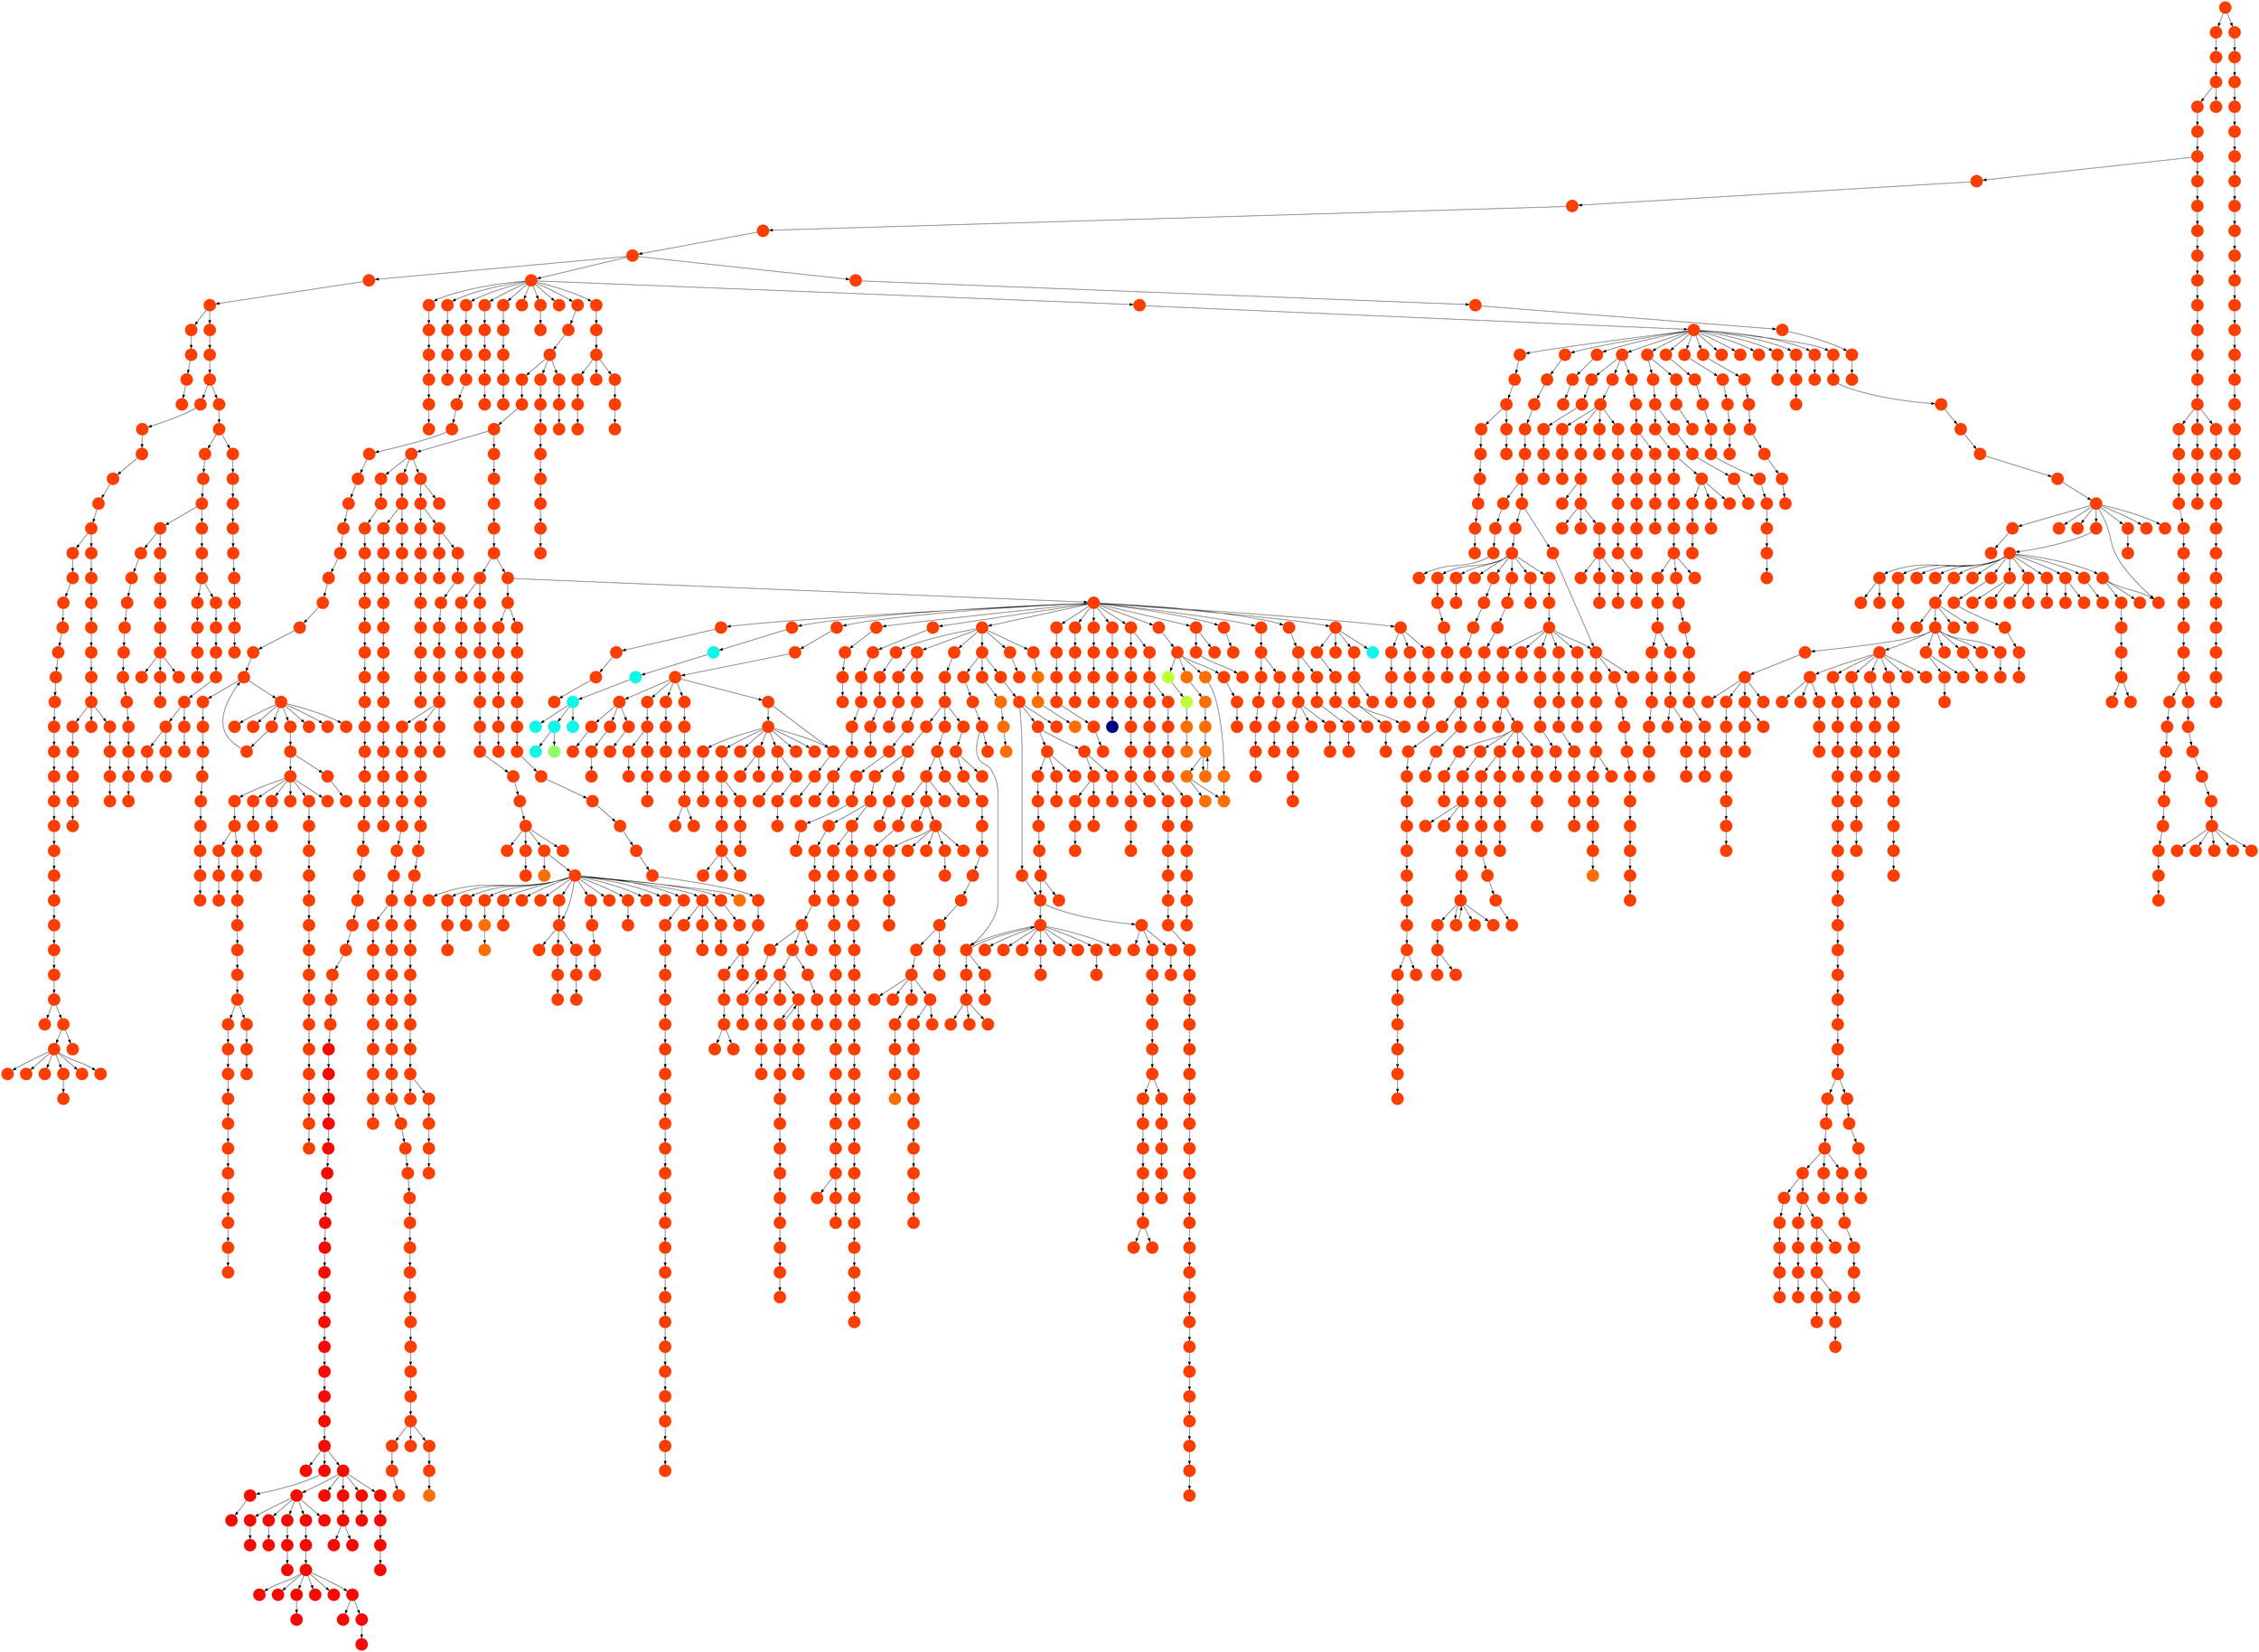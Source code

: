 digraph{
0 [tooltip = "T", penwidth = 0, style = filled, fillcolor = "#ff3f00", shape = circle, label = ""]
1 [tooltip = "T", penwidth = 0, style = filled, fillcolor = "#ff3f00", shape = circle, label = ""]
2 [tooltip = "T", penwidth = 0, style = filled, fillcolor = "#ff3f00", shape = circle, label = ""]
3 [tooltip = "T", penwidth = 0, style = filled, fillcolor = "#ff3f00", shape = circle, label = ""]
4 [tooltip = "T", penwidth = 0, style = filled, fillcolor = "#ff3f00", shape = circle, label = ""]
5 [tooltip = "T", penwidth = 0, style = filled, fillcolor = "#ff3f00", shape = circle, label = ""]
6 [tooltip = "T", penwidth = 0, style = filled, fillcolor = "#ff3f00", shape = circle, label = ""]
7 [tooltip = "T", penwidth = 0, style = filled, fillcolor = "#ff3f00", shape = circle, label = ""]
8 [tooltip = "T", penwidth = 0, style = filled, fillcolor = "#ff3f00", shape = circle, label = ""]
9 [tooltip = "T", penwidth = 0, style = filled, fillcolor = "#ff3f00", shape = circle, label = ""]
10 [tooltip = "T", penwidth = 0, style = filled, fillcolor = "#ff3f00", shape = circle, label = ""]
11 [tooltip = "T", penwidth = 0, style = filled, fillcolor = "#ff3f00", shape = circle, label = ""]
12 [tooltip = "T", penwidth = 0, style = filled, fillcolor = "#ff3f00", shape = circle, label = ""]
13 [tooltip = "T", penwidth = 0, style = filled, fillcolor = "#ff3f00", shape = circle, label = ""]
14 [tooltip = "T", penwidth = 0, style = filled, fillcolor = "#ff3f00", shape = circle, label = ""]
15 [tooltip = "T", penwidth = 0, style = filled, fillcolor = "#ff3f00", shape = circle, label = ""]
16 [tooltip = "T", penwidth = 0, style = filled, fillcolor = "#ff3f00", shape = circle, label = ""]
17 [tooltip = "T", penwidth = 0, style = filled, fillcolor = "#ff3f00", shape = circle, label = ""]
18 [tooltip = "T", penwidth = 0, style = filled, fillcolor = "#ff3f00", shape = circle, label = ""]
19 [tooltip = "T", penwidth = 0, style = filled, fillcolor = "#ff3f00", shape = circle, label = ""]
20 [tooltip = "T", penwidth = 0, style = filled, fillcolor = "#ff3f00", shape = circle, label = ""]
21 [tooltip = "T", penwidth = 0, style = filled, fillcolor = "#ff3f00", shape = circle, label = ""]
22 [tooltip = "T", penwidth = 0, style = filled, fillcolor = "#ff3f00", shape = circle, label = ""]
23 [tooltip = "T", penwidth = 0, style = filled, fillcolor = "#ff3f00", shape = circle, label = ""]
24 [tooltip = "T", penwidth = 0, style = filled, fillcolor = "#ff3f00", shape = circle, label = ""]
25 [tooltip = "T", penwidth = 0, style = filled, fillcolor = "#ff3f00", shape = circle, label = ""]
26 [tooltip = "T", penwidth = 0, style = filled, fillcolor = "#ff3f00", shape = circle, label = ""]
27 [tooltip = "T", penwidth = 0, style = filled, fillcolor = "#ff3f00", shape = circle, label = ""]
28 [tooltip = "T", penwidth = 0, style = filled, fillcolor = "#ff3f00", shape = circle, label = ""]
29 [tooltip = "T", penwidth = 0, style = filled, fillcolor = "#ff3f00", shape = circle, label = ""]
30 [tooltip = "T", penwidth = 0, style = filled, fillcolor = "#ff3f00", shape = circle, label = ""]
31 [tooltip = "T", penwidth = 0, style = filled, fillcolor = "#ff3f00", shape = circle, label = ""]
32 [tooltip = "T", penwidth = 0, style = filled, fillcolor = "#ff3f00", shape = circle, label = ""]
33 [tooltip = "T", penwidth = 0, style = filled, fillcolor = "#ff3f00", shape = circle, label = ""]
34 [tooltip = "T", penwidth = 0, style = filled, fillcolor = "#ff3f00", shape = circle, label = ""]
35 [tooltip = "T", penwidth = 0, style = filled, fillcolor = "#ff3f00", shape = circle, label = ""]
36 [tooltip = "T", penwidth = 0, style = filled, fillcolor = "#ff3f00", shape = circle, label = ""]
37 [tooltip = "T", penwidth = 0, style = filled, fillcolor = "#ff3f00", shape = circle, label = ""]
38 [tooltip = "T", penwidth = 0, style = filled, fillcolor = "#ff3f00", shape = circle, label = ""]
39 [tooltip = "T", penwidth = 0, style = filled, fillcolor = "#ff3f00", shape = circle, label = ""]
40 [tooltip = "T", penwidth = 0, style = filled, fillcolor = "#ff3f00", shape = circle, label = ""]
41 [tooltip = "T", penwidth = 0, style = filled, fillcolor = "#ff3f00", shape = circle, label = ""]
42 [tooltip = "T", penwidth = 0, style = filled, fillcolor = "#ff3f00", shape = circle, label = ""]
43 [tooltip = "T", penwidth = 0, style = filled, fillcolor = "#ff3f00", shape = circle, label = ""]
44 [tooltip = "T", penwidth = 0, style = filled, fillcolor = "#ff3f00", shape = circle, label = ""]
45 [tooltip = "T", penwidth = 0, style = filled, fillcolor = "#ff3f00", shape = circle, label = ""]
46 [tooltip = "T", penwidth = 0, style = filled, fillcolor = "#ff3f00", shape = circle, label = ""]
47 [tooltip = "T", penwidth = 0, style = filled, fillcolor = "#ff3f00", shape = circle, label = ""]
48 [tooltip = "T", penwidth = 0, style = filled, fillcolor = "#ff3f00", shape = circle, label = ""]
49 [tooltip = "T", penwidth = 0, style = filled, fillcolor = "#ff3f00", shape = circle, label = ""]
50 [tooltip = "T", penwidth = 0, style = filled, fillcolor = "#ff3f00", shape = circle, label = ""]
51 [tooltip = "T", penwidth = 0, style = filled, fillcolor = "#ff3f00", shape = circle, label = ""]
52 [tooltip = "T", penwidth = 0, style = filled, fillcolor = "#ff3f00", shape = circle, label = ""]
53 [tooltip = "T", penwidth = 0, style = filled, fillcolor = "#ff3f00", shape = circle, label = ""]
54 [tooltip = "T", penwidth = 0, style = filled, fillcolor = "#ff3f00", shape = circle, label = ""]
55 [tooltip = "T", penwidth = 0, style = filled, fillcolor = "#ff3f00", shape = circle, label = ""]
56 [tooltip = "T", penwidth = 0, style = filled, fillcolor = "#ff3f00", shape = circle, label = ""]
57 [tooltip = "T", penwidth = 0, style = filled, fillcolor = "#ff3f00", shape = circle, label = ""]
58 [tooltip = "T", penwidth = 0, style = filled, fillcolor = "#ff3f00", shape = circle, label = ""]
59 [tooltip = "T", penwidth = 0, style = filled, fillcolor = "#ff3f00", shape = circle, label = ""]
60 [tooltip = "T", penwidth = 0, style = filled, fillcolor = "#ff3f00", shape = circle, label = ""]
61 [tooltip = "T", penwidth = 0, style = filled, fillcolor = "#ff3f00", shape = circle, label = ""]
62 [tooltip = "T", penwidth = 0, style = filled, fillcolor = "#ff3f00", shape = circle, label = ""]
63 [tooltip = "T", penwidth = 0, style = filled, fillcolor = "#ff3f00", shape = circle, label = ""]
64 [tooltip = "T", penwidth = 0, style = filled, fillcolor = "#ff3f00", shape = circle, label = ""]
65 [tooltip = "T", penwidth = 0, style = filled, fillcolor = "#ff3f00", shape = circle, label = ""]
66 [tooltip = "T", penwidth = 0, style = filled, fillcolor = "#ff3f00", shape = circle, label = ""]
67 [tooltip = "T", penwidth = 0, style = filled, fillcolor = "#ff3f00", shape = circle, label = ""]
68 [tooltip = "T", penwidth = 0, style = filled, fillcolor = "#ff3f00", shape = circle, label = ""]
69 [tooltip = "T", penwidth = 0, style = filled, fillcolor = "#ff3f00", shape = circle, label = ""]
70 [tooltip = "T", penwidth = 0, style = filled, fillcolor = "#ff3f00", shape = circle, label = ""]
71 [tooltip = "T", penwidth = 0, style = filled, fillcolor = "#ff3f00", shape = circle, label = ""]
72 [tooltip = "T", penwidth = 0, style = filled, fillcolor = "#ff3f00", shape = circle, label = ""]
73 [tooltip = "T", penwidth = 0, style = filled, fillcolor = "#ff3f00", shape = circle, label = ""]
74 [tooltip = "T", penwidth = 0, style = filled, fillcolor = "#ff3f00", shape = circle, label = ""]
75 [tooltip = "T", penwidth = 0, style = filled, fillcolor = "#ff3f00", shape = circle, label = ""]
76 [tooltip = "T", penwidth = 0, style = filled, fillcolor = "#ff3f00", shape = circle, label = ""]
77 [tooltip = "T", penwidth = 0, style = filled, fillcolor = "#ff3f00", shape = circle, label = ""]
78 [tooltip = "T", penwidth = 0, style = filled, fillcolor = "#ff3f00", shape = circle, label = ""]
79 [tooltip = "T", penwidth = 0, style = filled, fillcolor = "#ff3f00", shape = circle, label = ""]
80 [tooltip = "T", penwidth = 0, style = filled, fillcolor = "#ff3f00", shape = circle, label = ""]
81 [tooltip = "T", penwidth = 0, style = filled, fillcolor = "#ff3f00", shape = circle, label = ""]
82 [tooltip = "T", penwidth = 0, style = filled, fillcolor = "#ff3f00", shape = circle, label = ""]
83 [tooltip = "T", penwidth = 0, style = filled, fillcolor = "#ff3f00", shape = circle, label = ""]
84 [tooltip = "T", penwidth = 0, style = filled, fillcolor = "#ff3f00", shape = circle, label = ""]
85 [tooltip = "T", penwidth = 0, style = filled, fillcolor = "#ff3f00", shape = circle, label = ""]
86 [tooltip = "T", penwidth = 0, style = filled, fillcolor = "#ff3f00", shape = circle, label = ""]
87 [tooltip = "T", penwidth = 0, style = filled, fillcolor = "#ff3f00", shape = circle, label = ""]
88 [tooltip = "T", penwidth = 0, style = filled, fillcolor = "#ff3f00", shape = circle, label = ""]
89 [tooltip = "T", penwidth = 0, style = filled, fillcolor = "#ff3f00", shape = circle, label = ""]
90 [tooltip = "T", penwidth = 0, style = filled, fillcolor = "#ff3f00", shape = circle, label = ""]
91 [tooltip = "T", penwidth = 0, style = filled, fillcolor = "#ff3f00", shape = circle, label = ""]
92 [tooltip = "T", penwidth = 0, style = filled, fillcolor = "#ff3f00", shape = circle, label = ""]
93 [tooltip = "T", penwidth = 0, style = filled, fillcolor = "#ff3f00", shape = circle, label = ""]
94 [tooltip = "T", penwidth = 0, style = filled, fillcolor = "#ff3f00", shape = circle, label = ""]
95 [tooltip = "T", penwidth = 0, style = filled, fillcolor = "#ff3f00", shape = circle, label = ""]
96 [tooltip = "T", penwidth = 0, style = filled, fillcolor = "#ff3f00", shape = circle, label = ""]
97 [tooltip = "T", penwidth = 0, style = filled, fillcolor = "#ff3f00", shape = circle, label = ""]
98 [tooltip = "T", penwidth = 0, style = filled, fillcolor = "#ff3f00", shape = circle, label = ""]
99 [tooltip = "T", penwidth = 0, style = filled, fillcolor = "#ff3f00", shape = circle, label = ""]
100 [tooltip = "T", penwidth = 0, style = filled, fillcolor = "#ff3f00", shape = circle, label = ""]
101 [tooltip = "T", penwidth = 0, style = filled, fillcolor = "#ff3f00", shape = circle, label = ""]
102 [tooltip = "T", penwidth = 0, style = filled, fillcolor = "#ff3f00", shape = circle, label = ""]
103 [tooltip = "T", penwidth = 0, style = filled, fillcolor = "#ff3f00", shape = circle, label = ""]
104 [tooltip = "T", penwidth = 0, style = filled, fillcolor = "#ff3f00", shape = circle, label = ""]
105 [tooltip = "T", penwidth = 0, style = filled, fillcolor = "#ff3f00", shape = circle, label = ""]
106 [tooltip = "T", penwidth = 0, style = filled, fillcolor = "#ff3f00", shape = circle, label = ""]
107 [tooltip = "T", penwidth = 0, style = filled, fillcolor = "#ff3f00", shape = circle, label = ""]
108 [tooltip = "T", penwidth = 0, style = filled, fillcolor = "#ff3f00", shape = circle, label = ""]
109 [tooltip = "T", penwidth = 0, style = filled, fillcolor = "#ff3f00", shape = circle, label = ""]
110 [tooltip = "T", penwidth = 0, style = filled, fillcolor = "#ff3f00", shape = circle, label = ""]
111 [tooltip = "T", penwidth = 0, style = filled, fillcolor = "#ff3f00", shape = circle, label = ""]
112 [tooltip = "T", penwidth = 0, style = filled, fillcolor = "#ff3f00", shape = circle, label = ""]
113 [tooltip = "T", penwidth = 0, style = filled, fillcolor = "#ff3f00", shape = circle, label = ""]
114 [tooltip = "T", penwidth = 0, style = filled, fillcolor = "#ff3f00", shape = circle, label = ""]
115 [tooltip = "T", penwidth = 0, style = filled, fillcolor = "#ff3f00", shape = circle, label = ""]
116 [tooltip = "T", penwidth = 0, style = filled, fillcolor = "#ff3f00", shape = circle, label = ""]
117 [tooltip = "T", penwidth = 0, style = filled, fillcolor = "#ff3f00", shape = circle, label = ""]
118 [tooltip = "T", penwidth = 0, style = filled, fillcolor = "#ff3f00", shape = circle, label = ""]
119 [tooltip = "T", penwidth = 0, style = filled, fillcolor = "#ff3f00", shape = circle, label = ""]
120 [tooltip = "T", penwidth = 0, style = filled, fillcolor = "#ff3f00", shape = circle, label = ""]
121 [tooltip = "T", penwidth = 0, style = filled, fillcolor = "#ff3f00", shape = circle, label = ""]
122 [tooltip = "T", penwidth = 0, style = filled, fillcolor = "#ff3f00", shape = circle, label = ""]
123 [tooltip = "T", penwidth = 0, style = filled, fillcolor = "#ff3f00", shape = circle, label = ""]
124 [tooltip = "T", penwidth = 0, style = filled, fillcolor = "#ff3f00", shape = circle, label = ""]
125 [tooltip = "T", penwidth = 0, style = filled, fillcolor = "#ff3f00", shape = circle, label = ""]
126 [tooltip = "T", penwidth = 0, style = filled, fillcolor = "#ff3f00", shape = circle, label = ""]
127 [tooltip = "T", penwidth = 0, style = filled, fillcolor = "#ff3f00", shape = circle, label = ""]
128 [tooltip = "T", penwidth = 0, style = filled, fillcolor = "#ff3f00", shape = circle, label = ""]
129 [tooltip = "T", penwidth = 0, style = filled, fillcolor = "#ff3f00", shape = circle, label = ""]
130 [tooltip = "T", penwidth = 0, style = filled, fillcolor = "#ff3f00", shape = circle, label = ""]
131 [tooltip = "T", penwidth = 0, style = filled, fillcolor = "#ff3f00", shape = circle, label = ""]
132 [tooltip = "T", penwidth = 0, style = filled, fillcolor = "#ff3f00", shape = circle, label = ""]
133 [tooltip = "T", penwidth = 0, style = filled, fillcolor = "#ff3f00", shape = circle, label = ""]
134 [tooltip = "T", penwidth = 0, style = filled, fillcolor = "#ff3f00", shape = circle, label = ""]
135 [tooltip = "T", penwidth = 0, style = filled, fillcolor = "#ff3f00", shape = circle, label = ""]
136 [tooltip = "T", penwidth = 0, style = filled, fillcolor = "#ff3f00", shape = circle, label = ""]
137 [tooltip = "T", penwidth = 0, style = filled, fillcolor = "#ff3f00", shape = circle, label = ""]
138 [tooltip = "T", penwidth = 0, style = filled, fillcolor = "#ff3f00", shape = circle, label = ""]
139 [tooltip = "T", penwidth = 0, style = filled, fillcolor = "#ff3f00", shape = circle, label = ""]
140 [tooltip = "T", penwidth = 0, style = filled, fillcolor = "#ff3f00", shape = circle, label = ""]
141 [tooltip = "T", penwidth = 0, style = filled, fillcolor = "#ff3f00", shape = circle, label = ""]
142 [tooltip = "T", penwidth = 0, style = filled, fillcolor = "#ff3f00", shape = circle, label = ""]
143 [tooltip = "T", penwidth = 0, style = filled, fillcolor = "#ff3f00", shape = circle, label = ""]
144 [tooltip = "T", penwidth = 0, style = filled, fillcolor = "#ff3f00", shape = circle, label = ""]
145 [tooltip = "T", penwidth = 0, style = filled, fillcolor = "#ff3f00", shape = circle, label = ""]
146 [tooltip = "T", penwidth = 0, style = filled, fillcolor = "#ff3f00", shape = circle, label = ""]
147 [tooltip = "T", penwidth = 0, style = filled, fillcolor = "#ff3f00", shape = circle, label = ""]
148 [tooltip = "T", penwidth = 0, style = filled, fillcolor = "#ff3f00", shape = circle, label = ""]
149 [tooltip = "T", penwidth = 0, style = filled, fillcolor = "#ff3f00", shape = circle, label = ""]
150 [tooltip = "T", penwidth = 0, style = filled, fillcolor = "#ff3f00", shape = circle, label = ""]
151 [tooltip = "T", penwidth = 0, style = filled, fillcolor = "#ff3f00", shape = circle, label = ""]
152 [tooltip = "T", penwidth = 0, style = filled, fillcolor = "#ff3f00", shape = circle, label = ""]
153 [tooltip = "T", penwidth = 0, style = filled, fillcolor = "#ff3f00", shape = circle, label = ""]
154 [tooltip = "T", penwidth = 0, style = filled, fillcolor = "#ff3f00", shape = circle, label = ""]
155 [tooltip = "T", penwidth = 0, style = filled, fillcolor = "#ff3f00", shape = circle, label = ""]
156 [tooltip = "T", penwidth = 0, style = filled, fillcolor = "#ff3f00", shape = circle, label = ""]
157 [tooltip = "T", penwidth = 0, style = filled, fillcolor = "#ff3f00", shape = circle, label = ""]
158 [tooltip = "T", penwidth = 0, style = filled, fillcolor = "#ff3f00", shape = circle, label = ""]
159 [tooltip = "T", penwidth = 0, style = filled, fillcolor = "#ff3f00", shape = circle, label = ""]
160 [tooltip = "T", penwidth = 0, style = filled, fillcolor = "#ff3f00", shape = circle, label = ""]
161 [tooltip = "T", penwidth = 0, style = filled, fillcolor = "#ff3f00", shape = circle, label = ""]
162 [tooltip = "T", penwidth = 0, style = filled, fillcolor = "#ff3f00", shape = circle, label = ""]
163 [tooltip = "T", penwidth = 0, style = filled, fillcolor = "#ff3f00", shape = circle, label = ""]
164 [tooltip = "T", penwidth = 0, style = filled, fillcolor = "#ff3f00", shape = circle, label = ""]
165 [tooltip = "T", penwidth = 0, style = filled, fillcolor = "#ff3f00", shape = circle, label = ""]
166 [tooltip = "T", penwidth = 0, style = filled, fillcolor = "#ff3f00", shape = circle, label = ""]
167 [tooltip = "T", penwidth = 0, style = filled, fillcolor = "#ff3f00", shape = circle, label = ""]
168 [tooltip = "T", penwidth = 0, style = filled, fillcolor = "#ff3f00", shape = circle, label = ""]
169 [tooltip = "T", penwidth = 0, style = filled, fillcolor = "#ff3f00", shape = circle, label = ""]
170 [tooltip = "T", penwidth = 0, style = filled, fillcolor = "#ff3f00", shape = circle, label = ""]
171 [tooltip = "T", penwidth = 0, style = filled, fillcolor = "#ff3f00", shape = circle, label = ""]
172 [tooltip = "T", penwidth = 0, style = filled, fillcolor = "#ff3f00", shape = circle, label = ""]
173 [tooltip = "T", penwidth = 0, style = filled, fillcolor = "#ff3f00", shape = circle, label = ""]
174 [tooltip = "T", penwidth = 0, style = filled, fillcolor = "#ff3f00", shape = circle, label = ""]
175 [tooltip = "T", penwidth = 0, style = filled, fillcolor = "#ff3f00", shape = circle, label = ""]
176 [tooltip = "T", penwidth = 0, style = filled, fillcolor = "#ff3f00", shape = circle, label = ""]
177 [tooltip = "T", penwidth = 0, style = filled, fillcolor = "#ff3f00", shape = circle, label = ""]
178 [tooltip = "T", penwidth = 0, style = filled, fillcolor = "#ff3f00", shape = circle, label = ""]
179 [tooltip = "T", penwidth = 0, style = filled, fillcolor = "#ff3f00", shape = circle, label = ""]
180 [tooltip = "T", penwidth = 0, style = filled, fillcolor = "#ff3f00", shape = circle, label = ""]
181 [tooltip = "T", penwidth = 0, style = filled, fillcolor = "#ff3f00", shape = circle, label = ""]
182 [tooltip = "T", penwidth = 0, style = filled, fillcolor = "#ff3f00", shape = circle, label = ""]
183 [tooltip = "T", penwidth = 0, style = filled, fillcolor = "#ff3f00", shape = circle, label = ""]
184 [tooltip = "T", penwidth = 0, style = filled, fillcolor = "#ff3f00", shape = circle, label = ""]
185 [tooltip = "T", penwidth = 0, style = filled, fillcolor = "#ff3f00", shape = circle, label = ""]
186 [tooltip = "T", penwidth = 0, style = filled, fillcolor = "#ff3f00", shape = circle, label = ""]
187 [tooltip = "T", penwidth = 0, style = filled, fillcolor = "#ff3f00", shape = circle, label = ""]
188 [tooltip = "T", penwidth = 0, style = filled, fillcolor = "#ff3f00", shape = circle, label = ""]
189 [tooltip = "T", penwidth = 0, style = filled, fillcolor = "#ff3f00", shape = circle, label = ""]
190 [tooltip = "T", penwidth = 0, style = filled, fillcolor = "#ff3f00", shape = circle, label = ""]
191 [tooltip = "T", penwidth = 0, style = filled, fillcolor = "#ff3f00", shape = circle, label = ""]
192 [tooltip = "T", penwidth = 0, style = filled, fillcolor = "#ff3f00", shape = circle, label = ""]
193 [tooltip = "T", penwidth = 0, style = filled, fillcolor = "#ff3f00", shape = circle, label = ""]
194 [tooltip = "T", penwidth = 0, style = filled, fillcolor = "#ff3f00", shape = circle, label = ""]
195 [tooltip = "T", penwidth = 0, style = filled, fillcolor = "#ff3f00", shape = circle, label = ""]
196 [tooltip = "T", penwidth = 0, style = filled, fillcolor = "#ff3f00", shape = circle, label = ""]
197 [tooltip = "T", penwidth = 0, style = filled, fillcolor = "#ff3f00", shape = circle, label = ""]
198 [tooltip = "T", penwidth = 0, style = filled, fillcolor = "#ff3f00", shape = circle, label = ""]
199 [tooltip = "T", penwidth = 0, style = filled, fillcolor = "#ff3f00", shape = circle, label = ""]
200 [tooltip = "T", penwidth = 0, style = filled, fillcolor = "#ff3f00", shape = circle, label = ""]
201 [tooltip = "T", penwidth = 0, style = filled, fillcolor = "#ff3f00", shape = circle, label = ""]
202 [tooltip = "T", penwidth = 0, style = filled, fillcolor = "#ff3f00", shape = circle, label = ""]
203 [tooltip = "T", penwidth = 0, style = filled, fillcolor = "#ff3f00", shape = circle, label = ""]
204 [tooltip = "T", penwidth = 0, style = filled, fillcolor = "#ff3f00", shape = circle, label = ""]
205 [tooltip = "T", penwidth = 0, style = filled, fillcolor = "#ff3f00", shape = circle, label = ""]
206 [tooltip = "T", penwidth = 0, style = filled, fillcolor = "#ff3f00", shape = circle, label = ""]
207 [tooltip = "T", penwidth = 0, style = filled, fillcolor = "#ff3f00", shape = circle, label = ""]
208 [tooltip = "T", penwidth = 0, style = filled, fillcolor = "#ff3f00", shape = circle, label = ""]
209 [tooltip = "T", penwidth = 0, style = filled, fillcolor = "#ff3f00", shape = circle, label = ""]
210 [tooltip = "T", penwidth = 0, style = filled, fillcolor = "#ff3f00", shape = circle, label = ""]
211 [tooltip = "T", penwidth = 0, style = filled, fillcolor = "#ff3f00", shape = circle, label = ""]
212 [tooltip = "T", penwidth = 0, style = filled, fillcolor = "#ff3f00", shape = circle, label = ""]
213 [tooltip = "T", penwidth = 0, style = filled, fillcolor = "#ff3f00", shape = circle, label = ""]
214 [tooltip = "T", penwidth = 0, style = filled, fillcolor = "#ff3f00", shape = circle, label = ""]
215 [tooltip = "T", penwidth = 0, style = filled, fillcolor = "#ff3f00", shape = circle, label = ""]
216 [tooltip = "T", penwidth = 0, style = filled, fillcolor = "#ff3f00", shape = circle, label = ""]
217 [tooltip = "T", penwidth = 0, style = filled, fillcolor = "#ff3f00", shape = circle, label = ""]
218 [tooltip = "T", penwidth = 0, style = filled, fillcolor = "#ff3f00", shape = circle, label = ""]
219 [tooltip = "T", penwidth = 0, style = filled, fillcolor = "#ff3f00", shape = circle, label = ""]
220 [tooltip = "T", penwidth = 0, style = filled, fillcolor = "#ff3f00", shape = circle, label = ""]
221 [tooltip = "T", penwidth = 0, style = filled, fillcolor = "#ff3f00", shape = circle, label = ""]
222 [tooltip = "T", penwidth = 0, style = filled, fillcolor = "#ff3f00", shape = circle, label = ""]
223 [tooltip = "T", penwidth = 0, style = filled, fillcolor = "#ff3f00", shape = circle, label = ""]
224 [tooltip = "T", penwidth = 0, style = filled, fillcolor = "#ff3f00", shape = circle, label = ""]
225 [tooltip = "T", penwidth = 0, style = filled, fillcolor = "#ff3f00", shape = circle, label = ""]
226 [tooltip = "T", penwidth = 0, style = filled, fillcolor = "#ff3f00", shape = circle, label = ""]
227 [tooltip = "T", penwidth = 0, style = filled, fillcolor = "#ff3f00", shape = circle, label = ""]
228 [tooltip = "T", penwidth = 0, style = filled, fillcolor = "#ff3f00", shape = circle, label = ""]
229 [tooltip = "T", penwidth = 0, style = filled, fillcolor = "#ff3f00", shape = circle, label = ""]
230 [tooltip = "T", penwidth = 0, style = filled, fillcolor = "#ff3f00", shape = circle, label = ""]
231 [tooltip = "T", penwidth = 0, style = filled, fillcolor = "#ff3f00", shape = circle, label = ""]
232 [tooltip = "T", penwidth = 0, style = filled, fillcolor = "#ff3f00", shape = circle, label = ""]
233 [tooltip = "T", penwidth = 0, style = filled, fillcolor = "#ff3f00", shape = circle, label = ""]
234 [tooltip = "T", penwidth = 0, style = filled, fillcolor = "#ff3f00", shape = circle, label = ""]
235 [tooltip = "T", penwidth = 0, style = filled, fillcolor = "#ff3f00", shape = circle, label = ""]
236 [tooltip = "T", penwidth = 0, style = filled, fillcolor = "#ff3f00", shape = circle, label = ""]
237 [tooltip = "T", penwidth = 0, style = filled, fillcolor = "#ff3f00", shape = circle, label = ""]
238 [tooltip = "T", penwidth = 0, style = filled, fillcolor = "#ff3f00", shape = circle, label = ""]
239 [tooltip = "T", penwidth = 0, style = filled, fillcolor = "#ff3f00", shape = circle, label = ""]
240 [tooltip = "T", penwidth = 0, style = filled, fillcolor = "#ff3f00", shape = circle, label = ""]
241 [tooltip = "T", penwidth = 0, style = filled, fillcolor = "#ff3f00", shape = circle, label = ""]
242 [tooltip = "T", penwidth = 0, style = filled, fillcolor = "#ff3f00", shape = circle, label = ""]
243 [tooltip = "T", penwidth = 0, style = filled, fillcolor = "#ff3f00", shape = circle, label = ""]
244 [tooltip = "T", penwidth = 0, style = filled, fillcolor = "#ff3f00", shape = circle, label = ""]
245 [tooltip = "T", penwidth = 0, style = filled, fillcolor = "#ff3f00", shape = circle, label = ""]
246 [tooltip = "T", penwidth = 0, style = filled, fillcolor = "#ff3f00", shape = circle, label = ""]
247 [tooltip = "T", penwidth = 0, style = filled, fillcolor = "#ff3f00", shape = circle, label = ""]
248 [tooltip = "T", penwidth = 0, style = filled, fillcolor = "#ff3f00", shape = circle, label = ""]
249 [tooltip = "T", penwidth = 0, style = filled, fillcolor = "#ff3f00", shape = circle, label = ""]
250 [tooltip = "T", penwidth = 0, style = filled, fillcolor = "#ff3f00", shape = circle, label = ""]
251 [tooltip = "T", penwidth = 0, style = filled, fillcolor = "#ff3f00", shape = circle, label = ""]
252 [tooltip = "T", penwidth = 0, style = filled, fillcolor = "#ff3f00", shape = circle, label = ""]
253 [tooltip = "T", penwidth = 0, style = filled, fillcolor = "#ff3f00", shape = circle, label = ""]
254 [tooltip = "T", penwidth = 0, style = filled, fillcolor = "#ff3f00", shape = circle, label = ""]
255 [tooltip = "T", penwidth = 0, style = filled, fillcolor = "#ff3f00", shape = circle, label = ""]
256 [tooltip = "T", penwidth = 0, style = filled, fillcolor = "#ff3f00", shape = circle, label = ""]
257 [tooltip = "T", penwidth = 0, style = filled, fillcolor = "#ff3f00", shape = circle, label = ""]
258 [tooltip = "T", penwidth = 0, style = filled, fillcolor = "#ff3f00", shape = circle, label = ""]
259 [tooltip = "T", penwidth = 0, style = filled, fillcolor = "#ff3f00", shape = circle, label = ""]
260 [tooltip = "T", penwidth = 0, style = filled, fillcolor = "#ff3f00", shape = circle, label = ""]
261 [tooltip = "T", penwidth = 0, style = filled, fillcolor = "#ff3f00", shape = circle, label = ""]
262 [tooltip = "T", penwidth = 0, style = filled, fillcolor = "#ff3f00", shape = circle, label = ""]
263 [tooltip = "T", penwidth = 0, style = filled, fillcolor = "#ff3f00", shape = circle, label = ""]
264 [tooltip = "T", penwidth = 0, style = filled, fillcolor = "#ff3f00", shape = circle, label = ""]
265 [tooltip = "T", penwidth = 0, style = filled, fillcolor = "#ff3f00", shape = circle, label = ""]
266 [tooltip = "T", penwidth = 0, style = filled, fillcolor = "#ff3f00", shape = circle, label = ""]
267 [tooltip = "T", penwidth = 0, style = filled, fillcolor = "#ff3f00", shape = circle, label = ""]
268 [tooltip = "T", penwidth = 0, style = filled, fillcolor = "#ff3f00", shape = circle, label = ""]
269 [tooltip = "T", penwidth = 0, style = filled, fillcolor = "#ff3f00", shape = circle, label = ""]
270 [tooltip = "T", penwidth = 0, style = filled, fillcolor = "#ff3f00", shape = circle, label = ""]
271 [tooltip = "T", penwidth = 0, style = filled, fillcolor = "#ff3f00", shape = circle, label = ""]
272 [tooltip = "T", penwidth = 0, style = filled, fillcolor = "#ff3f00", shape = circle, label = ""]
273 [tooltip = "T", penwidth = 0, style = filled, fillcolor = "#ff3f00", shape = circle, label = ""]
274 [tooltip = "T", penwidth = 0, style = filled, fillcolor = "#ff3f00", shape = circle, label = ""]
275 [tooltip = "T", penwidth = 0, style = filled, fillcolor = "#ff3f00", shape = circle, label = ""]
276 [tooltip = "T", penwidth = 0, style = filled, fillcolor = "#ff3f00", shape = circle, label = ""]
277 [tooltip = "T", penwidth = 0, style = filled, fillcolor = "#ff3f00", shape = circle, label = ""]
278 [tooltip = "T", penwidth = 0, style = filled, fillcolor = "#ff3f00", shape = circle, label = ""]
279 [tooltip = "T", penwidth = 0, style = filled, fillcolor = "#ff3f00", shape = circle, label = ""]
280 [tooltip = "T", penwidth = 0, style = filled, fillcolor = "#ff3f00", shape = circle, label = ""]
281 [tooltip = "T", penwidth = 0, style = filled, fillcolor = "#ff3f00", shape = circle, label = ""]
282 [tooltip = "T", penwidth = 0, style = filled, fillcolor = "#ff3f00", shape = circle, label = ""]
283 [tooltip = "S", penwidth = 0, style = filled, fillcolor = "#ff6f00", shape = circle, label = ""]
284 [tooltip = "T", penwidth = 0, style = filled, fillcolor = "#ff3f00", shape = circle, label = ""]
285 [tooltip = "T", penwidth = 0, style = filled, fillcolor = "#ff3f00", shape = circle, label = ""]
286 [tooltip = "T", penwidth = 0, style = filled, fillcolor = "#ff3f00", shape = circle, label = ""]
287 [tooltip = "T", penwidth = 0, style = filled, fillcolor = "#ff3f00", shape = circle, label = ""]
288 [tooltip = "T", penwidth = 0, style = filled, fillcolor = "#ff3f00", shape = circle, label = ""]
289 [tooltip = "T", penwidth = 0, style = filled, fillcolor = "#ff3f00", shape = circle, label = ""]
290 [tooltip = "T", penwidth = 0, style = filled, fillcolor = "#ff3f00", shape = circle, label = ""]
291 [tooltip = "T", penwidth = 0, style = filled, fillcolor = "#ff3f00", shape = circle, label = ""]
292 [tooltip = "T", penwidth = 0, style = filled, fillcolor = "#ff3f00", shape = circle, label = ""]
293 [tooltip = "T", penwidth = 0, style = filled, fillcolor = "#ff3f00", shape = circle, label = ""]
294 [tooltip = "T", penwidth = 0, style = filled, fillcolor = "#ff3f00", shape = circle, label = ""]
295 [tooltip = "T", penwidth = 0, style = filled, fillcolor = "#ff3f00", shape = circle, label = ""]
296 [tooltip = "T", penwidth = 0, style = filled, fillcolor = "#ff3f00", shape = circle, label = ""]
297 [tooltip = "T", penwidth = 0, style = filled, fillcolor = "#ff3f00", shape = circle, label = ""]
298 [tooltip = "T", penwidth = 0, style = filled, fillcolor = "#ff3f00", shape = circle, label = ""]
299 [tooltip = "T", penwidth = 0, style = filled, fillcolor = "#ff3f00", shape = circle, label = ""]
300 [tooltip = "T", penwidth = 0, style = filled, fillcolor = "#ff3f00", shape = circle, label = ""]
301 [tooltip = "T", penwidth = 0, style = filled, fillcolor = "#ff3f00", shape = circle, label = ""]
302 [tooltip = "T", penwidth = 0, style = filled, fillcolor = "#ff3f00", shape = circle, label = ""]
303 [tooltip = "T", penwidth = 0, style = filled, fillcolor = "#ff3f00", shape = circle, label = ""]
304 [tooltip = "T", penwidth = 0, style = filled, fillcolor = "#ff3f00", shape = circle, label = ""]
305 [tooltip = "T", penwidth = 0, style = filled, fillcolor = "#ff3f00", shape = circle, label = ""]
306 [tooltip = "T", penwidth = 0, style = filled, fillcolor = "#ff3f00", shape = circle, label = ""]
307 [tooltip = "T", penwidth = 0, style = filled, fillcolor = "#ff3f00", shape = circle, label = ""]
308 [tooltip = "T", penwidth = 0, style = filled, fillcolor = "#ff3f00", shape = circle, label = ""]
309 [tooltip = "T", penwidth = 0, style = filled, fillcolor = "#ff3f00", shape = circle, label = ""]
310 [tooltip = "T", penwidth = 0, style = filled, fillcolor = "#ff3f00", shape = circle, label = ""]
311 [tooltip = "T", penwidth = 0, style = filled, fillcolor = "#ff3f00", shape = circle, label = ""]
312 [tooltip = "T", penwidth = 0, style = filled, fillcolor = "#ff3f00", shape = circle, label = ""]
313 [tooltip = "T", penwidth = 0, style = filled, fillcolor = "#ff3f00", shape = circle, label = ""]
314 [tooltip = "T", penwidth = 0, style = filled, fillcolor = "#ff3f00", shape = circle, label = ""]
315 [tooltip = "T", penwidth = 0, style = filled, fillcolor = "#ff3f00", shape = circle, label = ""]
316 [tooltip = "T", penwidth = 0, style = filled, fillcolor = "#ff3f00", shape = circle, label = ""]
317 [tooltip = "T", penwidth = 0, style = filled, fillcolor = "#ff3f00", shape = circle, label = ""]
318 [tooltip = "T", penwidth = 0, style = filled, fillcolor = "#ff3f00", shape = circle, label = ""]
319 [tooltip = "T", penwidth = 0, style = filled, fillcolor = "#ff3f00", shape = circle, label = ""]
320 [tooltip = "T", penwidth = 0, style = filled, fillcolor = "#ff3f00", shape = circle, label = ""]
321 [tooltip = "T", penwidth = 0, style = filled, fillcolor = "#ff3f00", shape = circle, label = ""]
322 [tooltip = "T", penwidth = 0, style = filled, fillcolor = "#ff3f00", shape = circle, label = ""]
323 [tooltip = "T", penwidth = 0, style = filled, fillcolor = "#ff3f00", shape = circle, label = ""]
324 [tooltip = "T", penwidth = 0, style = filled, fillcolor = "#ff3f00", shape = circle, label = ""]
325 [tooltip = "T", penwidth = 0, style = filled, fillcolor = "#ff3f00", shape = circle, label = ""]
326 [tooltip = "T", penwidth = 0, style = filled, fillcolor = "#ff3f00", shape = circle, label = ""]
327 [tooltip = "T", penwidth = 0, style = filled, fillcolor = "#ff3f00", shape = circle, label = ""]
328 [tooltip = "T", penwidth = 0, style = filled, fillcolor = "#ff3f00", shape = circle, label = ""]
329 [tooltip = "T", penwidth = 0, style = filled, fillcolor = "#ff3f00", shape = circle, label = ""]
330 [tooltip = "T", penwidth = 0, style = filled, fillcolor = "#ff3f00", shape = circle, label = ""]
331 [tooltip = "T", penwidth = 0, style = filled, fillcolor = "#ff3f00", shape = circle, label = ""]
332 [tooltip = "T", penwidth = 0, style = filled, fillcolor = "#ff3f00", shape = circle, label = ""]
333 [tooltip = "T", penwidth = 0, style = filled, fillcolor = "#ff3f00", shape = circle, label = ""]
334 [tooltip = "T", penwidth = 0, style = filled, fillcolor = "#ff3f00", shape = circle, label = ""]
335 [tooltip = "T", penwidth = 0, style = filled, fillcolor = "#ff3f00", shape = circle, label = ""]
336 [tooltip = "T", penwidth = 0, style = filled, fillcolor = "#ff3f00", shape = circle, label = ""]
337 [tooltip = "T", penwidth = 0, style = filled, fillcolor = "#ff3f00", shape = circle, label = ""]
338 [tooltip = "T", penwidth = 0, style = filled, fillcolor = "#ff3f00", shape = circle, label = ""]
339 [tooltip = "T", penwidth = 0, style = filled, fillcolor = "#ff3f00", shape = circle, label = ""]
340 [tooltip = "T", penwidth = 0, style = filled, fillcolor = "#ff3f00", shape = circle, label = ""]
341 [tooltip = "T", penwidth = 0, style = filled, fillcolor = "#ff3f00", shape = circle, label = ""]
342 [tooltip = "T", penwidth = 0, style = filled, fillcolor = "#ff3f00", shape = circle, label = ""]
343 [tooltip = "T", penwidth = 0, style = filled, fillcolor = "#ff3f00", shape = circle, label = ""]
344 [tooltip = "T", penwidth = 0, style = filled, fillcolor = "#ff3f00", shape = circle, label = ""]
345 [tooltip = "T", penwidth = 0, style = filled, fillcolor = "#ff3f00", shape = circle, label = ""]
346 [tooltip = "T", penwidth = 0, style = filled, fillcolor = "#ff3f00", shape = circle, label = ""]
347 [tooltip = "T", penwidth = 0, style = filled, fillcolor = "#ff3f00", shape = circle, label = ""]
348 [tooltip = "T", penwidth = 0, style = filled, fillcolor = "#ff3f00", shape = circle, label = ""]
349 [tooltip = "T", penwidth = 0, style = filled, fillcolor = "#ff3f00", shape = circle, label = ""]
350 [tooltip = "T", penwidth = 0, style = filled, fillcolor = "#ff3f00", shape = circle, label = ""]
351 [tooltip = "T", penwidth = 0, style = filled, fillcolor = "#ff3f00", shape = circle, label = ""]
352 [tooltip = "T", penwidth = 0, style = filled, fillcolor = "#ff3f00", shape = circle, label = ""]
353 [tooltip = "T", penwidth = 0, style = filled, fillcolor = "#ff3f00", shape = circle, label = ""]
354 [tooltip = "T", penwidth = 0, style = filled, fillcolor = "#ff3f00", shape = circle, label = ""]
355 [tooltip = "T", penwidth = 0, style = filled, fillcolor = "#ff3f00", shape = circle, label = ""]
356 [tooltip = "T", penwidth = 0, style = filled, fillcolor = "#ff3f00", shape = circle, label = ""]
357 [tooltip = "T", penwidth = 0, style = filled, fillcolor = "#ff3f00", shape = circle, label = ""]
358 [tooltip = "T", penwidth = 0, style = filled, fillcolor = "#ff3f00", shape = circle, label = ""]
359 [tooltip = "T", penwidth = 0, style = filled, fillcolor = "#ff3f00", shape = circle, label = ""]
360 [tooltip = "T", penwidth = 0, style = filled, fillcolor = "#ff3f00", shape = circle, label = ""]
361 [tooltip = "T", penwidth = 0, style = filled, fillcolor = "#ff3f00", shape = circle, label = ""]
362 [tooltip = "T", penwidth = 0, style = filled, fillcolor = "#ff3f00", shape = circle, label = ""]
363 [tooltip = "T", penwidth = 0, style = filled, fillcolor = "#ff3f00", shape = circle, label = ""]
364 [tooltip = "T", penwidth = 0, style = filled, fillcolor = "#ff3f00", shape = circle, label = ""]
365 [tooltip = "T", penwidth = 0, style = filled, fillcolor = "#ff3f00", shape = circle, label = ""]
366 [tooltip = "T", penwidth = 0, style = filled, fillcolor = "#ff3f00", shape = circle, label = ""]
367 [tooltip = "T", penwidth = 0, style = filled, fillcolor = "#ff3f00", shape = circle, label = ""]
368 [tooltip = "T", penwidth = 0, style = filled, fillcolor = "#ff3f00", shape = circle, label = ""]
369 [tooltip = "T", penwidth = 0, style = filled, fillcolor = "#ff3f00", shape = circle, label = ""]
370 [tooltip = "T", penwidth = 0, style = filled, fillcolor = "#ff3f00", shape = circle, label = ""]
371 [tooltip = "T", penwidth = 0, style = filled, fillcolor = "#ff3f00", shape = circle, label = ""]
372 [tooltip = "T", penwidth = 0, style = filled, fillcolor = "#ff3f00", shape = circle, label = ""]
373 [tooltip = "T", penwidth = 0, style = filled, fillcolor = "#ff3f00", shape = circle, label = ""]
374 [tooltip = "T", penwidth = 0, style = filled, fillcolor = "#ff3f00", shape = circle, label = ""]
375 [tooltip = "T", penwidth = 0, style = filled, fillcolor = "#ff3f00", shape = circle, label = ""]
376 [tooltip = "T", penwidth = 0, style = filled, fillcolor = "#ff3f00", shape = circle, label = ""]
377 [tooltip = "T", penwidth = 0, style = filled, fillcolor = "#ff3f00", shape = circle, label = ""]
378 [tooltip = "T", penwidth = 0, style = filled, fillcolor = "#ff3f00", shape = circle, label = ""]
379 [tooltip = "T", penwidth = 0, style = filled, fillcolor = "#ff3f00", shape = circle, label = ""]
380 [tooltip = "T", penwidth = 0, style = filled, fillcolor = "#ff3f00", shape = circle, label = ""]
381 [tooltip = "T", penwidth = 0, style = filled, fillcolor = "#ff3f00", shape = circle, label = ""]
382 [tooltip = "T", penwidth = 0, style = filled, fillcolor = "#ff3f00", shape = circle, label = ""]
383 [tooltip = "T", penwidth = 0, style = filled, fillcolor = "#ff3f00", shape = circle, label = ""]
384 [tooltip = "T", penwidth = 0, style = filled, fillcolor = "#ff3f00", shape = circle, label = ""]
385 [tooltip = "T", penwidth = 0, style = filled, fillcolor = "#ff3f00", shape = circle, label = ""]
386 [tooltip = "T", penwidth = 0, style = filled, fillcolor = "#ff3f00", shape = circle, label = ""]
387 [tooltip = "T", penwidth = 0, style = filled, fillcolor = "#ff3f00", shape = circle, label = ""]
388 [tooltip = "T", penwidth = 0, style = filled, fillcolor = "#ff3f00", shape = circle, label = ""]
389 [tooltip = "T", penwidth = 0, style = filled, fillcolor = "#ff3f00", shape = circle, label = ""]
390 [tooltip = "T", penwidth = 0, style = filled, fillcolor = "#ff3f00", shape = circle, label = ""]
391 [tooltip = "T", penwidth = 0, style = filled, fillcolor = "#ff3f00", shape = circle, label = ""]
392 [tooltip = "T", penwidth = 0, style = filled, fillcolor = "#ff3f00", shape = circle, label = ""]
393 [tooltip = "T", penwidth = 0, style = filled, fillcolor = "#ff3f00", shape = circle, label = ""]
394 [tooltip = "T", penwidth = 0, style = filled, fillcolor = "#ff3f00", shape = circle, label = ""]
395 [tooltip = "T", penwidth = 0, style = filled, fillcolor = "#ff3f00", shape = circle, label = ""]
396 [tooltip = "T", penwidth = 0, style = filled, fillcolor = "#ff3f00", shape = circle, label = ""]
397 [tooltip = "T", penwidth = 0, style = filled, fillcolor = "#ff3f00", shape = circle, label = ""]
398 [tooltip = "T", penwidth = 0, style = filled, fillcolor = "#ff3f00", shape = circle, label = ""]
399 [tooltip = "T", penwidth = 0, style = filled, fillcolor = "#ff3f00", shape = circle, label = ""]
400 [tooltip = "T", penwidth = 0, style = filled, fillcolor = "#ff3f00", shape = circle, label = ""]
401 [tooltip = "T", penwidth = 0, style = filled, fillcolor = "#ff3f00", shape = circle, label = ""]
402 [tooltip = "T", penwidth = 0, style = filled, fillcolor = "#ff3f00", shape = circle, label = ""]
403 [tooltip = "T", penwidth = 0, style = filled, fillcolor = "#ff3f00", shape = circle, label = ""]
404 [tooltip = "T", penwidth = 0, style = filled, fillcolor = "#ff3f00", shape = circle, label = ""]
405 [tooltip = "T", penwidth = 0, style = filled, fillcolor = "#ff3f00", shape = circle, label = ""]
406 [tooltip = "T", penwidth = 0, style = filled, fillcolor = "#ff3f00", shape = circle, label = ""]
407 [tooltip = "T", penwidth = 0, style = filled, fillcolor = "#ff3f00", shape = circle, label = ""]
408 [tooltip = "T", penwidth = 0, style = filled, fillcolor = "#ff3f00", shape = circle, label = ""]
409 [tooltip = "T", penwidth = 0, style = filled, fillcolor = "#ff3f00", shape = circle, label = ""]
410 [tooltip = "T", penwidth = 0, style = filled, fillcolor = "#ff3f00", shape = circle, label = ""]
411 [tooltip = "T", penwidth = 0, style = filled, fillcolor = "#ff3f00", shape = circle, label = ""]
412 [tooltip = "T", penwidth = 0, style = filled, fillcolor = "#ff3f00", shape = circle, label = ""]
413 [tooltip = "T", penwidth = 0, style = filled, fillcolor = "#ff3f00", shape = circle, label = ""]
414 [tooltip = "T", penwidth = 0, style = filled, fillcolor = "#ff3f00", shape = circle, label = ""]
415 [tooltip = "T", penwidth = 0, style = filled, fillcolor = "#ff3f00", shape = circle, label = ""]
416 [tooltip = "T", penwidth = 0, style = filled, fillcolor = "#ff3f00", shape = circle, label = ""]
417 [tooltip = "T", penwidth = 0, style = filled, fillcolor = "#ff3f00", shape = circle, label = ""]
418 [tooltip = "T", penwidth = 0, style = filled, fillcolor = "#ff3f00", shape = circle, label = ""]
419 [tooltip = "T", penwidth = 0, style = filled, fillcolor = "#ff3f00", shape = circle, label = ""]
420 [tooltip = "T", penwidth = 0, style = filled, fillcolor = "#ff3f00", shape = circle, label = ""]
421 [tooltip = "T", penwidth = 0, style = filled, fillcolor = "#ff3f00", shape = circle, label = ""]
422 [tooltip = "T", penwidth = 0, style = filled, fillcolor = "#ff3f00", shape = circle, label = ""]
423 [tooltip = "T", penwidth = 0, style = filled, fillcolor = "#ff3f00", shape = circle, label = ""]
424 [tooltip = "T", penwidth = 0, style = filled, fillcolor = "#ff3f00", shape = circle, label = ""]
425 [tooltip = "T", penwidth = 0, style = filled, fillcolor = "#ff3f00", shape = circle, label = ""]
426 [tooltip = "T", penwidth = 0, style = filled, fillcolor = "#ff3f00", shape = circle, label = ""]
427 [tooltip = "T", penwidth = 0, style = filled, fillcolor = "#ff3f00", shape = circle, label = ""]
428 [tooltip = "T", penwidth = 0, style = filled, fillcolor = "#ff3f00", shape = circle, label = ""]
429 [tooltip = "T", penwidth = 0, style = filled, fillcolor = "#ff3f00", shape = circle, label = ""]
430 [tooltip = "T", penwidth = 0, style = filled, fillcolor = "#ff3f00", shape = circle, label = ""]
431 [tooltip = "T", penwidth = 0, style = filled, fillcolor = "#ff3f00", shape = circle, label = ""]
432 [tooltip = "T", penwidth = 0, style = filled, fillcolor = "#ff3f00", shape = circle, label = ""]
433 [tooltip = "T", penwidth = 0, style = filled, fillcolor = "#ff3f00", shape = circle, label = ""]
434 [tooltip = "T", penwidth = 0, style = filled, fillcolor = "#ff3f00", shape = circle, label = ""]
435 [tooltip = "T", penwidth = 0, style = filled, fillcolor = "#ff3f00", shape = circle, label = ""]
436 [tooltip = "T", penwidth = 0, style = filled, fillcolor = "#ff3f00", shape = circle, label = ""]
437 [tooltip = "T", penwidth = 0, style = filled, fillcolor = "#ff3f00", shape = circle, label = ""]
438 [tooltip = "T", penwidth = 0, style = filled, fillcolor = "#ff3f00", shape = circle, label = ""]
439 [tooltip = "T", penwidth = 0, style = filled, fillcolor = "#ff3f00", shape = circle, label = ""]
440 [tooltip = "T", penwidth = 0, style = filled, fillcolor = "#ff3f00", shape = circle, label = ""]
441 [tooltip = "T", penwidth = 0, style = filled, fillcolor = "#ff3f00", shape = circle, label = ""]
442 [tooltip = "T", penwidth = 0, style = filled, fillcolor = "#ff3f00", shape = circle, label = ""]
443 [tooltip = "T", penwidth = 0, style = filled, fillcolor = "#ff3f00", shape = circle, label = ""]
444 [tooltip = "T", penwidth = 0, style = filled, fillcolor = "#ff3f00", shape = circle, label = ""]
445 [tooltip = "T", penwidth = 0, style = filled, fillcolor = "#ff3f00", shape = circle, label = ""]
446 [tooltip = "T", penwidth = 0, style = filled, fillcolor = "#ff3f00", shape = circle, label = ""]
447 [tooltip = "T", penwidth = 0, style = filled, fillcolor = "#ff3f00", shape = circle, label = ""]
448 [tooltip = "T", penwidth = 0, style = filled, fillcolor = "#ff3f00", shape = circle, label = ""]
449 [tooltip = "T", penwidth = 0, style = filled, fillcolor = "#ff3f00", shape = circle, label = ""]
450 [tooltip = "T", penwidth = 0, style = filled, fillcolor = "#ff3f00", shape = circle, label = ""]
451 [tooltip = "T", penwidth = 0, style = filled, fillcolor = "#ff3f00", shape = circle, label = ""]
452 [tooltip = "T", penwidth = 0, style = filled, fillcolor = "#ff3f00", shape = circle, label = ""]
453 [tooltip = "T", penwidth = 0, style = filled, fillcolor = "#ff3f00", shape = circle, label = ""]
454 [tooltip = "T", penwidth = 0, style = filled, fillcolor = "#ff3f00", shape = circle, label = ""]
455 [tooltip = "T", penwidth = 0, style = filled, fillcolor = "#ff3f00", shape = circle, label = ""]
456 [tooltip = "T", penwidth = 0, style = filled, fillcolor = "#ff3f00", shape = circle, label = ""]
457 [tooltip = "T", penwidth = 0, style = filled, fillcolor = "#ff3f00", shape = circle, label = ""]
458 [tooltip = "T", penwidth = 0, style = filled, fillcolor = "#ff3f00", shape = circle, label = ""]
459 [tooltip = "T", penwidth = 0, style = filled, fillcolor = "#ff3f00", shape = circle, label = ""]
460 [tooltip = "T", penwidth = 0, style = filled, fillcolor = "#ff3f00", shape = circle, label = ""]
461 [tooltip = "T", penwidth = 0, style = filled, fillcolor = "#ff3f00", shape = circle, label = ""]
462 [tooltip = "T", penwidth = 0, style = filled, fillcolor = "#ff3f00", shape = circle, label = ""]
463 [tooltip = "T", penwidth = 0, style = filled, fillcolor = "#ff3f00", shape = circle, label = ""]
464 [tooltip = "T", penwidth = 0, style = filled, fillcolor = "#ff3f00", shape = circle, label = ""]
465 [tooltip = "T", penwidth = 0, style = filled, fillcolor = "#ff3f00", shape = circle, label = ""]
466 [tooltip = "T", penwidth = 0, style = filled, fillcolor = "#ff3f00", shape = circle, label = ""]
467 [tooltip = "T", penwidth = 0, style = filled, fillcolor = "#ff3f00", shape = circle, label = ""]
468 [tooltip = "T", penwidth = 0, style = filled, fillcolor = "#ff3f00", shape = circle, label = ""]
469 [tooltip = "T", penwidth = 0, style = filled, fillcolor = "#ff3f00", shape = circle, label = ""]
470 [tooltip = "T", penwidth = 0, style = filled, fillcolor = "#ff3f00", shape = circle, label = ""]
471 [tooltip = "T", penwidth = 0, style = filled, fillcolor = "#ff3f00", shape = circle, label = ""]
472 [tooltip = "T", penwidth = 0, style = filled, fillcolor = "#ff3f00", shape = circle, label = ""]
473 [tooltip = "T", penwidth = 0, style = filled, fillcolor = "#ff3f00", shape = circle, label = ""]
474 [tooltip = "T", penwidth = 0, style = filled, fillcolor = "#ff3f00", shape = circle, label = ""]
475 [tooltip = "T", penwidth = 0, style = filled, fillcolor = "#ff3f00", shape = circle, label = ""]
476 [tooltip = "T", penwidth = 0, style = filled, fillcolor = "#ff3f00", shape = circle, label = ""]
477 [tooltip = "T", penwidth = 0, style = filled, fillcolor = "#ff3f00", shape = circle, label = ""]
478 [tooltip = "T", penwidth = 0, style = filled, fillcolor = "#ff3f00", shape = circle, label = ""]
479 [tooltip = "T", penwidth = 0, style = filled, fillcolor = "#ff3f00", shape = circle, label = ""]
480 [tooltip = "T", penwidth = 0, style = filled, fillcolor = "#ff3f00", shape = circle, label = ""]
481 [tooltip = "T", penwidth = 0, style = filled, fillcolor = "#ff3f00", shape = circle, label = ""]
482 [tooltip = "T", penwidth = 0, style = filled, fillcolor = "#ff3f00", shape = circle, label = ""]
483 [tooltip = "T", penwidth = 0, style = filled, fillcolor = "#ff3f00", shape = circle, label = ""]
484 [tooltip = "T", penwidth = 0, style = filled, fillcolor = "#ff3f00", shape = circle, label = ""]
485 [tooltip = "T", penwidth = 0, style = filled, fillcolor = "#ff3f00", shape = circle, label = ""]
486 [tooltip = "T", penwidth = 0, style = filled, fillcolor = "#ff3f00", shape = circle, label = ""]
487 [tooltip = "T", penwidth = 0, style = filled, fillcolor = "#ff3f00", shape = circle, label = ""]
488 [tooltip = "T", penwidth = 0, style = filled, fillcolor = "#ff3f00", shape = circle, label = ""]
489 [tooltip = "T", penwidth = 0, style = filled, fillcolor = "#ff3f00", shape = circle, label = ""]
490 [tooltip = "T", penwidth = 0, style = filled, fillcolor = "#ff3f00", shape = circle, label = ""]
491 [tooltip = "T", penwidth = 0, style = filled, fillcolor = "#ff3f00", shape = circle, label = ""]
492 [tooltip = "T", penwidth = 0, style = filled, fillcolor = "#ff3f00", shape = circle, label = ""]
493 [tooltip = "T", penwidth = 0, style = filled, fillcolor = "#ff3f00", shape = circle, label = ""]
494 [tooltip = "T", penwidth = 0, style = filled, fillcolor = "#ff3f00", shape = circle, label = ""]
495 [tooltip = "T", penwidth = 0, style = filled, fillcolor = "#ff3f00", shape = circle, label = ""]
496 [tooltip = "T", penwidth = 0, style = filled, fillcolor = "#ff3f00", shape = circle, label = ""]
497 [tooltip = "T", penwidth = 0, style = filled, fillcolor = "#ff3f00", shape = circle, label = ""]
498 [tooltip = "T", penwidth = 0, style = filled, fillcolor = "#ff3f00", shape = circle, label = ""]
499 [tooltip = "T", penwidth = 0, style = filled, fillcolor = "#ff3f00", shape = circle, label = ""]
500 [tooltip = "T", penwidth = 0, style = filled, fillcolor = "#ff3f00", shape = circle, label = ""]
501 [tooltip = "T", penwidth = 0, style = filled, fillcolor = "#ff3f00", shape = circle, label = ""]
502 [tooltip = "T", penwidth = 0, style = filled, fillcolor = "#ff3f00", shape = circle, label = ""]
503 [tooltip = "T", penwidth = 0, style = filled, fillcolor = "#ff3f00", shape = circle, label = ""]
504 [tooltip = "T", penwidth = 0, style = filled, fillcolor = "#ff3f00", shape = circle, label = ""]
505 [tooltip = "T", penwidth = 0, style = filled, fillcolor = "#ff3f00", shape = circle, label = ""]
506 [tooltip = "T", penwidth = 0, style = filled, fillcolor = "#ff3f00", shape = circle, label = ""]
507 [tooltip = "T", penwidth = 0, style = filled, fillcolor = "#ff3f00", shape = circle, label = ""]
508 [tooltip = "T", penwidth = 0, style = filled, fillcolor = "#ff3f00", shape = circle, label = ""]
509 [tooltip = "T", penwidth = 0, style = filled, fillcolor = "#ff3f00", shape = circle, label = ""]
510 [tooltip = "T", penwidth = 0, style = filled, fillcolor = "#ff3f00", shape = circle, label = ""]
511 [tooltip = "T", penwidth = 0, style = filled, fillcolor = "#ff3f00", shape = circle, label = ""]
512 [tooltip = "T", penwidth = 0, style = filled, fillcolor = "#ff3f00", shape = circle, label = ""]
513 [tooltip = "T", penwidth = 0, style = filled, fillcolor = "#ff3f00", shape = circle, label = ""]
514 [tooltip = "T", penwidth = 0, style = filled, fillcolor = "#ff3f00", shape = circle, label = ""]
515 [tooltip = "T", penwidth = 0, style = filled, fillcolor = "#ff3f00", shape = circle, label = ""]
516 [tooltip = "T", penwidth = 0, style = filled, fillcolor = "#ff3f00", shape = circle, label = ""]
517 [tooltip = "T", penwidth = 0, style = filled, fillcolor = "#ff3f00", shape = circle, label = ""]
518 [tooltip = "T", penwidth = 0, style = filled, fillcolor = "#ff3f00", shape = circle, label = ""]
519 [tooltip = "T", penwidth = 0, style = filled, fillcolor = "#ff3f00", shape = circle, label = ""]
520 [tooltip = "T", penwidth = 0, style = filled, fillcolor = "#ff3f00", shape = circle, label = ""]
521 [tooltip = "T", penwidth = 0, style = filled, fillcolor = "#ff3f00", shape = circle, label = ""]
522 [tooltip = "T", penwidth = 0, style = filled, fillcolor = "#ff3f00", shape = circle, label = ""]
523 [tooltip = "T", penwidth = 0, style = filled, fillcolor = "#ff3f00", shape = circle, label = ""]
524 [tooltip = "T", penwidth = 0, style = filled, fillcolor = "#ff3f00", shape = circle, label = ""]
525 [tooltip = "T", penwidth = 0, style = filled, fillcolor = "#ff3f00", shape = circle, label = ""]
526 [tooltip = "T", penwidth = 0, style = filled, fillcolor = "#ff3f00", shape = circle, label = ""]
527 [tooltip = "T", penwidth = 0, style = filled, fillcolor = "#ff3f00", shape = circle, label = ""]
528 [tooltip = "T", penwidth = 0, style = filled, fillcolor = "#ff3f00", shape = circle, label = ""]
529 [tooltip = "T", penwidth = 0, style = filled, fillcolor = "#ff3f00", shape = circle, label = ""]
530 [tooltip = "T", penwidth = 0, style = filled, fillcolor = "#ff3f00", shape = circle, label = ""]
531 [tooltip = "T", penwidth = 0, style = filled, fillcolor = "#ff3f00", shape = circle, label = ""]
532 [tooltip = "T", penwidth = 0, style = filled, fillcolor = "#ff3f00", shape = circle, label = ""]
533 [tooltip = "T", penwidth = 0, style = filled, fillcolor = "#ff3f00", shape = circle, label = ""]
534 [tooltip = "T", penwidth = 0, style = filled, fillcolor = "#ff3f00", shape = circle, label = ""]
535 [tooltip = "T", penwidth = 0, style = filled, fillcolor = "#ff3f00", shape = circle, label = ""]
536 [tooltip = "T", penwidth = 0, style = filled, fillcolor = "#ff3f00", shape = circle, label = ""]
537 [tooltip = "T", penwidth = 0, style = filled, fillcolor = "#ff3f00", shape = circle, label = ""]
538 [tooltip = "T", penwidth = 0, style = filled, fillcolor = "#ff3f00", shape = circle, label = ""]
539 [tooltip = "T", penwidth = 0, style = filled, fillcolor = "#ff3f00", shape = circle, label = ""]
540 [tooltip = "T", penwidth = 0, style = filled, fillcolor = "#ff3f00", shape = circle, label = ""]
541 [tooltip = "T", penwidth = 0, style = filled, fillcolor = "#ff3f00", shape = circle, label = ""]
542 [tooltip = "T", penwidth = 0, style = filled, fillcolor = "#ff3f00", shape = circle, label = ""]
543 [tooltip = "T", penwidth = 0, style = filled, fillcolor = "#ff3f00", shape = circle, label = ""]
544 [tooltip = "T", penwidth = 0, style = filled, fillcolor = "#ff3f00", shape = circle, label = ""]
545 [tooltip = "T", penwidth = 0, style = filled, fillcolor = "#ff3f00", shape = circle, label = ""]
546 [tooltip = "T", penwidth = 0, style = filled, fillcolor = "#ff3f00", shape = circle, label = ""]
547 [tooltip = "T", penwidth = 0, style = filled, fillcolor = "#ff3f00", shape = circle, label = ""]
548 [tooltip = "T", penwidth = 0, style = filled, fillcolor = "#ff3f00", shape = circle, label = ""]
549 [tooltip = "T", penwidth = 0, style = filled, fillcolor = "#ff3f00", shape = circle, label = ""]
550 [tooltip = "T", penwidth = 0, style = filled, fillcolor = "#ff3f00", shape = circle, label = ""]
551 [tooltip = "T", penwidth = 0, style = filled, fillcolor = "#ff3f00", shape = circle, label = ""]
552 [tooltip = "T", penwidth = 0, style = filled, fillcolor = "#ff3f00", shape = circle, label = ""]
553 [tooltip = "T", penwidth = 0, style = filled, fillcolor = "#ff3f00", shape = circle, label = ""]
554 [tooltip = "T", penwidth = 0, style = filled, fillcolor = "#ff3f00", shape = circle, label = ""]
555 [tooltip = "T", penwidth = 0, style = filled, fillcolor = "#ff3f00", shape = circle, label = ""]
556 [tooltip = "T", penwidth = 0, style = filled, fillcolor = "#ff3f00", shape = circle, label = ""]
557 [tooltip = "T", penwidth = 0, style = filled, fillcolor = "#ff3f00", shape = circle, label = ""]
558 [tooltip = "T", penwidth = 0, style = filled, fillcolor = "#ff3f00", shape = circle, label = ""]
559 [tooltip = "T", penwidth = 0, style = filled, fillcolor = "#ff3f00", shape = circle, label = ""]
560 [tooltip = "T", penwidth = 0, style = filled, fillcolor = "#ff3f00", shape = circle, label = ""]
561 [tooltip = "T", penwidth = 0, style = filled, fillcolor = "#ff3f00", shape = circle, label = ""]
562 [tooltip = "T", penwidth = 0, style = filled, fillcolor = "#ff3f00", shape = circle, label = ""]
563 [tooltip = "T", penwidth = 0, style = filled, fillcolor = "#ff3f00", shape = circle, label = ""]
564 [tooltip = "T", penwidth = 0, style = filled, fillcolor = "#ff3f00", shape = circle, label = ""]
565 [tooltip = "T", penwidth = 0, style = filled, fillcolor = "#ff3f00", shape = circle, label = ""]
566 [tooltip = "T", penwidth = 0, style = filled, fillcolor = "#ff3f00", shape = circle, label = ""]
567 [tooltip = "T", penwidth = 0, style = filled, fillcolor = "#ff3f00", shape = circle, label = ""]
568 [tooltip = "T", penwidth = 0, style = filled, fillcolor = "#ff3f00", shape = circle, label = ""]
569 [tooltip = "T", penwidth = 0, style = filled, fillcolor = "#ff3f00", shape = circle, label = ""]
570 [tooltip = "T", penwidth = 0, style = filled, fillcolor = "#ff3f00", shape = circle, label = ""]
571 [tooltip = "T", penwidth = 0, style = filled, fillcolor = "#ff3f00", shape = circle, label = ""]
572 [tooltip = "T", penwidth = 0, style = filled, fillcolor = "#ff3f00", shape = circle, label = ""]
573 [tooltip = "T", penwidth = 0, style = filled, fillcolor = "#ff3f00", shape = circle, label = ""]
574 [tooltip = "T", penwidth = 0, style = filled, fillcolor = "#ff3f00", shape = circle, label = ""]
575 [tooltip = "T", penwidth = 0, style = filled, fillcolor = "#ff3f00", shape = circle, label = ""]
576 [tooltip = "T", penwidth = 0, style = filled, fillcolor = "#ff3f00", shape = circle, label = ""]
577 [tooltip = "T", penwidth = 0, style = filled, fillcolor = "#ff3f00", shape = circle, label = ""]
578 [tooltip = "T", penwidth = 0, style = filled, fillcolor = "#ff3f00", shape = circle, label = ""]
579 [tooltip = "T", penwidth = 0, style = filled, fillcolor = "#ff3f00", shape = circle, label = ""]
580 [tooltip = "T", penwidth = 0, style = filled, fillcolor = "#ff3f00", shape = circle, label = ""]
581 [tooltip = "T", penwidth = 0, style = filled, fillcolor = "#ff3f00", shape = circle, label = ""]
582 [tooltip = "T", penwidth = 0, style = filled, fillcolor = "#ff3f00", shape = circle, label = ""]
583 [tooltip = "T", penwidth = 0, style = filled, fillcolor = "#ff3f00", shape = circle, label = ""]
584 [tooltip = "T", penwidth = 0, style = filled, fillcolor = "#ff3f00", shape = circle, label = ""]
585 [tooltip = "T", penwidth = 0, style = filled, fillcolor = "#ff3f00", shape = circle, label = ""]
586 [tooltip = "T", penwidth = 0, style = filled, fillcolor = "#ff3f00", shape = circle, label = ""]
587 [tooltip = "T", penwidth = 0, style = filled, fillcolor = "#ff3f00", shape = circle, label = ""]
588 [tooltip = "T", penwidth = 0, style = filled, fillcolor = "#ff3f00", shape = circle, label = ""]
589 [tooltip = "T", penwidth = 0, style = filled, fillcolor = "#ff3f00", shape = circle, label = ""]
590 [tooltip = "T", penwidth = 0, style = filled, fillcolor = "#ff3f00", shape = circle, label = ""]
591 [tooltip = "T", penwidth = 0, style = filled, fillcolor = "#ff3f00", shape = circle, label = ""]
592 [tooltip = "T", penwidth = 0, style = filled, fillcolor = "#ff3f00", shape = circle, label = ""]
593 [tooltip = "T", penwidth = 0, style = filled, fillcolor = "#ff3f00", shape = circle, label = ""]
594 [tooltip = "T", penwidth = 0, style = filled, fillcolor = "#ff3f00", shape = circle, label = ""]
595 [tooltip = "T", penwidth = 0, style = filled, fillcolor = "#ff3f00", shape = circle, label = ""]
596 [tooltip = "T", penwidth = 0, style = filled, fillcolor = "#ff3f00", shape = circle, label = ""]
597 [tooltip = "T", penwidth = 0, style = filled, fillcolor = "#ff3f00", shape = circle, label = ""]
598 [tooltip = "T", penwidth = 0, style = filled, fillcolor = "#ff3f00", shape = circle, label = ""]
599 [tooltip = "T", penwidth = 0, style = filled, fillcolor = "#ff3f00", shape = circle, label = ""]
600 [tooltip = "T", penwidth = 0, style = filled, fillcolor = "#ff3f00", shape = circle, label = ""]
601 [tooltip = "T", penwidth = 0, style = filled, fillcolor = "#ff3f00", shape = circle, label = ""]
602 [tooltip = "T", penwidth = 0, style = filled, fillcolor = "#ff3f00", shape = circle, label = ""]
603 [tooltip = "T", penwidth = 0, style = filled, fillcolor = "#ff3f00", shape = circle, label = ""]
604 [tooltip = "T", penwidth = 0, style = filled, fillcolor = "#ff3f00", shape = circle, label = ""]
605 [tooltip = "T", penwidth = 0, style = filled, fillcolor = "#ff3f00", shape = circle, label = ""]
606 [tooltip = "T", penwidth = 0, style = filled, fillcolor = "#ff3f00", shape = circle, label = ""]
607 [tooltip = "T", penwidth = 0, style = filled, fillcolor = "#ff3f00", shape = circle, label = ""]
608 [tooltip = "T", penwidth = 0, style = filled, fillcolor = "#ff3f00", shape = circle, label = ""]
609 [tooltip = "T", penwidth = 0, style = filled, fillcolor = "#ff3f00", shape = circle, label = ""]
610 [tooltip = "T", penwidth = 0, style = filled, fillcolor = "#ff3f00", shape = circle, label = ""]
611 [tooltip = "T", penwidth = 0, style = filled, fillcolor = "#ff3f00", shape = circle, label = ""]
612 [tooltip = "T", penwidth = 0, style = filled, fillcolor = "#ff3f00", shape = circle, label = ""]
613 [tooltip = "T", penwidth = 0, style = filled, fillcolor = "#ff3f00", shape = circle, label = ""]
614 [tooltip = "T", penwidth = 0, style = filled, fillcolor = "#ff3f00", shape = circle, label = ""]
615 [tooltip = "T", penwidth = 0, style = filled, fillcolor = "#ff3f00", shape = circle, label = ""]
616 [tooltip = "T", penwidth = 0, style = filled, fillcolor = "#ff3f00", shape = circle, label = ""]
617 [tooltip = "T", penwidth = 0, style = filled, fillcolor = "#ff3f00", shape = circle, label = ""]
618 [tooltip = "T", penwidth = 0, style = filled, fillcolor = "#ff3f00", shape = circle, label = ""]
619 [tooltip = "T", penwidth = 0, style = filled, fillcolor = "#ff3f00", shape = circle, label = ""]
620 [tooltip = "T", penwidth = 0, style = filled, fillcolor = "#ff3f00", shape = circle, label = ""]
621 [tooltip = "T", penwidth = 0, style = filled, fillcolor = "#ff3f00", shape = circle, label = ""]
622 [tooltip = "T", penwidth = 0, style = filled, fillcolor = "#ff3f00", shape = circle, label = ""]
623 [tooltip = "T", penwidth = 0, style = filled, fillcolor = "#ff3f00", shape = circle, label = ""]
624 [tooltip = "T", penwidth = 0, style = filled, fillcolor = "#ff3f00", shape = circle, label = ""]
625 [tooltip = "T", penwidth = 0, style = filled, fillcolor = "#ff3f00", shape = circle, label = ""]
626 [tooltip = "T", penwidth = 0, style = filled, fillcolor = "#ff3f00", shape = circle, label = ""]
627 [tooltip = "T", penwidth = 0, style = filled, fillcolor = "#ff3f00", shape = circle, label = ""]
628 [tooltip = "T", penwidth = 0, style = filled, fillcolor = "#ff3f00", shape = circle, label = ""]
629 [tooltip = "T", penwidth = 0, style = filled, fillcolor = "#ff3f00", shape = circle, label = ""]
630 [tooltip = "T", penwidth = 0, style = filled, fillcolor = "#ff3f00", shape = circle, label = ""]
631 [tooltip = "T", penwidth = 0, style = filled, fillcolor = "#ff3f00", shape = circle, label = ""]
632 [tooltip = "T", penwidth = 0, style = filled, fillcolor = "#ff3f00", shape = circle, label = ""]
633 [tooltip = "T", penwidth = 0, style = filled, fillcolor = "#ff3f00", shape = circle, label = ""]
634 [tooltip = "T", penwidth = 0, style = filled, fillcolor = "#ff3f00", shape = circle, label = ""]
635 [tooltip = "T", penwidth = 0, style = filled, fillcolor = "#ff3f00", shape = circle, label = ""]
636 [tooltip = "T", penwidth = 0, style = filled, fillcolor = "#ff3f00", shape = circle, label = ""]
637 [tooltip = "T", penwidth = 0, style = filled, fillcolor = "#ff3f00", shape = circle, label = ""]
638 [tooltip = "T", penwidth = 0, style = filled, fillcolor = "#ff3f00", shape = circle, label = ""]
639 [tooltip = "T", penwidth = 0, style = filled, fillcolor = "#ff3f00", shape = circle, label = ""]
640 [tooltip = "T", penwidth = 0, style = filled, fillcolor = "#ff3f00", shape = circle, label = ""]
641 [tooltip = "T", penwidth = 0, style = filled, fillcolor = "#ff3f00", shape = circle, label = ""]
642 [tooltip = "T", penwidth = 0, style = filled, fillcolor = "#ff3f00", shape = circle, label = ""]
643 [tooltip = "T", penwidth = 0, style = filled, fillcolor = "#ff3f00", shape = circle, label = ""]
644 [tooltip = "T", penwidth = 0, style = filled, fillcolor = "#ff3f00", shape = circle, label = ""]
645 [tooltip = "T", penwidth = 0, style = filled, fillcolor = "#ff3f00", shape = circle, label = ""]
646 [tooltip = "T", penwidth = 0, style = filled, fillcolor = "#ff3f00", shape = circle, label = ""]
647 [tooltip = "T", penwidth = 0, style = filled, fillcolor = "#ff3f00", shape = circle, label = ""]
648 [tooltip = "T", penwidth = 0, style = filled, fillcolor = "#ff3f00", shape = circle, label = ""]
649 [tooltip = "T", penwidth = 0, style = filled, fillcolor = "#ff3f00", shape = circle, label = ""]
650 [tooltip = "T", penwidth = 0, style = filled, fillcolor = "#ff3f00", shape = circle, label = ""]
651 [tooltip = "T", penwidth = 0, style = filled, fillcolor = "#ff3f00", shape = circle, label = ""]
652 [tooltip = "T", penwidth = 0, style = filled, fillcolor = "#ff3f00", shape = circle, label = ""]
653 [tooltip = "T", penwidth = 0, style = filled, fillcolor = "#ff3f00", shape = circle, label = ""]
654 [tooltip = "T", penwidth = 0, style = filled, fillcolor = "#ff3f00", shape = circle, label = ""]
655 [tooltip = "T", penwidth = 0, style = filled, fillcolor = "#ff3f00", shape = circle, label = ""]
656 [tooltip = "T", penwidth = 0, style = filled, fillcolor = "#ff3f00", shape = circle, label = ""]
657 [tooltip = "T", penwidth = 0, style = filled, fillcolor = "#ff3f00", shape = circle, label = ""]
658 [tooltip = "T", penwidth = 0, style = filled, fillcolor = "#ff3f00", shape = circle, label = ""]
659 [tooltip = "T", penwidth = 0, style = filled, fillcolor = "#ff3f00", shape = circle, label = ""]
660 [tooltip = "T", penwidth = 0, style = filled, fillcolor = "#ff3f00", shape = circle, label = ""]
661 [tooltip = "T", penwidth = 0, style = filled, fillcolor = "#ff3f00", shape = circle, label = ""]
662 [tooltip = "T", penwidth = 0, style = filled, fillcolor = "#ff3f00", shape = circle, label = ""]
663 [tooltip = "T", penwidth = 0, style = filled, fillcolor = "#ff3f00", shape = circle, label = ""]
664 [tooltip = "T", penwidth = 0, style = filled, fillcolor = "#ff3f00", shape = circle, label = ""]
665 [tooltip = "T", penwidth = 0, style = filled, fillcolor = "#ff3f00", shape = circle, label = ""]
666 [tooltip = "T", penwidth = 0, style = filled, fillcolor = "#ff3f00", shape = circle, label = ""]
667 [tooltip = "T", penwidth = 0, style = filled, fillcolor = "#ff3f00", shape = circle, label = ""]
668 [tooltip = "T", penwidth = 0, style = filled, fillcolor = "#ff3f00", shape = circle, label = ""]
669 [tooltip = "T", penwidth = 0, style = filled, fillcolor = "#ff3f00", shape = circle, label = ""]
670 [tooltip = "T", penwidth = 0, style = filled, fillcolor = "#ff3f00", shape = circle, label = ""]
671 [tooltip = "T", penwidth = 0, style = filled, fillcolor = "#ff3f00", shape = circle, label = ""]
672 [tooltip = "T", penwidth = 0, style = filled, fillcolor = "#ff3f00", shape = circle, label = ""]
673 [tooltip = "T", penwidth = 0, style = filled, fillcolor = "#ff3f00", shape = circle, label = ""]
674 [tooltip = "T", penwidth = 0, style = filled, fillcolor = "#ff3f00", shape = circle, label = ""]
675 [tooltip = "T", penwidth = 0, style = filled, fillcolor = "#ff3f00", shape = circle, label = ""]
676 [tooltip = "T", penwidth = 0, style = filled, fillcolor = "#ff3f00", shape = circle, label = ""]
677 [tooltip = "T", penwidth = 0, style = filled, fillcolor = "#ff3f00", shape = circle, label = ""]
678 [tooltip = "T", penwidth = 0, style = filled, fillcolor = "#ff3f00", shape = circle, label = ""]
679 [tooltip = "T", penwidth = 0, style = filled, fillcolor = "#ff3f00", shape = circle, label = ""]
680 [tooltip = "T", penwidth = 0, style = filled, fillcolor = "#ff3f00", shape = circle, label = ""]
681 [tooltip = "T", penwidth = 0, style = filled, fillcolor = "#ff3f00", shape = circle, label = ""]
682 [tooltip = "T", penwidth = 0, style = filled, fillcolor = "#ff3f00", shape = circle, label = ""]
683 [tooltip = "T", penwidth = 0, style = filled, fillcolor = "#ff3f00", shape = circle, label = ""]
684 [tooltip = "T", penwidth = 0, style = filled, fillcolor = "#ff3f00", shape = circle, label = ""]
685 [tooltip = "T", penwidth = 0, style = filled, fillcolor = "#ff3f00", shape = circle, label = ""]
686 [tooltip = "T", penwidth = 0, style = filled, fillcolor = "#ff3f00", shape = circle, label = ""]
687 [tooltip = "T", penwidth = 0, style = filled, fillcolor = "#ff3f00", shape = circle, label = ""]
688 [tooltip = "T", penwidth = 0, style = filled, fillcolor = "#ff3f00", shape = circle, label = ""]
689 [tooltip = "T", penwidth = 0, style = filled, fillcolor = "#ff3f00", shape = circle, label = ""]
690 [tooltip = "T", penwidth = 0, style = filled, fillcolor = "#ff3f00", shape = circle, label = ""]
691 [tooltip = "T", penwidth = 0, style = filled, fillcolor = "#ff3f00", shape = circle, label = ""]
692 [tooltip = "T", penwidth = 0, style = filled, fillcolor = "#ff3f00", shape = circle, label = ""]
693 [tooltip = "T", penwidth = 0, style = filled, fillcolor = "#ff3f00", shape = circle, label = ""]
694 [tooltip = "T", penwidth = 0, style = filled, fillcolor = "#ff3f00", shape = circle, label = ""]
695 [tooltip = "T", penwidth = 0, style = filled, fillcolor = "#ff3f00", shape = circle, label = ""]
696 [tooltip = "T", penwidth = 0, style = filled, fillcolor = "#ff3f00", shape = circle, label = ""]
697 [tooltip = "T", penwidth = 0, style = filled, fillcolor = "#ff3f00", shape = circle, label = ""]
698 [tooltip = "T", penwidth = 0, style = filled, fillcolor = "#ff3f00", shape = circle, label = ""]
699 [tooltip = "T", penwidth = 0, style = filled, fillcolor = "#ff3f00", shape = circle, label = ""]
700 [tooltip = "T", penwidth = 0, style = filled, fillcolor = "#ff3f00", shape = circle, label = ""]
701 [tooltip = "T", penwidth = 0, style = filled, fillcolor = "#ff3f00", shape = circle, label = ""]
702 [tooltip = "T", penwidth = 0, style = filled, fillcolor = "#ff3f00", shape = circle, label = ""]
703 [tooltip = "T", penwidth = 0, style = filled, fillcolor = "#ff3f00", shape = circle, label = ""]
704 [tooltip = "T", penwidth = 0, style = filled, fillcolor = "#ff3f00", shape = circle, label = ""]
705 [tooltip = "S", penwidth = 0, style = filled, fillcolor = "#ff6f00", shape = circle, label = ""]
706 [tooltip = "T", penwidth = 0, style = filled, fillcolor = "#ff3f00", shape = circle, label = ""]
707 [tooltip = "T", penwidth = 0, style = filled, fillcolor = "#ff3f00", shape = circle, label = ""]
708 [tooltip = "T", penwidth = 0, style = filled, fillcolor = "#ff3f00", shape = circle, label = ""]
709 [tooltip = "T", penwidth = 0, style = filled, fillcolor = "#ff3f00", shape = circle, label = ""]
710 [tooltip = "T", penwidth = 0, style = filled, fillcolor = "#ff3f00", shape = circle, label = ""]
711 [tooltip = "T", penwidth = 0, style = filled, fillcolor = "#ff3f00", shape = circle, label = ""]
712 [tooltip = "T", penwidth = 0, style = filled, fillcolor = "#ff3f00", shape = circle, label = ""]
713 [tooltip = "T", penwidth = 0, style = filled, fillcolor = "#ff3f00", shape = circle, label = ""]
714 [tooltip = "T", penwidth = 0, style = filled, fillcolor = "#ff3f00", shape = circle, label = ""]
715 [tooltip = "T", penwidth = 0, style = filled, fillcolor = "#ff3f00", shape = circle, label = ""]
716 [tooltip = "T", penwidth = 0, style = filled, fillcolor = "#ff3f00", shape = circle, label = ""]
717 [tooltip = "T", penwidth = 0, style = filled, fillcolor = "#ff3f00", shape = circle, label = ""]
718 [tooltip = "T", penwidth = 0, style = filled, fillcolor = "#ff3f00", shape = circle, label = ""]
719 [tooltip = "T", penwidth = 0, style = filled, fillcolor = "#ff3f00", shape = circle, label = ""]
720 [tooltip = "T", penwidth = 0, style = filled, fillcolor = "#ff3f00", shape = circle, label = ""]
721 [tooltip = "T", penwidth = 0, style = filled, fillcolor = "#ff3f00", shape = circle, label = ""]
722 [tooltip = "T", penwidth = 0, style = filled, fillcolor = "#ff3f00", shape = circle, label = ""]
723 [tooltip = "T", penwidth = 0, style = filled, fillcolor = "#ff3f00", shape = circle, label = ""]
724 [tooltip = "T", penwidth = 0, style = filled, fillcolor = "#ff3f00", shape = circle, label = ""]
725 [tooltip = "T", penwidth = 0, style = filled, fillcolor = "#ff3f00", shape = circle, label = ""]
726 [tooltip = "T", penwidth = 0, style = filled, fillcolor = "#ff3f00", shape = circle, label = ""]
727 [tooltip = "T", penwidth = 0, style = filled, fillcolor = "#ff3f00", shape = circle, label = ""]
728 [tooltip = "T", penwidth = 0, style = filled, fillcolor = "#ff3f00", shape = circle, label = ""]
729 [tooltip = "T", penwidth = 0, style = filled, fillcolor = "#ff3f00", shape = circle, label = ""]
730 [tooltip = "S", penwidth = 0, style = filled, fillcolor = "#ff6f00", shape = circle, label = ""]
731 [tooltip = "T", penwidth = 0, style = filled, fillcolor = "#ff3f00", shape = circle, label = ""]
732 [tooltip = "T", penwidth = 0, style = filled, fillcolor = "#ff3f00", shape = circle, label = ""]
733 [tooltip = "T", penwidth = 0, style = filled, fillcolor = "#ff3f00", shape = circle, label = ""]
734 [tooltip = "T", penwidth = 0, style = filled, fillcolor = "#ff3f00", shape = circle, label = ""]
735 [tooltip = "T", penwidth = 0, style = filled, fillcolor = "#ff3f00", shape = circle, label = ""]
736 [tooltip = "T", penwidth = 0, style = filled, fillcolor = "#ff3f00", shape = circle, label = ""]
737 [tooltip = "T", penwidth = 0, style = filled, fillcolor = "#ff3f00", shape = circle, label = ""]
738 [tooltip = "T", penwidth = 0, style = filled, fillcolor = "#ff3f00", shape = circle, label = ""]
739 [tooltip = "T", penwidth = 0, style = filled, fillcolor = "#ff3f00", shape = circle, label = ""]
740 [tooltip = "T", penwidth = 0, style = filled, fillcolor = "#ff3f00", shape = circle, label = ""]
741 [tooltip = "T", penwidth = 0, style = filled, fillcolor = "#ff3f00", shape = circle, label = ""]
742 [tooltip = "T", penwidth = 0, style = filled, fillcolor = "#ff3f00", shape = circle, label = ""]
743 [tooltip = "S", penwidth = 0, style = filled, fillcolor = "#ff6f00", shape = circle, label = ""]
744 [tooltip = "S", penwidth = 0, style = filled, fillcolor = "#ff6f00", shape = circle, label = ""]
745 [tooltip = "T", penwidth = 0, style = filled, fillcolor = "#ff3f00", shape = circle, label = ""]
746 [tooltip = "T", penwidth = 0, style = filled, fillcolor = "#ff3f00", shape = circle, label = ""]
747 [tooltip = "T", penwidth = 0, style = filled, fillcolor = "#ff3f00", shape = circle, label = ""]
748 [tooltip = "T", penwidth = 0, style = filled, fillcolor = "#ff3f00", shape = circle, label = ""]
749 [tooltip = "T", penwidth = 0, style = filled, fillcolor = "#ff3f00", shape = circle, label = ""]
750 [tooltip = "T", penwidth = 0, style = filled, fillcolor = "#ff3f00", shape = circle, label = ""]
751 [tooltip = "T", penwidth = 0, style = filled, fillcolor = "#ff3f00", shape = circle, label = ""]
752 [tooltip = "T", penwidth = 0, style = filled, fillcolor = "#ff3f00", shape = circle, label = ""]
753 [tooltip = "T", penwidth = 0, style = filled, fillcolor = "#ff3f00", shape = circle, label = ""]
754 [tooltip = "T", penwidth = 0, style = filled, fillcolor = "#ff3f00", shape = circle, label = ""]
755 [tooltip = "T", penwidth = 0, style = filled, fillcolor = "#ff3f00", shape = circle, label = ""]
756 [tooltip = "T", penwidth = 0, style = filled, fillcolor = "#ff3f00", shape = circle, label = ""]
757 [tooltip = "T", penwidth = 0, style = filled, fillcolor = "#ff3f00", shape = circle, label = ""]
758 [tooltip = "T", penwidth = 0, style = filled, fillcolor = "#ff3f00", shape = circle, label = ""]
759 [tooltip = "T", penwidth = 0, style = filled, fillcolor = "#ff3f00", shape = circle, label = ""]
760 [tooltip = "T", penwidth = 0, style = filled, fillcolor = "#ff3f00", shape = circle, label = ""]
761 [tooltip = "T", penwidth = 0, style = filled, fillcolor = "#ff3f00", shape = circle, label = ""]
762 [tooltip = "T", penwidth = 0, style = filled, fillcolor = "#ff3f00", shape = circle, label = ""]
763 [tooltip = "T", penwidth = 0, style = filled, fillcolor = "#ff3f00", shape = circle, label = ""]
764 [tooltip = "T", penwidth = 0, style = filled, fillcolor = "#ff3f00", shape = circle, label = ""]
765 [tooltip = "T", penwidth = 0, style = filled, fillcolor = "#ff3f00", shape = circle, label = ""]
766 [tooltip = "T", penwidth = 0, style = filled, fillcolor = "#ff3f00", shape = circle, label = ""]
767 [tooltip = "T", penwidth = 0, style = filled, fillcolor = "#ff3f00", shape = circle, label = ""]
768 [tooltip = "T", penwidth = 0, style = filled, fillcolor = "#ff3f00", shape = circle, label = ""]
769 [tooltip = "T", penwidth = 0, style = filled, fillcolor = "#ff3f00", shape = circle, label = ""]
770 [tooltip = "T", penwidth = 0, style = filled, fillcolor = "#ff3f00", shape = circle, label = ""]
771 [tooltip = "T", penwidth = 0, style = filled, fillcolor = "#ff3f00", shape = circle, label = ""]
772 [tooltip = "T", penwidth = 0, style = filled, fillcolor = "#ff3f00", shape = circle, label = ""]
773 [tooltip = "T", penwidth = 0, style = filled, fillcolor = "#ff3f00", shape = circle, label = ""]
774 [tooltip = "T", penwidth = 0, style = filled, fillcolor = "#ff3f00", shape = circle, label = ""]
775 [tooltip = "T", penwidth = 0, style = filled, fillcolor = "#ff3f00", shape = circle, label = ""]
776 [tooltip = "T", penwidth = 0, style = filled, fillcolor = "#ff3f00", shape = circle, label = ""]
777 [tooltip = "T", penwidth = 0, style = filled, fillcolor = "#ff3f00", shape = circle, label = ""]
778 [tooltip = "T", penwidth = 0, style = filled, fillcolor = "#ff3f00", shape = circle, label = ""]
779 [tooltip = "T", penwidth = 0, style = filled, fillcolor = "#ff3f00", shape = circle, label = ""]
780 [tooltip = "T", penwidth = 0, style = filled, fillcolor = "#ff3f00", shape = circle, label = ""]
781 [tooltip = "T", penwidth = 0, style = filled, fillcolor = "#ff3f00", shape = circle, label = ""]
782 [tooltip = "T", penwidth = 0, style = filled, fillcolor = "#ff3f00", shape = circle, label = ""]
783 [tooltip = "T", penwidth = 0, style = filled, fillcolor = "#ff3f00", shape = circle, label = ""]
784 [tooltip = "T", penwidth = 0, style = filled, fillcolor = "#ff3f00", shape = circle, label = ""]
785 [tooltip = "T", penwidth = 0, style = filled, fillcolor = "#ff3f00", shape = circle, label = ""]
786 [tooltip = "T", penwidth = 0, style = filled, fillcolor = "#ff3f00", shape = circle, label = ""]
787 [tooltip = "T", penwidth = 0, style = filled, fillcolor = "#ff3f00", shape = circle, label = ""]
788 [tooltip = "T", penwidth = 0, style = filled, fillcolor = "#ff3f00", shape = circle, label = ""]
789 [tooltip = "T", penwidth = 0, style = filled, fillcolor = "#ff3f00", shape = circle, label = ""]
790 [tooltip = "T", penwidth = 0, style = filled, fillcolor = "#ff3f00", shape = circle, label = ""]
791 [tooltip = "T", penwidth = 0, style = filled, fillcolor = "#ff3f00", shape = circle, label = ""]
792 [tooltip = "T", penwidth = 0, style = filled, fillcolor = "#ff3f00", shape = circle, label = ""]
793 [tooltip = "T", penwidth = 0, style = filled, fillcolor = "#ff3f00", shape = circle, label = ""]
794 [tooltip = "T", penwidth = 0, style = filled, fillcolor = "#ff3f00", shape = circle, label = ""]
795 [tooltip = "T", penwidth = 0, style = filled, fillcolor = "#ff3f00", shape = circle, label = ""]
796 [tooltip = "T", penwidth = 0, style = filled, fillcolor = "#ff3f00", shape = circle, label = ""]
797 [tooltip = "T", penwidth = 0, style = filled, fillcolor = "#ff3f00", shape = circle, label = ""]
798 [tooltip = "T", penwidth = 0, style = filled, fillcolor = "#ff3f00", shape = circle, label = ""]
799 [tooltip = "T", penwidth = 0, style = filled, fillcolor = "#ff3f00", shape = circle, label = ""]
800 [tooltip = "T", penwidth = 0, style = filled, fillcolor = "#ff3f00", shape = circle, label = ""]
801 [tooltip = "S", penwidth = 0, style = filled, fillcolor = "#ff6f00", shape = circle, label = ""]
802 [tooltip = "T", penwidth = 0, style = filled, fillcolor = "#ff3f00", shape = circle, label = ""]
803 [tooltip = "T", penwidth = 0, style = filled, fillcolor = "#ff3f00", shape = circle, label = ""]
804 [tooltip = "T", penwidth = 0, style = filled, fillcolor = "#ff3f00", shape = circle, label = ""]
805 [tooltip = "T", penwidth = 0, style = filled, fillcolor = "#ff3f00", shape = circle, label = ""]
806 [tooltip = "T", penwidth = 0, style = filled, fillcolor = "#ff3f00", shape = circle, label = ""]
807 [tooltip = "T", penwidth = 0, style = filled, fillcolor = "#ff3f00", shape = circle, label = ""]
808 [tooltip = "T", penwidth = 0, style = filled, fillcolor = "#ff3f00", shape = circle, label = ""]
809 [tooltip = "T", penwidth = 0, style = filled, fillcolor = "#ff3f00", shape = circle, label = ""]
810 [tooltip = "T", penwidth = 0, style = filled, fillcolor = "#ff3f00", shape = circle, label = ""]
811 [tooltip = "T", penwidth = 0, style = filled, fillcolor = "#ff3f00", shape = circle, label = ""]
812 [tooltip = "T", penwidth = 0, style = filled, fillcolor = "#ff3f00", shape = circle, label = ""]
813 [tooltip = "T", penwidth = 0, style = filled, fillcolor = "#ff3f00", shape = circle, label = ""]
814 [tooltip = "T", penwidth = 0, style = filled, fillcolor = "#ff3f00", shape = circle, label = ""]
815 [tooltip = "T", penwidth = 0, style = filled, fillcolor = "#ff3f00", shape = circle, label = ""]
816 [tooltip = "T", penwidth = 0, style = filled, fillcolor = "#ff3f00", shape = circle, label = ""]
817 [tooltip = "T", penwidth = 0, style = filled, fillcolor = "#ff3f00", shape = circle, label = ""]
818 [tooltip = "T", penwidth = 0, style = filled, fillcolor = "#ff3f00", shape = circle, label = ""]
819 [tooltip = "T", penwidth = 0, style = filled, fillcolor = "#ff3f00", shape = circle, label = ""]
820 [tooltip = "T", penwidth = 0, style = filled, fillcolor = "#ff3f00", shape = circle, label = ""]
821 [tooltip = "T", penwidth = 0, style = filled, fillcolor = "#ff3f00", shape = circle, label = ""]
822 [tooltip = "T", penwidth = 0, style = filled, fillcolor = "#ff3f00", shape = circle, label = ""]
823 [tooltip = "T", penwidth = 0, style = filled, fillcolor = "#ff3f00", shape = circle, label = ""]
824 [tooltip = "T", penwidth = 0, style = filled, fillcolor = "#ff3f00", shape = circle, label = ""]
825 [tooltip = "T", penwidth = 0, style = filled, fillcolor = "#ff3f00", shape = circle, label = ""]
826 [tooltip = "T", penwidth = 0, style = filled, fillcolor = "#ff3f00", shape = circle, label = ""]
827 [tooltip = "T", penwidth = 0, style = filled, fillcolor = "#ff3f00", shape = circle, label = ""]
828 [tooltip = "T", penwidth = 0, style = filled, fillcolor = "#ff3f00", shape = circle, label = ""]
829 [tooltip = "T", penwidth = 0, style = filled, fillcolor = "#ff3f00", shape = circle, label = ""]
830 [tooltip = "T", penwidth = 0, style = filled, fillcolor = "#ff3f00", shape = circle, label = ""]
831 [tooltip = "T", penwidth = 0, style = filled, fillcolor = "#ff3f00", shape = circle, label = ""]
832 [tooltip = "T", penwidth = 0, style = filled, fillcolor = "#ff3f00", shape = circle, label = ""]
833 [tooltip = "T", penwidth = 0, style = filled, fillcolor = "#ff3f00", shape = circle, label = ""]
834 [tooltip = "T", penwidth = 0, style = filled, fillcolor = "#ff3f00", shape = circle, label = ""]
835 [tooltip = "T", penwidth = 0, style = filled, fillcolor = "#ff3f00", shape = circle, label = ""]
836 [tooltip = "T", penwidth = 0, style = filled, fillcolor = "#ff3f00", shape = circle, label = ""]
837 [tooltip = "T", penwidth = 0, style = filled, fillcolor = "#ff3f00", shape = circle, label = ""]
838 [tooltip = "T", penwidth = 0, style = filled, fillcolor = "#ff3f00", shape = circle, label = ""]
839 [tooltip = "T", penwidth = 0, style = filled, fillcolor = "#ff3f00", shape = circle, label = ""]
840 [tooltip = "T", penwidth = 0, style = filled, fillcolor = "#ff3f00", shape = circle, label = ""]
841 [tooltip = "T", penwidth = 0, style = filled, fillcolor = "#ff3f00", shape = circle, label = ""]
842 [tooltip = "T", penwidth = 0, style = filled, fillcolor = "#ff3f00", shape = circle, label = ""]
843 [tooltip = "T", penwidth = 0, style = filled, fillcolor = "#ff3f00", shape = circle, label = ""]
844 [tooltip = "T", penwidth = 0, style = filled, fillcolor = "#ff3f00", shape = circle, label = ""]
845 [tooltip = "T", penwidth = 0, style = filled, fillcolor = "#ff3f00", shape = circle, label = ""]
846 [tooltip = "T", penwidth = 0, style = filled, fillcolor = "#ff3f00", shape = circle, label = ""]
847 [tooltip = "T", penwidth = 0, style = filled, fillcolor = "#ff3f00", shape = circle, label = ""]
848 [tooltip = "T", penwidth = 0, style = filled, fillcolor = "#ff3f00", shape = circle, label = ""]
849 [tooltip = "T", penwidth = 0, style = filled, fillcolor = "#ff3f00", shape = circle, label = ""]
850 [tooltip = "T", penwidth = 0, style = filled, fillcolor = "#ff3f00", shape = circle, label = ""]
851 [tooltip = "T", penwidth = 0, style = filled, fillcolor = "#ff3f00", shape = circle, label = ""]
852 [tooltip = "T", penwidth = 0, style = filled, fillcolor = "#ff3f00", shape = circle, label = ""]
853 [tooltip = "T", penwidth = 0, style = filled, fillcolor = "#ff3f00", shape = circle, label = ""]
854 [tooltip = "T", penwidth = 0, style = filled, fillcolor = "#ff3f00", shape = circle, label = ""]
855 [tooltip = "T", penwidth = 0, style = filled, fillcolor = "#ff3f00", shape = circle, label = ""]
856 [tooltip = "T", penwidth = 0, style = filled, fillcolor = "#ff3f00", shape = circle, label = ""]
857 [tooltip = "T", penwidth = 0, style = filled, fillcolor = "#ff3f00", shape = circle, label = ""]
858 [tooltip = "T", penwidth = 0, style = filled, fillcolor = "#ff3f00", shape = circle, label = ""]
859 [tooltip = "T", penwidth = 0, style = filled, fillcolor = "#ff3f00", shape = circle, label = ""]
860 [tooltip = "T", penwidth = 0, style = filled, fillcolor = "#ff3f00", shape = circle, label = ""]
861 [tooltip = "T", penwidth = 0, style = filled, fillcolor = "#ff3f00", shape = circle, label = ""]
862 [tooltip = "T", penwidth = 0, style = filled, fillcolor = "#ff3f00", shape = circle, label = ""]
863 [tooltip = "T", penwidth = 0, style = filled, fillcolor = "#ff3f00", shape = circle, label = ""]
864 [tooltip = "T", penwidth = 0, style = filled, fillcolor = "#ff3f00", shape = circle, label = ""]
865 [tooltip = "T", penwidth = 0, style = filled, fillcolor = "#ff3f00", shape = circle, label = ""]
866 [tooltip = "T", penwidth = 0, style = filled, fillcolor = "#ff3f00", shape = circle, label = ""]
867 [tooltip = "T", penwidth = 0, style = filled, fillcolor = "#ff3f00", shape = circle, label = ""]
868 [tooltip = "T", penwidth = 0, style = filled, fillcolor = "#ff3f00", shape = circle, label = ""]
869 [tooltip = "T", penwidth = 0, style = filled, fillcolor = "#ff3f00", shape = circle, label = ""]
870 [tooltip = "T", penwidth = 0, style = filled, fillcolor = "#ff3f00", shape = circle, label = ""]
871 [tooltip = "T", penwidth = 0, style = filled, fillcolor = "#ff3f00", shape = circle, label = ""]
872 [tooltip = "T", penwidth = 0, style = filled, fillcolor = "#ff3f00", shape = circle, label = ""]
873 [tooltip = "T", penwidth = 0, style = filled, fillcolor = "#ff3f00", shape = circle, label = ""]
874 [tooltip = "T", penwidth = 0, style = filled, fillcolor = "#ff3f00", shape = circle, label = ""]
875 [tooltip = "T", penwidth = 0, style = filled, fillcolor = "#ff3f00", shape = circle, label = ""]
876 [tooltip = "T", penwidth = 0, style = filled, fillcolor = "#ff3f00", shape = circle, label = ""]
877 [tooltip = "T", penwidth = 0, style = filled, fillcolor = "#ff3f00", shape = circle, label = ""]
878 [tooltip = "T", penwidth = 0, style = filled, fillcolor = "#ff3f00", shape = circle, label = ""]
879 [tooltip = "T", penwidth = 0, style = filled, fillcolor = "#ff3f00", shape = circle, label = ""]
880 [tooltip = "T", penwidth = 0, style = filled, fillcolor = "#ff3f00", shape = circle, label = ""]
881 [tooltip = "T", penwidth = 0, style = filled, fillcolor = "#ff3f00", shape = circle, label = ""]
882 [tooltip = "T", penwidth = 0, style = filled, fillcolor = "#ff3f00", shape = circle, label = ""]
883 [tooltip = "T", penwidth = 0, style = filled, fillcolor = "#ff3f00", shape = circle, label = ""]
884 [tooltip = "T", penwidth = 0, style = filled, fillcolor = "#ff3f00", shape = circle, label = ""]
885 [tooltip = "T", penwidth = 0, style = filled, fillcolor = "#ff3f00", shape = circle, label = ""]
886 [tooltip = "T", penwidth = 0, style = filled, fillcolor = "#ff3f00", shape = circle, label = ""]
887 [tooltip = "T", penwidth = 0, style = filled, fillcolor = "#ff3f00", shape = circle, label = ""]
888 [tooltip = "T", penwidth = 0, style = filled, fillcolor = "#ff3f00", shape = circle, label = ""]
889 [tooltip = "T", penwidth = 0, style = filled, fillcolor = "#ff3f00", shape = circle, label = ""]
890 [tooltip = "T", penwidth = 0, style = filled, fillcolor = "#ff3f00", shape = circle, label = ""]
891 [tooltip = "T", penwidth = 0, style = filled, fillcolor = "#ff3f00", shape = circle, label = ""]
892 [tooltip = "T", penwidth = 0, style = filled, fillcolor = "#ff3f00", shape = circle, label = ""]
893 [tooltip = "T", penwidth = 0, style = filled, fillcolor = "#ff3f00", shape = circle, label = ""]
894 [tooltip = "T", penwidth = 0, style = filled, fillcolor = "#ff3f00", shape = circle, label = ""]
895 [tooltip = "T", penwidth = 0, style = filled, fillcolor = "#ff3f00", shape = circle, label = ""]
896 [tooltip = "T", penwidth = 0, style = filled, fillcolor = "#ff3f00", shape = circle, label = ""]
897 [tooltip = "T", penwidth = 0, style = filled, fillcolor = "#ff3f00", shape = circle, label = ""]
898 [tooltip = "T", penwidth = 0, style = filled, fillcolor = "#ff3f00", shape = circle, label = ""]
899 [tooltip = "T", penwidth = 0, style = filled, fillcolor = "#ff3f00", shape = circle, label = ""]
900 [tooltip = "T", penwidth = 0, style = filled, fillcolor = "#ff3f00", shape = circle, label = ""]
901 [tooltip = "T", penwidth = 0, style = filled, fillcolor = "#ff3f00", shape = circle, label = ""]
902 [tooltip = "T", penwidth = 0, style = filled, fillcolor = "#ff3f00", shape = circle, label = ""]
903 [tooltip = "T", penwidth = 0, style = filled, fillcolor = "#ff3f00", shape = circle, label = ""]
904 [tooltip = "T", penwidth = 0, style = filled, fillcolor = "#ff3f00", shape = circle, label = ""]
905 [tooltip = "T", penwidth = 0, style = filled, fillcolor = "#ff3f00", shape = circle, label = ""]
906 [tooltip = "T", penwidth = 0, style = filled, fillcolor = "#ff3f00", shape = circle, label = ""]
907 [tooltip = "T", penwidth = 0, style = filled, fillcolor = "#ff3f00", shape = circle, label = ""]
908 [tooltip = "T", penwidth = 0, style = filled, fillcolor = "#ff3f00", shape = circle, label = ""]
909 [tooltip = "T", penwidth = 0, style = filled, fillcolor = "#ff3f00", shape = circle, label = ""]
910 [tooltip = "T", penwidth = 0, style = filled, fillcolor = "#ff3f00", shape = circle, label = ""]
911 [tooltip = "T", penwidth = 0, style = filled, fillcolor = "#ff3f00", shape = circle, label = ""]
912 [tooltip = "T", penwidth = 0, style = filled, fillcolor = "#ff3f00", shape = circle, label = ""]
913 [tooltip = "T", penwidth = 0, style = filled, fillcolor = "#ff3f00", shape = circle, label = ""]
914 [tooltip = "T", penwidth = 0, style = filled, fillcolor = "#ff3f00", shape = circle, label = ""]
915 [tooltip = "T", penwidth = 0, style = filled, fillcolor = "#ff3f00", shape = circle, label = ""]
916 [tooltip = "T", penwidth = 0, style = filled, fillcolor = "#ff3f00", shape = circle, label = ""]
917 [tooltip = "T", penwidth = 0, style = filled, fillcolor = "#ff3f00", shape = circle, label = ""]
918 [tooltip = "T", penwidth = 0, style = filled, fillcolor = "#ff3f00", shape = circle, label = ""]
919 [tooltip = "T", penwidth = 0, style = filled, fillcolor = "#ff3f00", shape = circle, label = ""]
920 [tooltip = "T", penwidth = 0, style = filled, fillcolor = "#ff3f00", shape = circle, label = ""]
921 [tooltip = "T", penwidth = 0, style = filled, fillcolor = "#ff3f00", shape = circle, label = ""]
922 [tooltip = "T", penwidth = 0, style = filled, fillcolor = "#ff3f00", shape = circle, label = ""]
923 [tooltip = "T", penwidth = 0, style = filled, fillcolor = "#ff3f00", shape = circle, label = ""]
924 [tooltip = "T", penwidth = 0, style = filled, fillcolor = "#ff3f00", shape = circle, label = ""]
925 [tooltip = "T", penwidth = 0, style = filled, fillcolor = "#ff3f00", shape = circle, label = ""]
926 [tooltip = "T", penwidth = 0, style = filled, fillcolor = "#ff3f00", shape = circle, label = ""]
927 [tooltip = "T", penwidth = 0, style = filled, fillcolor = "#ff3f00", shape = circle, label = ""]
928 [tooltip = "T", penwidth = 0, style = filled, fillcolor = "#ff3f00", shape = circle, label = ""]
929 [tooltip = "T", penwidth = 0, style = filled, fillcolor = "#ff3f00", shape = circle, label = ""]
930 [tooltip = "T", penwidth = 0, style = filled, fillcolor = "#ff3f00", shape = circle, label = ""]
931 [tooltip = "T", penwidth = 0, style = filled, fillcolor = "#ff3f00", shape = circle, label = ""]
932 [tooltip = "T", penwidth = 0, style = filled, fillcolor = "#ff3f00", shape = circle, label = ""]
933 [tooltip = "T", penwidth = 0, style = filled, fillcolor = "#ff3f00", shape = circle, label = ""]
934 [tooltip = "T", penwidth = 0, style = filled, fillcolor = "#ff3f00", shape = circle, label = ""]
935 [tooltip = "T", penwidth = 0, style = filled, fillcolor = "#ff3f00", shape = circle, label = ""]
936 [tooltip = "T", penwidth = 0, style = filled, fillcolor = "#ff3f00", shape = circle, label = ""]
937 [tooltip = "T", penwidth = 0, style = filled, fillcolor = "#ff3f00", shape = circle, label = ""]
938 [tooltip = "T", penwidth = 0, style = filled, fillcolor = "#ff3f00", shape = circle, label = ""]
939 [tooltip = "T", penwidth = 0, style = filled, fillcolor = "#ff3f00", shape = circle, label = ""]
940 [tooltip = "I", penwidth = 0, style = filled, fillcolor = "#0ff8e7", shape = circle, label = ""]
941 [tooltip = "T", penwidth = 0, style = filled, fillcolor = "#ff3f00", shape = circle, label = ""]
942 [tooltip = "S", penwidth = 0, style = filled, fillcolor = "#ff6f00", shape = circle, label = ""]
943 [tooltip = "T", penwidth = 0, style = filled, fillcolor = "#ff3f00", shape = circle, label = ""]
944 [tooltip = "T", penwidth = 0, style = filled, fillcolor = "#ff3f00", shape = circle, label = ""]
945 [tooltip = "T", penwidth = 0, style = filled, fillcolor = "#ff3f00", shape = circle, label = ""]
946 [tooltip = "T", penwidth = 0, style = filled, fillcolor = "#ff3f00", shape = circle, label = ""]
947 [tooltip = "T", penwidth = 0, style = filled, fillcolor = "#ff3f00", shape = circle, label = ""]
948 [tooltip = "N", penwidth = 0, style = filled, fillcolor = "#beff39", shape = circle, label = ""]
949 [tooltip = "T", penwidth = 0, style = filled, fillcolor = "#ff3f00", shape = circle, label = ""]
950 [tooltip = "T", penwidth = 0, style = filled, fillcolor = "#ff3f00", shape = circle, label = ""]
951 [tooltip = "T", penwidth = 0, style = filled, fillcolor = "#ff3f00", shape = circle, label = ""]
952 [tooltip = "T", penwidth = 0, style = filled, fillcolor = "#ff3f00", shape = circle, label = ""]
953 [tooltip = "I", penwidth = 0, style = filled, fillcolor = "#0ff8e7", shape = circle, label = ""]
954 [tooltip = "T", penwidth = 0, style = filled, fillcolor = "#ff3f00", shape = circle, label = ""]
955 [tooltip = "T", penwidth = 0, style = filled, fillcolor = "#ff3f00", shape = circle, label = ""]
956 [tooltip = "T", penwidth = 0, style = filled, fillcolor = "#ff3f00", shape = circle, label = ""]
957 [tooltip = "S", penwidth = 0, style = filled, fillcolor = "#ff6f00", shape = circle, label = ""]
958 [tooltip = "T", penwidth = 0, style = filled, fillcolor = "#ff3f00", shape = circle, label = ""]
959 [tooltip = "S", penwidth = 0, style = filled, fillcolor = "#ff6f00", shape = circle, label = ""]
960 [tooltip = "T", penwidth = 0, style = filled, fillcolor = "#ff3f00", shape = circle, label = ""]
961 [tooltip = "T", penwidth = 0, style = filled, fillcolor = "#ff3f00", shape = circle, label = ""]
962 [tooltip = "T", penwidth = 0, style = filled, fillcolor = "#ff3f00", shape = circle, label = ""]
963 [tooltip = "T", penwidth = 0, style = filled, fillcolor = "#ff3f00", shape = circle, label = ""]
964 [tooltip = "T", penwidth = 0, style = filled, fillcolor = "#ff3f00", shape = circle, label = ""]
965 [tooltip = "T", penwidth = 0, style = filled, fillcolor = "#ff3f00", shape = circle, label = ""]
966 [tooltip = "N", penwidth = 0, style = filled, fillcolor = "#beff39", shape = circle, label = ""]
967 [tooltip = "T", penwidth = 0, style = filled, fillcolor = "#ff3f00", shape = circle, label = ""]
968 [tooltip = "T", penwidth = 0, style = filled, fillcolor = "#ff3f00", shape = circle, label = ""]
969 [tooltip = "T", penwidth = 0, style = filled, fillcolor = "#ff3f00", shape = circle, label = ""]
970 [tooltip = "T", penwidth = 0, style = filled, fillcolor = "#ff3f00", shape = circle, label = ""]
971 [tooltip = "T", penwidth = 0, style = filled, fillcolor = "#ff3f00", shape = circle, label = ""]
972 [tooltip = "T", penwidth = 0, style = filled, fillcolor = "#ff3f00", shape = circle, label = ""]
973 [tooltip = "T", penwidth = 0, style = filled, fillcolor = "#ff3f00", shape = circle, label = ""]
974 [tooltip = "T", penwidth = 0, style = filled, fillcolor = "#ff3f00", shape = circle, label = ""]
975 [tooltip = "T", penwidth = 0, style = filled, fillcolor = "#ff3f00", shape = circle, label = ""]
976 [tooltip = "T", penwidth = 0, style = filled, fillcolor = "#ff3f00", shape = circle, label = ""]
977 [tooltip = "T", penwidth = 0, style = filled, fillcolor = "#ff3f00", shape = circle, label = ""]
978 [tooltip = "S", penwidth = 0, style = filled, fillcolor = "#ff6f00", shape = circle, label = ""]
979 [tooltip = "T", penwidth = 0, style = filled, fillcolor = "#ff3f00", shape = circle, label = ""]
980 [tooltip = "T", penwidth = 0, style = filled, fillcolor = "#ff3f00", shape = circle, label = ""]
981 [tooltip = "T", penwidth = 0, style = filled, fillcolor = "#ff3f00", shape = circle, label = ""]
982 [tooltip = "T", penwidth = 0, style = filled, fillcolor = "#ff3f00", shape = circle, label = ""]
983 [tooltip = "S", penwidth = 0, style = filled, fillcolor = "#ff6f00", shape = circle, label = ""]
984 [tooltip = "T", penwidth = 0, style = filled, fillcolor = "#ff3f00", shape = circle, label = ""]
985 [tooltip = "T", penwidth = 0, style = filled, fillcolor = "#ff3f00", shape = circle, label = ""]
986 [tooltip = "T", penwidth = 0, style = filled, fillcolor = "#ff3f00", shape = circle, label = ""]
987 [tooltip = "T", penwidth = 0, style = filled, fillcolor = "#ff3f00", shape = circle, label = ""]
988 [tooltip = "T", penwidth = 0, style = filled, fillcolor = "#ff3f00", shape = circle, label = ""]
989 [tooltip = "S", penwidth = 0, style = filled, fillcolor = "#ff6f00", shape = circle, label = ""]
990 [tooltip = "T", penwidth = 0, style = filled, fillcolor = "#ff3f00", shape = circle, label = ""]
991 [tooltip = "T", penwidth = 0, style = filled, fillcolor = "#ff3f00", shape = circle, label = ""]
992 [tooltip = "T", penwidth = 0, style = filled, fillcolor = "#ff3f00", shape = circle, label = ""]
993 [tooltip = "T", penwidth = 0, style = filled, fillcolor = "#ff3f00", shape = circle, label = ""]
994 [tooltip = "S", penwidth = 0, style = filled, fillcolor = "#ff6f00", shape = circle, label = ""]
995 [tooltip = "T", penwidth = 0, style = filled, fillcolor = "#ff3f00", shape = circle, label = ""]
996 [tooltip = "T", penwidth = 0, style = filled, fillcolor = "#ff3f00", shape = circle, label = ""]
997 [tooltip = "T", penwidth = 0, style = filled, fillcolor = "#ff3f00", shape = circle, label = ""]
998 [tooltip = "T", penwidth = 0, style = filled, fillcolor = "#ff3f00", shape = circle, label = ""]
999 [tooltip = "T", penwidth = 0, style = filled, fillcolor = "#ff3f00", shape = circle, label = ""]
1000 [tooltip = "T", penwidth = 0, style = filled, fillcolor = "#ff3f00", shape = circle, label = ""]
1001 [tooltip = "S", penwidth = 0, style = filled, fillcolor = "#ff6f00", shape = circle, label = ""]
1002 [tooltip = "T", penwidth = 0, style = filled, fillcolor = "#ff3f00", shape = circle, label = ""]
1003 [tooltip = "T", penwidth = 0, style = filled, fillcolor = "#ff3f00", shape = circle, label = ""]
1004 [tooltip = "T", penwidth = 0, style = filled, fillcolor = "#ff3f00", shape = circle, label = ""]
1005 [tooltip = "T", penwidth = 0, style = filled, fillcolor = "#ff3f00", shape = circle, label = ""]
1006 [tooltip = "S", penwidth = 0, style = filled, fillcolor = "#ff6f00", shape = circle, label = ""]
1007 [tooltip = "T", penwidth = 0, style = filled, fillcolor = "#ff3f00", shape = circle, label = ""]
1008 [tooltip = "T", penwidth = 0, style = filled, fillcolor = "#ff3f00", shape = circle, label = ""]
1009 [tooltip = "T", penwidth = 0, style = filled, fillcolor = "#ff3f00", shape = circle, label = ""]
1010 [tooltip = "S", penwidth = 0, style = filled, fillcolor = "#ff6f00", shape = circle, label = ""]
1011 [tooltip = "T", penwidth = 0, style = filled, fillcolor = "#ff3f00", shape = circle, label = ""]
1012 [tooltip = "T", penwidth = 0, style = filled, fillcolor = "#ff3f00", shape = circle, label = ""]
1013 [tooltip = "T", penwidth = 0, style = filled, fillcolor = "#ff3f00", shape = circle, label = ""]
1014 [tooltip = "S", penwidth = 0, style = filled, fillcolor = "#ff6f00", shape = circle, label = ""]
1015 [tooltip = "T", penwidth = 0, style = filled, fillcolor = "#ff3f00", shape = circle, label = ""]
1016 [tooltip = "T", penwidth = 0, style = filled, fillcolor = "#ff3f00", shape = circle, label = ""]
1017 [tooltip = "T", penwidth = 0, style = filled, fillcolor = "#ff3f00", shape = circle, label = ""]
1018 [tooltip = "T", penwidth = 0, style = filled, fillcolor = "#ff3f00", shape = circle, label = ""]
1019 [tooltip = "T", penwidth = 0, style = filled, fillcolor = "#ff3f00", shape = circle, label = ""]
1020 [tooltip = "T", penwidth = 0, style = filled, fillcolor = "#ff3f00", shape = circle, label = ""]
1021 [tooltip = "T", penwidth = 0, style = filled, fillcolor = "#ff3f00", shape = circle, label = ""]
1022 [tooltip = "T", penwidth = 0, style = filled, fillcolor = "#ff3f00", shape = circle, label = ""]
1023 [tooltip = "T", penwidth = 0, style = filled, fillcolor = "#ff3f00", shape = circle, label = ""]
1024 [tooltip = "T", penwidth = 0, style = filled, fillcolor = "#ff3f00", shape = circle, label = ""]
1025 [tooltip = "S", penwidth = 0, style = filled, fillcolor = "#ff6f00", shape = circle, label = ""]
1026 [tooltip = "T", penwidth = 0, style = filled, fillcolor = "#ff3f00", shape = circle, label = ""]
1027 [tooltip = "T", penwidth = 0, style = filled, fillcolor = "#ff3f00", shape = circle, label = ""]
1028 [tooltip = "T", penwidth = 0, style = filled, fillcolor = "#ff3f00", shape = circle, label = ""]
1029 [tooltip = "A", penwidth = 0, style = filled, fillcolor = "#000080", shape = circle, label = ""]
1030 [tooltip = "T", penwidth = 0, style = filled, fillcolor = "#ff3f00", shape = circle, label = ""]
1031 [tooltip = "T", penwidth = 0, style = filled, fillcolor = "#ff3f00", shape = circle, label = ""]
1032 [tooltip = "T", penwidth = 0, style = filled, fillcolor = "#ff3f00", shape = circle, label = ""]
1033 [tooltip = "I", penwidth = 0, style = filled, fillcolor = "#0ff8e7", shape = circle, label = ""]
1034 [tooltip = "T", penwidth = 0, style = filled, fillcolor = "#ff3f00", shape = circle, label = ""]
1035 [tooltip = "T", penwidth = 0, style = filled, fillcolor = "#ff3f00", shape = circle, label = ""]
1036 [tooltip = "T", penwidth = 0, style = filled, fillcolor = "#ff3f00", shape = circle, label = ""]
1037 [tooltip = "T", penwidth = 0, style = filled, fillcolor = "#ff3f00", shape = circle, label = ""]
1038 [tooltip = "T", penwidth = 0, style = filled, fillcolor = "#ff3f00", shape = circle, label = ""]
1039 [tooltip = "T", penwidth = 0, style = filled, fillcolor = "#ff3f00", shape = circle, label = ""]
1040 [tooltip = "T", penwidth = 0, style = filled, fillcolor = "#ff3f00", shape = circle, label = ""]
1041 [tooltip = "T", penwidth = 0, style = filled, fillcolor = "#ff3f00", shape = circle, label = ""]
1042 [tooltip = "T", penwidth = 0, style = filled, fillcolor = "#ff3f00", shape = circle, label = ""]
1043 [tooltip = "T", penwidth = 0, style = filled, fillcolor = "#ff3f00", shape = circle, label = ""]
1044 [tooltip = "T", penwidth = 0, style = filled, fillcolor = "#ff3f00", shape = circle, label = ""]
1045 [tooltip = "T", penwidth = 0, style = filled, fillcolor = "#ff3f00", shape = circle, label = ""]
1046 [tooltip = "T", penwidth = 0, style = filled, fillcolor = "#ff3f00", shape = circle, label = ""]
1047 [tooltip = "T", penwidth = 0, style = filled, fillcolor = "#ff3f00", shape = circle, label = ""]
1048 [tooltip = "T", penwidth = 0, style = filled, fillcolor = "#ff3f00", shape = circle, label = ""]
1049 [tooltip = "T", penwidth = 0, style = filled, fillcolor = "#ff3f00", shape = circle, label = ""]
1050 [tooltip = "T", penwidth = 0, style = filled, fillcolor = "#ff3f00", shape = circle, label = ""]
1051 [tooltip = "T", penwidth = 0, style = filled, fillcolor = "#ff3f00", shape = circle, label = ""]
1052 [tooltip = "T", penwidth = 0, style = filled, fillcolor = "#ff3f00", shape = circle, label = ""]
1053 [tooltip = "T", penwidth = 0, style = filled, fillcolor = "#ff3f00", shape = circle, label = ""]
1054 [tooltip = "T", penwidth = 0, style = filled, fillcolor = "#ff3f00", shape = circle, label = ""]
1055 [tooltip = "T", penwidth = 0, style = filled, fillcolor = "#ff3f00", shape = circle, label = ""]
1056 [tooltip = "T", penwidth = 0, style = filled, fillcolor = "#ff3f00", shape = circle, label = ""]
1057 [tooltip = "T", penwidth = 0, style = filled, fillcolor = "#ff3f00", shape = circle, label = ""]
1058 [tooltip = "T", penwidth = 0, style = filled, fillcolor = "#ff3f00", shape = circle, label = ""]
1059 [tooltip = "T", penwidth = 0, style = filled, fillcolor = "#ff3f00", shape = circle, label = ""]
1060 [tooltip = "T", penwidth = 0, style = filled, fillcolor = "#ff3f00", shape = circle, label = ""]
1061 [tooltip = "T", penwidth = 0, style = filled, fillcolor = "#ff3f00", shape = circle, label = ""]
1062 [tooltip = "T", penwidth = 0, style = filled, fillcolor = "#ff3f00", shape = circle, label = ""]
1063 [tooltip = "T", penwidth = 0, style = filled, fillcolor = "#ff3f00", shape = circle, label = ""]
1064 [tooltip = "T", penwidth = 0, style = filled, fillcolor = "#ff3f00", shape = circle, label = ""]
1065 [tooltip = "T", penwidth = 0, style = filled, fillcolor = "#ff3f00", shape = circle, label = ""]
1066 [tooltip = "S", penwidth = 0, style = filled, fillcolor = "#ff6f00", shape = circle, label = ""]
1067 [tooltip = "T", penwidth = 0, style = filled, fillcolor = "#ff3f00", shape = circle, label = ""]
1068 [tooltip = "T", penwidth = 0, style = filled, fillcolor = "#ff3f00", shape = circle, label = ""]
1069 [tooltip = "I", penwidth = 0, style = filled, fillcolor = "#0ff8e7", shape = circle, label = ""]
1070 [tooltip = "T", penwidth = 0, style = filled, fillcolor = "#ff3f00", shape = circle, label = ""]
1071 [tooltip = "T", penwidth = 0, style = filled, fillcolor = "#ff3f00", shape = circle, label = ""]
1072 [tooltip = "T", penwidth = 0, style = filled, fillcolor = "#ff3f00", shape = circle, label = ""]
1073 [tooltip = "I", penwidth = 0, style = filled, fillcolor = "#0ff8e7", shape = circle, label = ""]
1074 [tooltip = "T", penwidth = 0, style = filled, fillcolor = "#ff3f00", shape = circle, label = ""]
1075 [tooltip = "I", penwidth = 0, style = filled, fillcolor = "#0ff8e7", shape = circle, label = ""]
1076 [tooltip = "T", penwidth = 0, style = filled, fillcolor = "#ff3f00", shape = circle, label = ""]
1077 [tooltip = "T", penwidth = 0, style = filled, fillcolor = "#ff3f00", shape = circle, label = ""]
1078 [tooltip = "T", penwidth = 0, style = filled, fillcolor = "#ff3f00", shape = circle, label = ""]
1079 [tooltip = "T", penwidth = 0, style = filled, fillcolor = "#ff3f00", shape = circle, label = ""]
1080 [tooltip = "T", penwidth = 0, style = filled, fillcolor = "#ff3f00", shape = circle, label = ""]
1081 [tooltip = "T", penwidth = 0, style = filled, fillcolor = "#ff3f00", shape = circle, label = ""]
1082 [tooltip = "T", penwidth = 0, style = filled, fillcolor = "#ff3f00", shape = circle, label = ""]
1083 [tooltip = "T", penwidth = 0, style = filled, fillcolor = "#ff3f00", shape = circle, label = ""]
1084 [tooltip = "I", penwidth = 0, style = filled, fillcolor = "#0ff8e7", shape = circle, label = ""]
1085 [tooltip = "T", penwidth = 0, style = filled, fillcolor = "#ff3f00", shape = circle, label = ""]
1086 [tooltip = "T", penwidth = 0, style = filled, fillcolor = "#ff3f00", shape = circle, label = ""]
1087 [tooltip = "T", penwidth = 0, style = filled, fillcolor = "#ff3f00", shape = circle, label = ""]
1088 [tooltip = "T", penwidth = 0, style = filled, fillcolor = "#ff3f00", shape = circle, label = ""]
1089 [tooltip = "T", penwidth = 0, style = filled, fillcolor = "#ff3f00", shape = circle, label = ""]
1090 [tooltip = "T", penwidth = 0, style = filled, fillcolor = "#ff3f00", shape = circle, label = ""]
1091 [tooltip = "T", penwidth = 0, style = filled, fillcolor = "#ff3f00", shape = circle, label = ""]
1092 [tooltip = "T", penwidth = 0, style = filled, fillcolor = "#ff3f00", shape = circle, label = ""]
1093 [tooltip = "T", penwidth = 0, style = filled, fillcolor = "#ff3f00", shape = circle, label = ""]
1094 [tooltip = "T", penwidth = 0, style = filled, fillcolor = "#ff3f00", shape = circle, label = ""]
1095 [tooltip = "T", penwidth = 0, style = filled, fillcolor = "#ff3f00", shape = circle, label = ""]
1096 [tooltip = "T", penwidth = 0, style = filled, fillcolor = "#ff3f00", shape = circle, label = ""]
1097 [tooltip = "T", penwidth = 0, style = filled, fillcolor = "#ff3f00", shape = circle, label = ""]
1098 [tooltip = "T", penwidth = 0, style = filled, fillcolor = "#ff3f00", shape = circle, label = ""]
1099 [tooltip = "T", penwidth = 0, style = filled, fillcolor = "#ff3f00", shape = circle, label = ""]
1100 [tooltip = "T", penwidth = 0, style = filled, fillcolor = "#ff3f00", shape = circle, label = ""]
1101 [tooltip = "T", penwidth = 0, style = filled, fillcolor = "#ff3f00", shape = circle, label = ""]
1102 [tooltip = "T", penwidth = 0, style = filled, fillcolor = "#ff3f00", shape = circle, label = ""]
1103 [tooltip = "T", penwidth = 0, style = filled, fillcolor = "#ff3f00", shape = circle, label = ""]
1104 [tooltip = "T", penwidth = 0, style = filled, fillcolor = "#ff3f00", shape = circle, label = ""]
1105 [tooltip = "T", penwidth = 0, style = filled, fillcolor = "#ff3f00", shape = circle, label = ""]
1106 [tooltip = "T", penwidth = 0, style = filled, fillcolor = "#ff3f00", shape = circle, label = ""]
1107 [tooltip = "M", penwidth = 0, style = filled, fillcolor = "#90ff66", shape = circle, label = ""]
1108 [tooltip = "T", penwidth = 0, style = filled, fillcolor = "#ff3f00", shape = circle, label = ""]
1109 [tooltip = "T", penwidth = 0, style = filled, fillcolor = "#ff3f00", shape = circle, label = ""]
1110 [tooltip = "T", penwidth = 0, style = filled, fillcolor = "#ff3f00", shape = circle, label = ""]
1111 [tooltip = "T", penwidth = 0, style = filled, fillcolor = "#ff3f00", shape = circle, label = ""]
1112 [tooltip = "T", penwidth = 0, style = filled, fillcolor = "#ff3f00", shape = circle, label = ""]
1113 [tooltip = "T", penwidth = 0, style = filled, fillcolor = "#ff3f00", shape = circle, label = ""]
1114 [tooltip = "T", penwidth = 0, style = filled, fillcolor = "#ff3f00", shape = circle, label = ""]
1115 [tooltip = "T", penwidth = 0, style = filled, fillcolor = "#ff3f00", shape = circle, label = ""]
1116 [tooltip = "T", penwidth = 0, style = filled, fillcolor = "#ff3f00", shape = circle, label = ""]
1117 [tooltip = "T", penwidth = 0, style = filled, fillcolor = "#ff3f00", shape = circle, label = ""]
1118 [tooltip = "T", penwidth = 0, style = filled, fillcolor = "#ff3f00", shape = circle, label = ""]
1119 [tooltip = "T", penwidth = 0, style = filled, fillcolor = "#ff3f00", shape = circle, label = ""]
1120 [tooltip = "T", penwidth = 0, style = filled, fillcolor = "#ff3f00", shape = circle, label = ""]
1121 [tooltip = "T", penwidth = 0, style = filled, fillcolor = "#ff3f00", shape = circle, label = ""]
1122 [tooltip = "T", penwidth = 0, style = filled, fillcolor = "#ff3f00", shape = circle, label = ""]
1123 [tooltip = "T", penwidth = 0, style = filled, fillcolor = "#ff3f00", shape = circle, label = ""]
1124 [tooltip = "T", penwidth = 0, style = filled, fillcolor = "#ff3f00", shape = circle, label = ""]
1125 [tooltip = "T", penwidth = 0, style = filled, fillcolor = "#ff3f00", shape = circle, label = ""]
1126 [tooltip = "T", penwidth = 0, style = filled, fillcolor = "#ff3f00", shape = circle, label = ""]
1127 [tooltip = "T", penwidth = 0, style = filled, fillcolor = "#ff3f00", shape = circle, label = ""]
1128 [tooltip = "T", penwidth = 0, style = filled, fillcolor = "#ff3f00", shape = circle, label = ""]
1129 [tooltip = "T", penwidth = 0, style = filled, fillcolor = "#ff3f00", shape = circle, label = ""]
1130 [tooltip = "T", penwidth = 0, style = filled, fillcolor = "#ff3f00", shape = circle, label = ""]
1131 [tooltip = "T", penwidth = 0, style = filled, fillcolor = "#ff3f00", shape = circle, label = ""]
1132 [tooltip = "T", penwidth = 0, style = filled, fillcolor = "#ff3f00", shape = circle, label = ""]
1133 [tooltip = "T", penwidth = 0, style = filled, fillcolor = "#ff3f00", shape = circle, label = ""]
1134 [tooltip = "T", penwidth = 0, style = filled, fillcolor = "#ff3f00", shape = circle, label = ""]
1135 [tooltip = "T", penwidth = 0, style = filled, fillcolor = "#ff3f00", shape = circle, label = ""]
1136 [tooltip = "T", penwidth = 0, style = filled, fillcolor = "#ff3f00", shape = circle, label = ""]
1137 [tooltip = "T", penwidth = 0, style = filled, fillcolor = "#ff3f00", shape = circle, label = ""]
1138 [tooltip = "T", penwidth = 0, style = filled, fillcolor = "#ff3f00", shape = circle, label = ""]
1139 [tooltip = "T", penwidth = 0, style = filled, fillcolor = "#ff3f00", shape = circle, label = ""]
1140 [tooltip = "T", penwidth = 0, style = filled, fillcolor = "#ff3f00", shape = circle, label = ""]
1141 [tooltip = "T", penwidth = 0, style = filled, fillcolor = "#ff3f00", shape = circle, label = ""]
1142 [tooltip = "T", penwidth = 0, style = filled, fillcolor = "#ff3f00", shape = circle, label = ""]
1143 [tooltip = "T", penwidth = 0, style = filled, fillcolor = "#ff3f00", shape = circle, label = ""]
1144 [tooltip = "T", penwidth = 0, style = filled, fillcolor = "#ff3f00", shape = circle, label = ""]
1145 [tooltip = "T", penwidth = 0, style = filled, fillcolor = "#ff3f00", shape = circle, label = ""]
1146 [tooltip = "S", penwidth = 0, style = filled, fillcolor = "#ff6f00", shape = circle, label = ""]
1147 [tooltip = "T", penwidth = 0, style = filled, fillcolor = "#ff3f00", shape = circle, label = ""]
1148 [tooltip = "T", penwidth = 0, style = filled, fillcolor = "#ff3f00", shape = circle, label = ""]
1149 [tooltip = "T", penwidth = 0, style = filled, fillcolor = "#ff3f00", shape = circle, label = ""]
1150 [tooltip = "T", penwidth = 0, style = filled, fillcolor = "#ff3f00", shape = circle, label = ""]
1151 [tooltip = "T", penwidth = 0, style = filled, fillcolor = "#ff3f00", shape = circle, label = ""]
1152 [tooltip = "T", penwidth = 0, style = filled, fillcolor = "#ff3f00", shape = circle, label = ""]
1153 [tooltip = "T", penwidth = 0, style = filled, fillcolor = "#ff3f00", shape = circle, label = ""]
1154 [tooltip = "S", penwidth = 0, style = filled, fillcolor = "#ff6f00", shape = circle, label = ""]
1155 [tooltip = "T", penwidth = 0, style = filled, fillcolor = "#ff3f00", shape = circle, label = ""]
1156 [tooltip = "T", penwidth = 0, style = filled, fillcolor = "#ff3f00", shape = circle, label = ""]
1157 [tooltip = "T", penwidth = 0, style = filled, fillcolor = "#ff3f00", shape = circle, label = ""]
1158 [tooltip = "T", penwidth = 0, style = filled, fillcolor = "#ff3f00", shape = circle, label = ""]
1159 [tooltip = "T", penwidth = 0, style = filled, fillcolor = "#ff3f00", shape = circle, label = ""]
1160 [tooltip = "T", penwidth = 0, style = filled, fillcolor = "#ff3f00", shape = circle, label = ""]
1161 [tooltip = "T", penwidth = 0, style = filled, fillcolor = "#ff3f00", shape = circle, label = ""]
1162 [tooltip = "T", penwidth = 0, style = filled, fillcolor = "#ff3f00", shape = circle, label = ""]
1163 [tooltip = "T", penwidth = 0, style = filled, fillcolor = "#ff3f00", shape = circle, label = ""]
1164 [tooltip = "T", penwidth = 0, style = filled, fillcolor = "#ff3f00", shape = circle, label = ""]
1165 [tooltip = "T", penwidth = 0, style = filled, fillcolor = "#ff3f00", shape = circle, label = ""]
1166 [tooltip = "T", penwidth = 0, style = filled, fillcolor = "#ff3f00", shape = circle, label = ""]
1167 [tooltip = "T", penwidth = 0, style = filled, fillcolor = "#ff3f00", shape = circle, label = ""]
1168 [tooltip = "T", penwidth = 0, style = filled, fillcolor = "#ff3f00", shape = circle, label = ""]
1169 [tooltip = "T", penwidth = 0, style = filled, fillcolor = "#ff3f00", shape = circle, label = ""]
1170 [tooltip = "T", penwidth = 0, style = filled, fillcolor = "#ff3f00", shape = circle, label = ""]
1171 [tooltip = "T", penwidth = 0, style = filled, fillcolor = "#ff3f00", shape = circle, label = ""]
1172 [tooltip = "T", penwidth = 0, style = filled, fillcolor = "#ff3f00", shape = circle, label = ""]
1173 [tooltip = "T", penwidth = 0, style = filled, fillcolor = "#ff3f00", shape = circle, label = ""]
1174 [tooltip = "T", penwidth = 0, style = filled, fillcolor = "#ff3f00", shape = circle, label = ""]
1175 [tooltip = "T", penwidth = 0, style = filled, fillcolor = "#ff3f00", shape = circle, label = ""]
1176 [tooltip = "T", penwidth = 0, style = filled, fillcolor = "#ff3f00", shape = circle, label = ""]
1177 [tooltip = "T", penwidth = 0, style = filled, fillcolor = "#ff3f00", shape = circle, label = ""]
1178 [tooltip = "T", penwidth = 0, style = filled, fillcolor = "#ff3f00", shape = circle, label = ""]
1179 [tooltip = "T", penwidth = 0, style = filled, fillcolor = "#ff3f00", shape = circle, label = ""]
1180 [tooltip = "T", penwidth = 0, style = filled, fillcolor = "#ff3f00", shape = circle, label = ""]
1181 [tooltip = "T", penwidth = 0, style = filled, fillcolor = "#ff3f00", shape = circle, label = ""]
1182 [tooltip = "T", penwidth = 0, style = filled, fillcolor = "#ff3f00", shape = circle, label = ""]
1183 [tooltip = "T", penwidth = 0, style = filled, fillcolor = "#ff3f00", shape = circle, label = ""]
1184 [tooltip = "T", penwidth = 0, style = filled, fillcolor = "#ff3f00", shape = circle, label = ""]
1185 [tooltip = "T", penwidth = 0, style = filled, fillcolor = "#ff3f00", shape = circle, label = ""]
1186 [tooltip = "T", penwidth = 0, style = filled, fillcolor = "#ff3f00", shape = circle, label = ""]
1187 [tooltip = "T", penwidth = 0, style = filled, fillcolor = "#ff3f00", shape = circle, label = ""]
1188 [tooltip = "T", penwidth = 0, style = filled, fillcolor = "#ff3f00", shape = circle, label = ""]
1189 [tooltip = "T", penwidth = 0, style = filled, fillcolor = "#ff3f00", shape = circle, label = ""]
1190 [tooltip = "T", penwidth = 0, style = filled, fillcolor = "#ff3f00", shape = circle, label = ""]
1191 [tooltip = "T", penwidth = 0, style = filled, fillcolor = "#ff3f00", shape = circle, label = ""]
1192 [tooltip = "T", penwidth = 0, style = filled, fillcolor = "#ff3f00", shape = circle, label = ""]
1193 [tooltip = "T", penwidth = 0, style = filled, fillcolor = "#ff3f00", shape = circle, label = ""]
1194 [tooltip = "T", penwidth = 0, style = filled, fillcolor = "#ff3f00", shape = circle, label = ""]
1195 [tooltip = "T", penwidth = 0, style = filled, fillcolor = "#ff3f00", shape = circle, label = ""]
1196 [tooltip = "T", penwidth = 0, style = filled, fillcolor = "#ff3f00", shape = circle, label = ""]
1197 [tooltip = "T", penwidth = 0, style = filled, fillcolor = "#ff3f00", shape = circle, label = ""]
1198 [tooltip = "T", penwidth = 0, style = filled, fillcolor = "#ff3f00", shape = circle, label = ""]
1199 [tooltip = "T", penwidth = 0, style = filled, fillcolor = "#ff3f00", shape = circle, label = ""]
1200 [tooltip = "T", penwidth = 0, style = filled, fillcolor = "#ff3f00", shape = circle, label = ""]
1201 [tooltip = "T", penwidth = 0, style = filled, fillcolor = "#ff3f00", shape = circle, label = ""]
1202 [tooltip = "T", penwidth = 0, style = filled, fillcolor = "#ff3f00", shape = circle, label = ""]
1203 [tooltip = "T", penwidth = 0, style = filled, fillcolor = "#ff3f00", shape = circle, label = ""]
1204 [tooltip = "T", penwidth = 0, style = filled, fillcolor = "#ff3f00", shape = circle, label = ""]
1205 [tooltip = "T", penwidth = 0, style = filled, fillcolor = "#ff3f00", shape = circle, label = ""]
1206 [tooltip = "T", penwidth = 0, style = filled, fillcolor = "#ff3f00", shape = circle, label = ""]
1207 [tooltip = "T", penwidth = 0, style = filled, fillcolor = "#ff3f00", shape = circle, label = ""]
1208 [tooltip = "T", penwidth = 0, style = filled, fillcolor = "#ff3f00", shape = circle, label = ""]
1209 [tooltip = "T", penwidth = 0, style = filled, fillcolor = "#ff3f00", shape = circle, label = ""]
1210 [tooltip = "T", penwidth = 0, style = filled, fillcolor = "#ff3f00", shape = circle, label = ""]
1211 [tooltip = "T", penwidth = 0, style = filled, fillcolor = "#ff3f00", shape = circle, label = ""]
1212 [tooltip = "T", penwidth = 0, style = filled, fillcolor = "#ff3f00", shape = circle, label = ""]
1213 [tooltip = "T", penwidth = 0, style = filled, fillcolor = "#ff3f00", shape = circle, label = ""]
1214 [tooltip = "T", penwidth = 0, style = filled, fillcolor = "#ff3f00", shape = circle, label = ""]
1215 [tooltip = "T", penwidth = 0, style = filled, fillcolor = "#ff3f00", shape = circle, label = ""]
1216 [tooltip = "T", penwidth = 0, style = filled, fillcolor = "#ff3f00", shape = circle, label = ""]
1217 [tooltip = "S", penwidth = 0, style = filled, fillcolor = "#ff6f00", shape = circle, label = ""]
1218 [tooltip = "T", penwidth = 0, style = filled, fillcolor = "#ff3f00", shape = circle, label = ""]
1219 [tooltip = "T", penwidth = 0, style = filled, fillcolor = "#ff3f00", shape = circle, label = ""]
1220 [tooltip = "T", penwidth = 0, style = filled, fillcolor = "#ff3f00", shape = circle, label = ""]
1221 [tooltip = "T", penwidth = 0, style = filled, fillcolor = "#ff3f00", shape = circle, label = ""]
1222 [tooltip = "T", penwidth = 0, style = filled, fillcolor = "#ff3f00", shape = circle, label = ""]
1223 [tooltip = "T", penwidth = 0, style = filled, fillcolor = "#ff3f00", shape = circle, label = ""]
1224 [tooltip = "T", penwidth = 0, style = filled, fillcolor = "#ff3f00", shape = circle, label = ""]
1225 [tooltip = "T", penwidth = 0, style = filled, fillcolor = "#ff3f00", shape = circle, label = ""]
1226 [tooltip = "T", penwidth = 0, style = filled, fillcolor = "#ff3f00", shape = circle, label = ""]
1227 [tooltip = "T", penwidth = 0, style = filled, fillcolor = "#ff3f00", shape = circle, label = ""]
1228 [tooltip = "T", penwidth = 0, style = filled, fillcolor = "#ff3f00", shape = circle, label = ""]
1229 [tooltip = "T", penwidth = 0, style = filled, fillcolor = "#ff3f00", shape = circle, label = ""]
1230 [tooltip = "T", penwidth = 0, style = filled, fillcolor = "#ff3f00", shape = circle, label = ""]
1231 [tooltip = "T", penwidth = 0, style = filled, fillcolor = "#ff3f00", shape = circle, label = ""]
1232 [tooltip = "T", penwidth = 0, style = filled, fillcolor = "#ff3f00", shape = circle, label = ""]
1233 [tooltip = "T", penwidth = 0, style = filled, fillcolor = "#ff3f00", shape = circle, label = ""]
1234 [tooltip = "T", penwidth = 0, style = filled, fillcolor = "#ff3f00", shape = circle, label = ""]
1235 [tooltip = "T", penwidth = 0, style = filled, fillcolor = "#ff3f00", shape = circle, label = ""]
1236 [tooltip = "T", penwidth = 0, style = filled, fillcolor = "#ff3f00", shape = circle, label = ""]
1237 [tooltip = "T", penwidth = 0, style = filled, fillcolor = "#ff3f00", shape = circle, label = ""]
1238 [tooltip = "T", penwidth = 0, style = filled, fillcolor = "#ff3f00", shape = circle, label = ""]
1239 [tooltip = "T", penwidth = 0, style = filled, fillcolor = "#ff3f00", shape = circle, label = ""]
1240 [tooltip = "T", penwidth = 0, style = filled, fillcolor = "#ff3f00", shape = circle, label = ""]
1241 [tooltip = "T", penwidth = 0, style = filled, fillcolor = "#ff3f00", shape = circle, label = ""]
1242 [tooltip = "S", penwidth = 0, style = filled, fillcolor = "#ff6f00", shape = circle, label = ""]
1243 [tooltip = "T", penwidth = 0, style = filled, fillcolor = "#ff3f00", shape = circle, label = ""]
1244 [tooltip = "S", penwidth = 0, style = filled, fillcolor = "#ff6f00", shape = circle, label = ""]
1245 [tooltip = "T", penwidth = 0, style = filled, fillcolor = "#ff3f00", shape = circle, label = ""]
1246 [tooltip = "T", penwidth = 0, style = filled, fillcolor = "#ff3f00", shape = circle, label = ""]
1247 [tooltip = "T", penwidth = 0, style = filled, fillcolor = "#ff3f00", shape = circle, label = ""]
1248 [tooltip = "T", penwidth = 0, style = filled, fillcolor = "#ff3f00", shape = circle, label = ""]
1249 [tooltip = "T", penwidth = 0, style = filled, fillcolor = "#ff3f00", shape = circle, label = ""]
1250 [tooltip = "T", penwidth = 0, style = filled, fillcolor = "#ff3f00", shape = circle, label = ""]
1251 [tooltip = "T", penwidth = 0, style = filled, fillcolor = "#ff3f00", shape = circle, label = ""]
1252 [tooltip = "T", penwidth = 0, style = filled, fillcolor = "#ff3f00", shape = circle, label = ""]
1253 [tooltip = "T", penwidth = 0, style = filled, fillcolor = "#ff3f00", shape = circle, label = ""]
1254 [tooltip = "T", penwidth = 0, style = filled, fillcolor = "#ff3f00", shape = circle, label = ""]
1255 [tooltip = "T", penwidth = 0, style = filled, fillcolor = "#ff3f00", shape = circle, label = ""]
1256 [tooltip = "S", penwidth = 0, style = filled, fillcolor = "#ff6f00", shape = circle, label = ""]
1257 [tooltip = "T", penwidth = 0, style = filled, fillcolor = "#ff3f00", shape = circle, label = ""]
1258 [tooltip = "T", penwidth = 0, style = filled, fillcolor = "#ff3f00", shape = circle, label = ""]
1259 [tooltip = "T", penwidth = 0, style = filled, fillcolor = "#ff3f00", shape = circle, label = ""]
1260 [tooltip = "T", penwidth = 0, style = filled, fillcolor = "#ff3f00", shape = circle, label = ""]
1261 [tooltip = "T", penwidth = 0, style = filled, fillcolor = "#ff3f00", shape = circle, label = ""]
1262 [tooltip = "T", penwidth = 0, style = filled, fillcolor = "#ff3f00", shape = circle, label = ""]
1263 [tooltip = "T", penwidth = 0, style = filled, fillcolor = "#ff3f00", shape = circle, label = ""]
1264 [tooltip = "T", penwidth = 0, style = filled, fillcolor = "#ff3f00", shape = circle, label = ""]
1265 [tooltip = "T", penwidth = 0, style = filled, fillcolor = "#ff3f00", shape = circle, label = ""]
1266 [tooltip = "T", penwidth = 0, style = filled, fillcolor = "#ff3f00", shape = circle, label = ""]
1267 [tooltip = "T", penwidth = 0, style = filled, fillcolor = "#ff3f00", shape = circle, label = ""]
1268 [tooltip = "T", penwidth = 0, style = filled, fillcolor = "#ff3f00", shape = circle, label = ""]
1269 [tooltip = "T", penwidth = 0, style = filled, fillcolor = "#ff3f00", shape = circle, label = ""]
1270 [tooltip = "T", penwidth = 0, style = filled, fillcolor = "#ff3f00", shape = circle, label = ""]
1271 [tooltip = "T", penwidth = 0, style = filled, fillcolor = "#ff3f00", shape = circle, label = ""]
1272 [tooltip = "T", penwidth = 0, style = filled, fillcolor = "#ff3f00", shape = circle, label = ""]
1273 [tooltip = "T", penwidth = 0, style = filled, fillcolor = "#ff3f00", shape = circle, label = ""]
1274 [tooltip = "T", penwidth = 0, style = filled, fillcolor = "#ff3f00", shape = circle, label = ""]
1275 [tooltip = "T", penwidth = 0, style = filled, fillcolor = "#ff3f00", shape = circle, label = ""]
1276 [tooltip = "T", penwidth = 0, style = filled, fillcolor = "#ff3f00", shape = circle, label = ""]
1277 [tooltip = "T", penwidth = 0, style = filled, fillcolor = "#ff3f00", shape = circle, label = ""]
1278 [tooltip = "T", penwidth = 0, style = filled, fillcolor = "#ff3f00", shape = circle, label = ""]
1279 [tooltip = "T", penwidth = 0, style = filled, fillcolor = "#ff3f00", shape = circle, label = ""]
1280 [tooltip = "T", penwidth = 0, style = filled, fillcolor = "#ff3f00", shape = circle, label = ""]
1281 [tooltip = "T", penwidth = 0, style = filled, fillcolor = "#ff3f00", shape = circle, label = ""]
1282 [tooltip = "T", penwidth = 0, style = filled, fillcolor = "#ff3f00", shape = circle, label = ""]
1283 [tooltip = "T", penwidth = 0, style = filled, fillcolor = "#ff3f00", shape = circle, label = ""]
1284 [tooltip = "T", penwidth = 0, style = filled, fillcolor = "#ff3f00", shape = circle, label = ""]
1285 [tooltip = "T", penwidth = 0, style = filled, fillcolor = "#ff3f00", shape = circle, label = ""]
1286 [tooltip = "T", penwidth = 0, style = filled, fillcolor = "#ff3f00", shape = circle, label = ""]
1287 [tooltip = "T", penwidth = 0, style = filled, fillcolor = "#ff3f00", shape = circle, label = ""]
1288 [tooltip = "T", penwidth = 0, style = filled, fillcolor = "#ff3f00", shape = circle, label = ""]
1289 [tooltip = "T", penwidth = 0, style = filled, fillcolor = "#ff3f00", shape = circle, label = ""]
1290 [tooltip = "T", penwidth = 0, style = filled, fillcolor = "#ff3f00", shape = circle, label = ""]
1291 [tooltip = "T", penwidth = 0, style = filled, fillcolor = "#ff3f00", shape = circle, label = ""]
1292 [tooltip = "T", penwidth = 0, style = filled, fillcolor = "#ff3f00", shape = circle, label = ""]
1293 [tooltip = "T", penwidth = 0, style = filled, fillcolor = "#ff3f00", shape = circle, label = ""]
1294 [tooltip = "T", penwidth = 0, style = filled, fillcolor = "#ff3f00", shape = circle, label = ""]
1295 [tooltip = "T", penwidth = 0, style = filled, fillcolor = "#ff3f00", shape = circle, label = ""]
1296 [tooltip = "T", penwidth = 0, style = filled, fillcolor = "#ff3f00", shape = circle, label = ""]
1297 [tooltip = "T", penwidth = 0, style = filled, fillcolor = "#ff3f00", shape = circle, label = ""]
1298 [tooltip = "T", penwidth = 0, style = filled, fillcolor = "#ff3f00", shape = circle, label = ""]
1299 [tooltip = "T", penwidth = 0, style = filled, fillcolor = "#ff3f00", shape = circle, label = ""]
1300 [tooltip = "T", penwidth = 0, style = filled, fillcolor = "#ff3f00", shape = circle, label = ""]
1301 [tooltip = "T", penwidth = 0, style = filled, fillcolor = "#ff3f00", shape = circle, label = ""]
1302 [tooltip = "T", penwidth = 0, style = filled, fillcolor = "#ff3f00", shape = circle, label = ""]
1303 [tooltip = "T", penwidth = 0, style = filled, fillcolor = "#ff3f00", shape = circle, label = ""]
1304 [tooltip = "T", penwidth = 0, style = filled, fillcolor = "#ff3f00", shape = circle, label = ""]
1305 [tooltip = "T", penwidth = 0, style = filled, fillcolor = "#ff3f00", shape = circle, label = ""]
1306 [tooltip = "T", penwidth = 0, style = filled, fillcolor = "#ff3f00", shape = circle, label = ""]
1307 [tooltip = "T", penwidth = 0, style = filled, fillcolor = "#ff3f00", shape = circle, label = ""]
1308 [tooltip = "I", penwidth = 0, style = filled, fillcolor = "#0ff8e7", shape = circle, label = ""]
1309 [tooltip = "T", penwidth = 0, style = filled, fillcolor = "#ff3f00", shape = circle, label = ""]
1310 [tooltip = "T", penwidth = 0, style = filled, fillcolor = "#ff3f00", shape = circle, label = ""]
1311 [tooltip = "T", penwidth = 0, style = filled, fillcolor = "#ff3f00", shape = circle, label = ""]
1312 [tooltip = "T", penwidth = 0, style = filled, fillcolor = "#ff3f00", shape = circle, label = ""]
1313 [tooltip = "T", penwidth = 0, style = filled, fillcolor = "#ff3f00", shape = circle, label = ""]
1314 [tooltip = "T", penwidth = 0, style = filled, fillcolor = "#ff3f00", shape = circle, label = ""]
1315 [tooltip = "T", penwidth = 0, style = filled, fillcolor = "#ff3f00", shape = circle, label = ""]
1316 [tooltip = "T", penwidth = 0, style = filled, fillcolor = "#ff3f00", shape = circle, label = ""]
1317 [tooltip = "T", penwidth = 0, style = filled, fillcolor = "#ff3f00", shape = circle, label = ""]
1318 [tooltip = "T", penwidth = 0, style = filled, fillcolor = "#ff3f00", shape = circle, label = ""]
1319 [tooltip = "T", penwidth = 0, style = filled, fillcolor = "#ff3f00", shape = circle, label = ""]
1320 [tooltip = "T", penwidth = 0, style = filled, fillcolor = "#ff3f00", shape = circle, label = ""]
1321 [tooltip = "T", penwidth = 0, style = filled, fillcolor = "#ff3f00", shape = circle, label = ""]
1322 [tooltip = "T", penwidth = 0, style = filled, fillcolor = "#ff3f00", shape = circle, label = ""]
1323 [tooltip = "T", penwidth = 0, style = filled, fillcolor = "#ff3f00", shape = circle, label = ""]
1324 [tooltip = "T", penwidth = 0, style = filled, fillcolor = "#ff3f00", shape = circle, label = ""]
1325 [tooltip = "T", penwidth = 0, style = filled, fillcolor = "#ff3f00", shape = circle, label = ""]
1326 [tooltip = "T", penwidth = 0, style = filled, fillcolor = "#ff3f00", shape = circle, label = ""]
1327 [tooltip = "T", penwidth = 0, style = filled, fillcolor = "#ff3f00", shape = circle, label = ""]
1328 [tooltip = "T", penwidth = 0, style = filled, fillcolor = "#ff3f00", shape = circle, label = ""]
1329 [tooltip = "T", penwidth = 0, style = filled, fillcolor = "#ff3f00", shape = circle, label = ""]
1330 [tooltip = "T", penwidth = 0, style = filled, fillcolor = "#ff3f00", shape = circle, label = ""]
1331 [tooltip = "T", penwidth = 0, style = filled, fillcolor = "#ff3f00", shape = circle, label = ""]
1332 [tooltip = "T", penwidth = 0, style = filled, fillcolor = "#ff3f00", shape = circle, label = ""]
1333 [tooltip = "T", penwidth = 0, style = filled, fillcolor = "#ff3f00", shape = circle, label = ""]
1334 [tooltip = "T", penwidth = 0, style = filled, fillcolor = "#ff3f00", shape = circle, label = ""]
1335 [tooltip = "T", penwidth = 0, style = filled, fillcolor = "#ff3f00", shape = circle, label = ""]
1336 [tooltip = "T", penwidth = 0, style = filled, fillcolor = "#ff3f00", shape = circle, label = ""]
1337 [tooltip = "T", penwidth = 0, style = filled, fillcolor = "#ff3f00", shape = circle, label = ""]
1338 [tooltip = "T", penwidth = 0, style = filled, fillcolor = "#ff3f00", shape = circle, label = ""]
1339 [tooltip = "T", penwidth = 0, style = filled, fillcolor = "#ff3f00", shape = circle, label = ""]
1340 [tooltip = "T", penwidth = 0, style = filled, fillcolor = "#ff3f00", shape = circle, label = ""]
1341 [tooltip = "T", penwidth = 0, style = filled, fillcolor = "#ff3f00", shape = circle, label = ""]
1342 [tooltip = "T", penwidth = 0, style = filled, fillcolor = "#ff3f00", shape = circle, label = ""]
1343 [tooltip = "T", penwidth = 0, style = filled, fillcolor = "#ff3f00", shape = circle, label = ""]
1344 [tooltip = "T", penwidth = 0, style = filled, fillcolor = "#ff3f00", shape = circle, label = ""]
1345 [tooltip = "T", penwidth = 0, style = filled, fillcolor = "#ff3f00", shape = circle, label = ""]
1346 [tooltip = "T", penwidth = 0, style = filled, fillcolor = "#ff3f00", shape = circle, label = ""]
1347 [tooltip = "T", penwidth = 0, style = filled, fillcolor = "#ff3f00", shape = circle, label = ""]
1348 [tooltip = "T", penwidth = 0, style = filled, fillcolor = "#ff3f00", shape = circle, label = ""]
1349 [tooltip = "T", penwidth = 0, style = filled, fillcolor = "#ff3f00", shape = circle, label = ""]
1350 [tooltip = "T", penwidth = 0, style = filled, fillcolor = "#ff3f00", shape = circle, label = ""]
1351 [tooltip = "T", penwidth = 0, style = filled, fillcolor = "#ff3f00", shape = circle, label = ""]
1352 [tooltip = "T", penwidth = 0, style = filled, fillcolor = "#ff3f00", shape = circle, label = ""]
1353 [tooltip = "T", penwidth = 0, style = filled, fillcolor = "#ff3f00", shape = circle, label = ""]
1354 [tooltip = "T", penwidth = 0, style = filled, fillcolor = "#ff3f00", shape = circle, label = ""]
1355 [tooltip = "T", penwidth = 0, style = filled, fillcolor = "#ff3f00", shape = circle, label = ""]
1356 [tooltip = "T", penwidth = 0, style = filled, fillcolor = "#ff3f00", shape = circle, label = ""]
1357 [tooltip = "T", penwidth = 0, style = filled, fillcolor = "#ff3f00", shape = circle, label = ""]
1358 [tooltip = "T", penwidth = 0, style = filled, fillcolor = "#ff3f00", shape = circle, label = ""]
1359 [tooltip = "T", penwidth = 0, style = filled, fillcolor = "#ff3f00", shape = circle, label = ""]
1360 [tooltip = "T", penwidth = 0, style = filled, fillcolor = "#ff3f00", shape = circle, label = ""]
1361 [tooltip = "T", penwidth = 0, style = filled, fillcolor = "#ff3f00", shape = circle, label = ""]
1362 [tooltip = "T", penwidth = 0, style = filled, fillcolor = "#ff3f00", shape = circle, label = ""]
1363 [tooltip = "T", penwidth = 0, style = filled, fillcolor = "#ff3f00", shape = circle, label = ""]
1364 [tooltip = "T", penwidth = 0, style = filled, fillcolor = "#ff3f00", shape = circle, label = ""]
1365 [tooltip = "T", penwidth = 0, style = filled, fillcolor = "#ff3f00", shape = circle, label = ""]
1366 [tooltip = "T", penwidth = 0, style = filled, fillcolor = "#ff3f00", shape = circle, label = ""]
1367 [tooltip = "T", penwidth = 0, style = filled, fillcolor = "#ff3f00", shape = circle, label = ""]
1368 [tooltip = "T", penwidth = 0, style = filled, fillcolor = "#ff3f00", shape = circle, label = ""]
1369 [tooltip = "T", penwidth = 0, style = filled, fillcolor = "#ff3f00", shape = circle, label = ""]
1370 [tooltip = "T", penwidth = 0, style = filled, fillcolor = "#ff3f00", shape = circle, label = ""]
1371 [tooltip = "T", penwidth = 0, style = filled, fillcolor = "#ff3f00", shape = circle, label = ""]
1372 [tooltip = "T", penwidth = 0, style = filled, fillcolor = "#ff3f00", shape = circle, label = ""]
1373 [tooltip = "T", penwidth = 0, style = filled, fillcolor = "#ff3f00", shape = circle, label = ""]
1374 [tooltip = "T", penwidth = 0, style = filled, fillcolor = "#ff3f00", shape = circle, label = ""]
1375 [tooltip = "T", penwidth = 0, style = filled, fillcolor = "#ff3f00", shape = circle, label = ""]
1376 [tooltip = "T", penwidth = 0, style = filled, fillcolor = "#ff3f00", shape = circle, label = ""]
1377 [tooltip = "T", penwidth = 0, style = filled, fillcolor = "#ff3f00", shape = circle, label = ""]
1378 [tooltip = "T", penwidth = 0, style = filled, fillcolor = "#ff3f00", shape = circle, label = ""]
1379 [tooltip = "T", penwidth = 0, style = filled, fillcolor = "#ff3f00", shape = circle, label = ""]
1380 [tooltip = "T", penwidth = 0, style = filled, fillcolor = "#ff3f00", shape = circle, label = ""]
1381 [tooltip = "T", penwidth = 0, style = filled, fillcolor = "#ff3f00", shape = circle, label = ""]
1382 [tooltip = "T", penwidth = 0, style = filled, fillcolor = "#ff3f00", shape = circle, label = ""]
1383 [tooltip = "T", penwidth = 0, style = filled, fillcolor = "#ff3f00", shape = circle, label = ""]
1384 [tooltip = "T", penwidth = 0, style = filled, fillcolor = "#ff3f00", shape = circle, label = ""]
1385 [tooltip = "T", penwidth = 0, style = filled, fillcolor = "#ff3f00", shape = circle, label = ""]
1386 [tooltip = "T", penwidth = 0, style = filled, fillcolor = "#ff3f00", shape = circle, label = ""]
1387 [tooltip = "T", penwidth = 0, style = filled, fillcolor = "#ff3f00", shape = circle, label = ""]
1388 [tooltip = "T", penwidth = 0, style = filled, fillcolor = "#ff3f00", shape = circle, label = ""]
1389 [tooltip = "T", penwidth = 0, style = filled, fillcolor = "#ff3f00", shape = circle, label = ""]
1390 [tooltip = "T", penwidth = 0, style = filled, fillcolor = "#ff3f00", shape = circle, label = ""]
1391 [tooltip = "T", penwidth = 0, style = filled, fillcolor = "#ff3f00", shape = circle, label = ""]
1392 [tooltip = "T", penwidth = 0, style = filled, fillcolor = "#ff3f00", shape = circle, label = ""]
1393 [tooltip = "T", penwidth = 0, style = filled, fillcolor = "#ff3f00", shape = circle, label = ""]
1394 [tooltip = "T", penwidth = 0, style = filled, fillcolor = "#ff3f00", shape = circle, label = ""]
1395 [tooltip = "T", penwidth = 0, style = filled, fillcolor = "#ff3f00", shape = circle, label = ""]
1396 [tooltip = "T", penwidth = 0, style = filled, fillcolor = "#ff3f00", shape = circle, label = ""]
1397 [tooltip = "T", penwidth = 0, style = filled, fillcolor = "#ff3f00", shape = circle, label = ""]
1398 [tooltip = "T", penwidth = 0, style = filled, fillcolor = "#ff3f00", shape = circle, label = ""]
1399 [tooltip = "T", penwidth = 0, style = filled, fillcolor = "#ff3f00", shape = circle, label = ""]
1400 [tooltip = "T", penwidth = 0, style = filled, fillcolor = "#ff3f00", shape = circle, label = ""]
1401 [tooltip = "T", penwidth = 0, style = filled, fillcolor = "#ff3f00", shape = circle, label = ""]
1402 [tooltip = "T", penwidth = 0, style = filled, fillcolor = "#ff3f00", shape = circle, label = ""]
1403 [tooltip = "T", penwidth = 0, style = filled, fillcolor = "#ff3f00", shape = circle, label = ""]
1404 [tooltip = "T", penwidth = 0, style = filled, fillcolor = "#ff3f00", shape = circle, label = ""]
1405 [tooltip = "T", penwidth = 0, style = filled, fillcolor = "#ff3f00", shape = circle, label = ""]
1406 [tooltip = "T", penwidth = 0, style = filled, fillcolor = "#ff3f00", shape = circle, label = ""]
1407 [tooltip = "T", penwidth = 0, style = filled, fillcolor = "#ff3f00", shape = circle, label = ""]
1408 [tooltip = "T", penwidth = 0, style = filled, fillcolor = "#ff3f00", shape = circle, label = ""]
1409 [tooltip = "T", penwidth = 0, style = filled, fillcolor = "#ff3f00", shape = circle, label = ""]
1410 [tooltip = "T", penwidth = 0, style = filled, fillcolor = "#ff3f00", shape = circle, label = ""]
1411 [tooltip = "T", penwidth = 0, style = filled, fillcolor = "#ff3f00", shape = circle, label = ""]
1412 [tooltip = "T", penwidth = 0, style = filled, fillcolor = "#ff3f00", shape = circle, label = ""]
1413 [tooltip = "T", penwidth = 0, style = filled, fillcolor = "#ff3f00", shape = circle, label = ""]
1414 [tooltip = "T", penwidth = 0, style = filled, fillcolor = "#ff3f00", shape = circle, label = ""]
1415 [tooltip = "T", penwidth = 0, style = filled, fillcolor = "#ff3f00", shape = circle, label = ""]
1416 [tooltip = "T", penwidth = 0, style = filled, fillcolor = "#ff3f00", shape = circle, label = ""]
1417 [tooltip = "T", penwidth = 0, style = filled, fillcolor = "#ff3f00", shape = circle, label = ""]
1418 [tooltip = "T", penwidth = 0, style = filled, fillcolor = "#ff3f00", shape = circle, label = ""]
1419 [tooltip = "T", penwidth = 0, style = filled, fillcolor = "#ff3f00", shape = circle, label = ""]
1420 [tooltip = "T", penwidth = 0, style = filled, fillcolor = "#ff3f00", shape = circle, label = ""]
1421 [tooltip = "T", penwidth = 0, style = filled, fillcolor = "#ff3f00", shape = circle, label = ""]
1422 [tooltip = "T", penwidth = 0, style = filled, fillcolor = "#ff3f00", shape = circle, label = ""]
1423 [tooltip = "T", penwidth = 0, style = filled, fillcolor = "#ff3f00", shape = circle, label = ""]
1424 [tooltip = "T", penwidth = 0, style = filled, fillcolor = "#ff3f00", shape = circle, label = ""]
1425 [tooltip = "T", penwidth = 0, style = filled, fillcolor = "#ff3f00", shape = circle, label = ""]
1426 [tooltip = "T", penwidth = 0, style = filled, fillcolor = "#ff3f00", shape = circle, label = ""]
1427 [tooltip = "T", penwidth = 0, style = filled, fillcolor = "#ff3f00", shape = circle, label = ""]
1428 [tooltip = "T", penwidth = 0, style = filled, fillcolor = "#ff3f00", shape = circle, label = ""]
1429 [tooltip = "T", penwidth = 0, style = filled, fillcolor = "#ff3f00", shape = circle, label = ""]
1430 [tooltip = "T", penwidth = 0, style = filled, fillcolor = "#ff3f00", shape = circle, label = ""]
1431 [tooltip = "T", penwidth = 0, style = filled, fillcolor = "#ff3f00", shape = circle, label = ""]
1432 [tooltip = "T", penwidth = 0, style = filled, fillcolor = "#ff3f00", shape = circle, label = ""]
1433 [tooltip = "T", penwidth = 0, style = filled, fillcolor = "#ff3f00", shape = circle, label = ""]
1434 [tooltip = "T", penwidth = 0, style = filled, fillcolor = "#ff3f00", shape = circle, label = ""]
1435 [tooltip = "T", penwidth = 0, style = filled, fillcolor = "#ff3f00", shape = circle, label = ""]
1436 [tooltip = "T", penwidth = 0, style = filled, fillcolor = "#ff3f00", shape = circle, label = ""]
1437 [tooltip = "T", penwidth = 0, style = filled, fillcolor = "#ff3f00", shape = circle, label = ""]
1438 [tooltip = "T", penwidth = 0, style = filled, fillcolor = "#ff3f00", shape = circle, label = ""]
1439 [tooltip = "T", penwidth = 0, style = filled, fillcolor = "#ff3f00", shape = circle, label = ""]
1440 [tooltip = "T", penwidth = 0, style = filled, fillcolor = "#ff3f00", shape = circle, label = ""]
1441 [tooltip = "T", penwidth = 0, style = filled, fillcolor = "#ff3f00", shape = circle, label = ""]
1442 [tooltip = "T", penwidth = 0, style = filled, fillcolor = "#ff3f00", shape = circle, label = ""]
1443 [tooltip = "T", penwidth = 0, style = filled, fillcolor = "#ff3f00", shape = circle, label = ""]
1444 [tooltip = "T", penwidth = 0, style = filled, fillcolor = "#ff3f00", shape = circle, label = ""]
1445 [tooltip = "T", penwidth = 0, style = filled, fillcolor = "#ff3f00", shape = circle, label = ""]
1446 [tooltip = "T", penwidth = 0, style = filled, fillcolor = "#ff3f00", shape = circle, label = ""]
1447 [tooltip = "T", penwidth = 0, style = filled, fillcolor = "#ff3f00", shape = circle, label = ""]
1448 [tooltip = "T", penwidth = 0, style = filled, fillcolor = "#ff3f00", shape = circle, label = ""]
1449 [tooltip = "T", penwidth = 0, style = filled, fillcolor = "#ff3f00", shape = circle, label = ""]
1450 [tooltip = "T", penwidth = 0, style = filled, fillcolor = "#ff3f00", shape = circle, label = ""]
1451 [tooltip = "T", penwidth = 0, style = filled, fillcolor = "#ff3f00", shape = circle, label = ""]
1452 [tooltip = "T", penwidth = 0, style = filled, fillcolor = "#ff3f00", shape = circle, label = ""]
1453 [tooltip = "T", penwidth = 0, style = filled, fillcolor = "#ff3f00", shape = circle, label = ""]
1454 [tooltip = "T", penwidth = 0, style = filled, fillcolor = "#ff3f00", shape = circle, label = ""]
1455 [tooltip = "T", penwidth = 0, style = filled, fillcolor = "#ff3f00", shape = circle, label = ""]
1456 [tooltip = "T", penwidth = 0, style = filled, fillcolor = "#ff3f00", shape = circle, label = ""]
1457 [tooltip = "T", penwidth = 0, style = filled, fillcolor = "#ff3f00", shape = circle, label = ""]
1458 [tooltip = "T", penwidth = 0, style = filled, fillcolor = "#ff3f00", shape = circle, label = ""]
1459 [tooltip = "T", penwidth = 0, style = filled, fillcolor = "#ff3f00", shape = circle, label = ""]
1460 [tooltip = "T", penwidth = 0, style = filled, fillcolor = "#ff3f00", shape = circle, label = ""]
1461 [tooltip = "T", penwidth = 0, style = filled, fillcolor = "#ff3f00", shape = circle, label = ""]
1462 [tooltip = "T", penwidth = 0, style = filled, fillcolor = "#ff3f00", shape = circle, label = ""]
1463 [tooltip = "T", penwidth = 0, style = filled, fillcolor = "#ff3f00", shape = circle, label = ""]
1464 [tooltip = "T", penwidth = 0, style = filled, fillcolor = "#ff3f00", shape = circle, label = ""]
1465 [tooltip = "T", penwidth = 0, style = filled, fillcolor = "#ff3f00", shape = circle, label = ""]
1466 [tooltip = "T", penwidth = 0, style = filled, fillcolor = "#ff3f00", shape = circle, label = ""]
1467 [tooltip = "T", penwidth = 0, style = filled, fillcolor = "#ff3f00", shape = circle, label = ""]
1468 [tooltip = "T", penwidth = 0, style = filled, fillcolor = "#ff3f00", shape = circle, label = ""]
1469 [tooltip = "T", penwidth = 0, style = filled, fillcolor = "#ff3f00", shape = circle, label = ""]
1470 [tooltip = "T", penwidth = 0, style = filled, fillcolor = "#ff3f00", shape = circle, label = ""]
1471 [tooltip = "T", penwidth = 0, style = filled, fillcolor = "#ff3f00", shape = circle, label = ""]
1472 [tooltip = "T", penwidth = 0, style = filled, fillcolor = "#ff3f00", shape = circle, label = ""]
1473 [tooltip = "T", penwidth = 0, style = filled, fillcolor = "#ff3f00", shape = circle, label = ""]
1474 [tooltip = "T", penwidth = 0, style = filled, fillcolor = "#ff3f00", shape = circle, label = ""]
1475 [tooltip = "T", penwidth = 0, style = filled, fillcolor = "#ff3f00", shape = circle, label = ""]
1476 [tooltip = "T", penwidth = 0, style = filled, fillcolor = "#ff3f00", shape = circle, label = ""]
1477 [tooltip = "T", penwidth = 0, style = filled, fillcolor = "#ff3f00", shape = circle, label = ""]
1478 [tooltip = "T", penwidth = 0, style = filled, fillcolor = "#ff3f00", shape = circle, label = ""]
1479 [tooltip = "T", penwidth = 0, style = filled, fillcolor = "#ff3f00", shape = circle, label = ""]
1480 [tooltip = "T", penwidth = 0, style = filled, fillcolor = "#ff3f00", shape = circle, label = ""]
1481 [tooltip = "T", penwidth = 0, style = filled, fillcolor = "#ff3f00", shape = circle, label = ""]
1482 [tooltip = "T", penwidth = 0, style = filled, fillcolor = "#ff3f00", shape = circle, label = ""]
1483 [tooltip = "T", penwidth = 0, style = filled, fillcolor = "#ff3f00", shape = circle, label = ""]
1484 [tooltip = "T", penwidth = 0, style = filled, fillcolor = "#ff3f00", shape = circle, label = ""]
1485 [tooltip = "T", penwidth = 0, style = filled, fillcolor = "#ff3f00", shape = circle, label = ""]
1486 [tooltip = "T", penwidth = 0, style = filled, fillcolor = "#ff3f00", shape = circle, label = ""]
1487 [tooltip = "T", penwidth = 0, style = filled, fillcolor = "#ff3f00", shape = circle, label = ""]
1488 [tooltip = "T", penwidth = 0, style = filled, fillcolor = "#ff3f00", shape = circle, label = ""]
1489 [tooltip = "T", penwidth = 0, style = filled, fillcolor = "#ff3f00", shape = circle, label = ""]
1490 [tooltip = "T", penwidth = 0, style = filled, fillcolor = "#ff3f00", shape = circle, label = ""]
1491 [tooltip = "T", penwidth = 0, style = filled, fillcolor = "#ff3f00", shape = circle, label = ""]
1492 [tooltip = "T", penwidth = 0, style = filled, fillcolor = "#ff3f00", shape = circle, label = ""]
1493 [tooltip = "T", penwidth = 0, style = filled, fillcolor = "#ff3f00", shape = circle, label = ""]
1494 [tooltip = "T", penwidth = 0, style = filled, fillcolor = "#ff3f00", shape = circle, label = ""]
1495 [tooltip = "T", penwidth = 0, style = filled, fillcolor = "#ff3f00", shape = circle, label = ""]
1496 [tooltip = "T", penwidth = 0, style = filled, fillcolor = "#ff3f00", shape = circle, label = ""]
1497 [tooltip = "T", penwidth = 0, style = filled, fillcolor = "#ff3f00", shape = circle, label = ""]
1498 [tooltip = "T", penwidth = 0, style = filled, fillcolor = "#ff3f00", shape = circle, label = ""]
1499 [tooltip = "T", penwidth = 0, style = filled, fillcolor = "#ff3f00", shape = circle, label = ""]
1500 [tooltip = "T", penwidth = 0, style = filled, fillcolor = "#ff3f00", shape = circle, label = ""]
1501 [tooltip = "T", penwidth = 0, style = filled, fillcolor = "#ff3f00", shape = circle, label = ""]
1502 [tooltip = "T", penwidth = 0, style = filled, fillcolor = "#ff3f00", shape = circle, label = ""]
1503 [tooltip = "T", penwidth = 0, style = filled, fillcolor = "#ff3f00", shape = circle, label = ""]
1504 [tooltip = "T", penwidth = 0, style = filled, fillcolor = "#ff3f00", shape = circle, label = ""]
1505 [tooltip = "T", penwidth = 0, style = filled, fillcolor = "#ff3f00", shape = circle, label = ""]
1506 [tooltip = "T", penwidth = 0, style = filled, fillcolor = "#ff3f00", shape = circle, label = ""]
1507 [tooltip = "T", penwidth = 0, style = filled, fillcolor = "#ff3f00", shape = circle, label = ""]
1508 [tooltip = "T", penwidth = 0, style = filled, fillcolor = "#ff3f00", shape = circle, label = ""]
1509 [tooltip = "T", penwidth = 0, style = filled, fillcolor = "#ff3f00", shape = circle, label = ""]
1510 [tooltip = "V", penwidth = 0, style = filled, fillcolor = "#f60b00", shape = circle, label = ""]
1511 [tooltip = "V", penwidth = 0, style = filled, fillcolor = "#f60b00", shape = circle, label = ""]
1512 [tooltip = "V", penwidth = 0, style = filled, fillcolor = "#f60b00", shape = circle, label = ""]
1513 [tooltip = "V", penwidth = 0, style = filled, fillcolor = "#f60b00", shape = circle, label = ""]
1514 [tooltip = "V", penwidth = 0, style = filled, fillcolor = "#f60b00", shape = circle, label = ""]
1515 [tooltip = "V", penwidth = 0, style = filled, fillcolor = "#f60b00", shape = circle, label = ""]
1516 [tooltip = "V", penwidth = 0, style = filled, fillcolor = "#f60b00", shape = circle, label = ""]
1517 [tooltip = "T", penwidth = 0, style = filled, fillcolor = "#ff3f00", shape = circle, label = ""]
1518 [tooltip = "V", penwidth = 0, style = filled, fillcolor = "#f60b00", shape = circle, label = ""]
1519 [tooltip = "T", penwidth = 0, style = filled, fillcolor = "#ff3f00", shape = circle, label = ""]
1520 [tooltip = "T", penwidth = 0, style = filled, fillcolor = "#ff3f00", shape = circle, label = ""]
1521 [tooltip = "T", penwidth = 0, style = filled, fillcolor = "#ff3f00", shape = circle, label = ""]
1522 [tooltip = "T", penwidth = 0, style = filled, fillcolor = "#ff3f00", shape = circle, label = ""]
1523 [tooltip = "V", penwidth = 0, style = filled, fillcolor = "#f60b00", shape = circle, label = ""]
1524 [tooltip = "V", penwidth = 0, style = filled, fillcolor = "#f60b00", shape = circle, label = ""]
1525 [tooltip = "V", penwidth = 0, style = filled, fillcolor = "#f60b00", shape = circle, label = ""]
1526 [tooltip = "V", penwidth = 0, style = filled, fillcolor = "#f60b00", shape = circle, label = ""]
1527 [tooltip = "V", penwidth = 0, style = filled, fillcolor = "#f60b00", shape = circle, label = ""]
1528 [tooltip = "T", penwidth = 0, style = filled, fillcolor = "#ff3f00", shape = circle, label = ""]
1529 [tooltip = "V", penwidth = 0, style = filled, fillcolor = "#f60b00", shape = circle, label = ""]
1530 [tooltip = "V", penwidth = 0, style = filled, fillcolor = "#f60b00", shape = circle, label = ""]
1531 [tooltip = "V", penwidth = 0, style = filled, fillcolor = "#f60b00", shape = circle, label = ""]
1532 [tooltip = "V", penwidth = 0, style = filled, fillcolor = "#f60b00", shape = circle, label = ""]
1533 [tooltip = "V", penwidth = 0, style = filled, fillcolor = "#f60b00", shape = circle, label = ""]
1534 [tooltip = "V", penwidth = 0, style = filled, fillcolor = "#f60b00", shape = circle, label = ""]
1535 [tooltip = "V", penwidth = 0, style = filled, fillcolor = "#f60b00", shape = circle, label = ""]
1536 [tooltip = "T", penwidth = 0, style = filled, fillcolor = "#ff3f00", shape = circle, label = ""]
1537 [tooltip = "V", penwidth = 0, style = filled, fillcolor = "#f60b00", shape = circle, label = ""]
1538 [tooltip = "V", penwidth = 0, style = filled, fillcolor = "#f60b00", shape = circle, label = ""]
1539 [tooltip = "V", penwidth = 0, style = filled, fillcolor = "#f60b00", shape = circle, label = ""]
1540 [tooltip = "V", penwidth = 0, style = filled, fillcolor = "#f60b00", shape = circle, label = ""]
1541 [tooltip = "V", penwidth = 0, style = filled, fillcolor = "#f60b00", shape = circle, label = ""]
1542 [tooltip = "V", penwidth = 0, style = filled, fillcolor = "#f60b00", shape = circle, label = ""]
1543 [tooltip = "V", penwidth = 0, style = filled, fillcolor = "#f60b00", shape = circle, label = ""]
1544 [tooltip = "V", penwidth = 0, style = filled, fillcolor = "#f60b00", shape = circle, label = ""]
1545 [tooltip = "T", penwidth = 0, style = filled, fillcolor = "#ff3f00", shape = circle, label = ""]
1546 [tooltip = "V", penwidth = 0, style = filled, fillcolor = "#f60b00", shape = circle, label = ""]
1547 [tooltip = "V", penwidth = 0, style = filled, fillcolor = "#f60b00", shape = circle, label = ""]
1548 [tooltip = "V", penwidth = 0, style = filled, fillcolor = "#f60b00", shape = circle, label = ""]
1549 [tooltip = "V", penwidth = 0, style = filled, fillcolor = "#f60b00", shape = circle, label = ""]
1550 [tooltip = "V", penwidth = 0, style = filled, fillcolor = "#f60b00", shape = circle, label = ""]
1551 [tooltip = "V", penwidth = 0, style = filled, fillcolor = "#f60b00", shape = circle, label = ""]
1552 [tooltip = "V", penwidth = 0, style = filled, fillcolor = "#f60b00", shape = circle, label = ""]
1553 [tooltip = "V", penwidth = 0, style = filled, fillcolor = "#f60b00", shape = circle, label = ""]
1554 [tooltip = "V", penwidth = 0, style = filled, fillcolor = "#f60b00", shape = circle, label = ""]
1555 [tooltip = "V", penwidth = 0, style = filled, fillcolor = "#f60b00", shape = circle, label = ""]
1556 [tooltip = "V", penwidth = 0, style = filled, fillcolor = "#f60b00", shape = circle, label = ""]
1557 [tooltip = "V", penwidth = 0, style = filled, fillcolor = "#f60b00", shape = circle, label = ""]
1558 [tooltip = "V", penwidth = 0, style = filled, fillcolor = "#f60b00", shape = circle, label = ""]
1559 [tooltip = "V", penwidth = 0, style = filled, fillcolor = "#f60b00", shape = circle, label = ""]
1560 [tooltip = "V", penwidth = 0, style = filled, fillcolor = "#f60b00", shape = circle, label = ""]
1561 [tooltip = "V", penwidth = 0, style = filled, fillcolor = "#f60b00", shape = circle, label = ""]
1562 [tooltip = "V", penwidth = 0, style = filled, fillcolor = "#f60b00", shape = circle, label = ""]
1563 [tooltip = "V", penwidth = 0, style = filled, fillcolor = "#f60b00", shape = circle, label = ""]
1564 [tooltip = "V", penwidth = 0, style = filled, fillcolor = "#f60b00", shape = circle, label = ""]
1565 [tooltip = "V", penwidth = 0, style = filled, fillcolor = "#f60b00", shape = circle, label = ""]
1566 [tooltip = "V", penwidth = 0, style = filled, fillcolor = "#f60b00", shape = circle, label = ""]
1567 [tooltip = "V", penwidth = 0, style = filled, fillcolor = "#f60b00", shape = circle, label = ""]
1568 [tooltip = "V", penwidth = 0, style = filled, fillcolor = "#f60b00", shape = circle, label = ""]
1569 [tooltip = "V", penwidth = 0, style = filled, fillcolor = "#f60b00", shape = circle, label = ""]
1570 [tooltip = "T", penwidth = 0, style = filled, fillcolor = "#ff3f00", shape = circle, label = ""]
1571 [tooltip = "V", penwidth = 0, style = filled, fillcolor = "#f60b00", shape = circle, label = ""]
1572 [tooltip = "V", penwidth = 0, style = filled, fillcolor = "#f60b00", shape = circle, label = ""]
1573 [tooltip = "V", penwidth = 0, style = filled, fillcolor = "#f60b00", shape = circle, label = ""]
1574 [tooltip = "T", penwidth = 0, style = filled, fillcolor = "#ff3f00", shape = circle, label = ""]
1575 [tooltip = "T", penwidth = 0, style = filled, fillcolor = "#ff3f00", shape = circle, label = ""]
1576 [tooltip = "T", penwidth = 0, style = filled, fillcolor = "#ff3f00", shape = circle, label = ""]
1577 [tooltip = "T", penwidth = 0, style = filled, fillcolor = "#ff3f00", shape = circle, label = ""]
1578 [tooltip = "T", penwidth = 0, style = filled, fillcolor = "#ff3f00", shape = circle, label = ""]
1579 [tooltip = "T", penwidth = 0, style = filled, fillcolor = "#ff3f00", shape = circle, label = ""]
1580 [tooltip = "T", penwidth = 0, style = filled, fillcolor = "#ff3f00", shape = circle, label = ""]
1581 [tooltip = "T", penwidth = 0, style = filled, fillcolor = "#ff3f00", shape = circle, label = ""]
1582 [tooltip = "T", penwidth = 0, style = filled, fillcolor = "#ff3f00", shape = circle, label = ""]
1583 [tooltip = "T", penwidth = 0, style = filled, fillcolor = "#ff3f00", shape = circle, label = ""]
1099 -> 1395
782 -> 785
141 -> 578
1085 -> 968
922 -> 924
1528 -> 1519
388 -> 169
1179 -> 1154
758 -> 756
1356 -> 1357
682 -> 684
148 -> 459
57 -> 711
1329 -> 1333
560 -> 571
102 -> 182
307 -> 267
1102 -> 1099
850 -> 761
706 -> 735
1439 -> 1438
123 -> 396
969 -> 1020
754 -> 755
723 -> 717
100 -> 127
33 -> 34
1558 -> 1561
884 -> 821
61 -> 63
624 -> 562
551 -> 554
864 -> 862
817 -> 819
549 -> 486
662 -> 666
1331 -> 1334
1451 -> 1459
1047 -> 1074
1110 -> 1108
838 -> 828
675 -> 33
1558 -> 1552
1416 -> 1428
93 -> 455
1291 -> 1182
45 -> 47
724 -> 705
569 -> 256
0 -> 5
590 -> 174
205 -> 244
251 -> 321
89 -> 30
132 -> 488
629 -> 770
996 -> 974
1531 -> 1514
1262 -> 1134
1435 -> 1434
57 -> 730
100 -> 310
981 -> 1104
1043 -> 1069
1496 -> 1494
34 -> 37
790 -> 788
392 -> 342
881 -> 885
4 -> 24
644 -> 645
1291 -> 1087
978 -> 1006
586 -> 577
57 -> 739
1128 -> 1156
1534 -> 1539
1469 -> 1471
579 -> 425
1537 -> 1543
911 -> 805
1051 -> 1027
1034 -> 984
510 -> 465
117 -> 299
527 -> 431
641 -> 642
1462 -> 1460
173 -> 410
1272 -> 1207
555 -> 280
22 -> 668
477 -> 495
25 -> 22
628 -> 639
1345 -> 1348
1506 -> 1509
1023 -> 1088
1312 -> 1327
57 -> 749
276 -> 231
1553 -> 1571
100 -> 291
1549 -> 1555
925 -> 932
1064 -> 1008
197 -> 285
1522 -> 1517
1036 -> 1025
1059 -> 1035
90 -> 575
536 -> 567
1393 -> 1394
331 -> 354
1455 -> 1461
561 -> 223
669 -> 662
1280 -> 1130
631 -> 630
100 -> 298
1192 -> 1399
652 -> 817
984 -> 1024
1172 -> 1361
650 -> 875
1386 -> 1392
871 -> 870
824 -> 655
1444 -> 1424
806 -> 803
294 -> 216
5 -> 27
139 -> 371
293 -> 272
91 -> 190
1172 -> 1241
11 -> 10
1065 -> 1102
224 -> 422
1239 -> 1280
565 -> 528
179 -> 119
727 -> 740
480 -> 123
316 -> 164
1206 -> 1133
503 -> 566
591 -> 246
167 -> 304
137 -> 229
1058 -> 1061
714 -> 745
329 -> 589
934 -> 935
1574 -> 1578
563 -> 622
106 -> 399
943 -> 972
443 -> 102
597 -> 483
1017 -> 1083
969 -> 1329
414 -> 293
931 -> 925
1488 -> 1486
159 -> 590
803 -> 801
1089 -> 996
224 -> 555
575 -> 269
335 -> 103
969 -> 1043
1160 -> 1167
164 -> 93
165 -> 263
902 -> 893
1374 -> 1373
689 -> 688
905 -> 902
1203 -> 1131
434 -> 135
1079 -> 1056
91 -> 133
170 -> 361
945 -> 947
697 -> 851
159 -> 286
680 -> 677
810 -> 812
356 -> 261
858 -> 861
417 -> 529
112 -> 295
668 -> 667
1337 -> 1321
896 -> 892
936 -> 930
95 -> 107
60 -> 61
811 -> 1506
1456 -> 1454
1491 -> 1492
318 -> 102
1165 -> 1270
582 -> 105
908 -> 900
341 -> 176
125 -> 355
1197 -> 1215
1230 -> 1303
1129 -> 1132
82 -> 86
564 -> 152
1091 -> 1023
1133 -> 1128
1261 -> 1211
733 -> 753
1502 -> 1505
517 -> 511
44 -> 45
1116 -> 1111
692 -> 672
1467 -> 1470
167 -> 380
1053 -> 1252
27 -> 28
1420 -> 1411
475 -> 277
20 -> 53
176 -> 475
711 -> 709
969 -> 1009
1482 -> 1473
1504 -> 1507
603 -> 117
877 -> 878
993 -> 946
125 -> 207
1010 -> 989
97 -> 873
683 -> 686
1205 -> 1297
1009 -> 1328
1028 -> 973
202 -> 420
1434 -> 1437
961 -> 945
969 -> 1072
612 -> 607
301 -> 449
1222 -> 1289
1391 -> 1389
1043 -> 979
1142 -> 1371
1362 -> 1368
57 -> 710
495 -> 426
1072 -> 1084
1459 -> 1570
767 -> 766
96 -> 124
545 -> 151
1230 -> 1179
882 -> 880
331 -> 250
1075 -> 940
523 -> 372
969 -> 1081
1391 -> 1386
159 -> 507
719 -> 723
872 -> 869
981 -> 1101
817 -> 818
1535 -> 1511
790 -> 795
159 -> 537
1175 -> 1144
96 -> 226
1441 -> 1433
93 -> 208
72 -> 75
399 -> 480
1213 -> 1259
189 -> 439
744 -> 743
310 -> 259
57 -> 720
1511 -> 1510
362 -> 505
400 -> 214
1132 -> 1187
315 -> 421
1317 -> 1316
893 -> 908
530 -> 198
73 -> 68
403 -> 596
57 -> 729
1473 -> 1477
714 -> 704
349 -> 337
856 -> 860
836 -> 837
176 -> 510
1062 -> 961
969 -> 1091
1360 -> 1147
1236 -> 1160
1168 -> 1240
1483 -> 1484
16 -> 12
96 -> 367
97 -> 87
444 -> 508
1259 -> 1206
638 -> 636
850 -> 760
1019 -> 1181
1470 -> 1469
1560 -> 1516
785 -> 762
1525 -> 1548
1254 -> 1225
383 -> 273
149 -> 228
1578 -> 1577
105 -> 137
1173 -> 1192
553 -> 148
1009 -> 970
7 -> 23
1081 -> 1089
1135 -> 1266
1267 -> 1143
353 -> 288
1516 -> 1538
1478 -> 1481
102 -> 242
105 -> 225
1542 -> 1531
359 -> 427
878 -> 876
996 -> 995
678 -> 681
424 -> 385
1215 -> 1203
890 -> 918
940 -> 1308
761 -> 726
548 -> 563
1291 -> 1404
996 -> 1051
43 -> 640
1361 -> 1365
1088 -> 951
1260 -> 1282
1342 -> 1341
93 -> 118
1259 -> 1170
736 -> 737
917 -> 916
666 -> 660
199 -> 467
350 -> 211
1492 -> 1490
8 -> 16
873 -> 871
110 -> 453
394 -> 443
307 -> 429
717 -> 714
539 -> 278
830 -> 827
139 -> 363
30 -> 21
186 -> 194
1296 -> 1205
839 -> 840
114 -> 237
96 -> 608
1053 -> 1320
1574 -> 1579
1548 -> 1541
787 -> 783
808 -> 51
645 -> 641
1563 -> 1565
511 -> 457
1368 -> 1060
1010 -> 959
1070 -> 1015
1046 -> 1041
90 -> 609
75 -> 73
574 -> 438
1230 -> 1245
547 -> 407
837 -> 839
262 -> 470
610 -> 614
20 -> 25
832 -> 846
104 -> 351
96 -> 201
924 -> 934
1545 -> 1536
622 -> 319
1061 -> 992
446 -> 384
995 -> 1067
594 -> 381
32 -> 35
567 -> 568
238 -> 92
562 -> 591
1228 -> 1158
969 -> 1052
162 -> 522
238 -> 239
15 -> 13
1346 -> 1352
121 -> 282
287 -> 472
858 -> 937
200 -> 348
1205 -> 1294
982 -> 1046
1379 -> 1377
1182 -> 1219
137 -> 478
1277 -> 1272
213 -> 230
1339 -> 1309
97 -> 629
1113 -> 1106
43 -> 42
93 -> 535
1346 -> 1347
408 -> 300
1511 -> 1533
1466 -> 1465
96 -> 209
146 -> 621
1335 -> 1325
1370 -> 1366
1221 -> 1208
1256 -> 1242
1351 -> 1449
969 -> 1038
1480 -> 1479
1326 -> 1319
1526 -> 1523
690 -> 38
670 -> 671
1376 -> 1375
1028 -> 1013
52 -> 20
737 -> 719
1205 -> 1296
137 -> 456
619 -> 617
916 -> 915
671 -> 650
766 -> 891
1227 -> 1278
1163 -> 1283
45 -> 59
430 -> 474
714 -> 724
167 -> 616
1058 -> 1021
448 -> 245
512 -> 404
98 -> 192
509 -> 121
1004 -> 1034
1266 -> 1397
740 -> 742
9 -> 15
1098 -> 1095
307 -> 485
1362 -> 1360
57 -> 718
13 -> 11
1334 -> 1315
1245 -> 1180
38 -> 29
1510 -> 1532
1180 -> 1271
195 -> 447
566 -> 519
1030 -> 1036
168 -> 219
1452 -> 1462
544 -> 572
1519 -> 1527
159 -> 338
366 -> 423
1013 -> 990
1042 -> 1053
384 -> 386
995 -> 1048
601 -> 402
508 -> 393
921 -> 928
28 -> 26
526 -> 322
774 -> 771
352 -> 303
161 -> 552
256 -> 106
1164 -> 1277
867 -> 1430
694 -> 696
1031 -> 1082
772 -> 773
221 -> 265
904 -> 895
1315 -> 1311
504 -> 440
91 -> 95
499 -> 520
1035 -> 1287
996 -> 1044
1149 -> 1213
159 -> 526
788 -> 673
688 -> 687
568 -> 501
275 -> 114
939 -> 965
65 -> 858
386 -> 290
1493 -> 1485
714 -> 712
950 -> 1037
1366 -> 1358
983 -> 942
1005 -> 1255
676 -> 790
93 -> 249
630 -> 874
940 -> 1033
945 -> 1011
781 -> 780
469 -> 492
290 -> 411
734 -> 758
593 -> 227
1365 -> 1285
1520 -> 1522
404 -> 184
1399 -> 1398
1210 -> 1250
656 -> 822
428 -> 341
88 -> 40
440 -> 379
42 -> 44
180 -> 325
289 -> 413
122 -> 129
1234 -> 1275
1303 -> 1096
236 -> 326
690 -> 680
529 -> 155
396 -> 406
880 -> 881
136 -> 193
1278 -> 1236
506 -> 329
344 -> 217
1008 -> 955
1546 -> 1569
1273 -> 1237
935 -> 929
665 -> 54
1271 -> 1362
138 -> 414
944 -> 1317
968 -> 1314
1565 -> 1567
1484 -> 1478
100 -> 153
1040 -> 1039
1045 -> 1062
1022 -> 1092
493 -> 513
59 -> 58
540 -> 254
923 -> 920
715 -> 721
223 -> 292
1229 -> 1276
1238 -> 1162
380 -> 368
204 -> 166
1402 -> 863
1014 -> 978
729 -> 751
90 -> 615
288 -> 574
886 -> 825
601 -> 191
90 -> 534
1536 -> 1520
218 -> 536
1287 -> 1153
1286 -> 1218
557 -> 276
1097 -> 1094
969 -> 987
660 -> 664
239 -> 323
133 -> 376
375 -> 309
696 -> 695
402 -> 267
98 -> 154
1491 -> 1480
1386 -> 1387
533 -> 599
1216 -> 1197
1194 -> 1228
613 -> 340
436 -> 524
576 -> 469
333 -> 493
599 -> 317
162 -> 330
307 -> 344
920 -> 919
996 -> 1080
28 -> 89
1218 -> 1214
244 -> 180
102 -> 318
1140 -> 1234
1086 -> 1017
1419 -> 1420
1055 -> 1086
1570 -> 1521
1118 -> 1123
91 -> 111
24 -> 826
313 -> 138
1052 -> 991
260 -> 553
700 -> 698
1295 -> 1299
1121 -> 1332
953 -> 1073
974 -> 965
875 -> 1495
21 -> 31
847 -> 836
1148 -> 1159
1205 -> 1293
1440 -> 1436
1195 -> 1257
307 -> 243
826 -> 669
1428 -> 1427
1461 -> 1451
1199 -> 1210
1038 -> 1040
798 -> 789
433 -> 394
381 -> 170
595 -> 409
1549 -> 1554
617 -> 479
411 -> 383
1473 -> 1476
489 -> 281
1305 -> 1335
53 -> 814
720 -> 725
100 -> 116
1080 -> 1045
191 -> 159
1409 -> 1410
1264 -> 1163
1200 -> 1149
432 -> 315
783 -> 786
552 -> 593
840 -> 834
167 -> 626
96 -> 428
1052 -> 949
543 -> 215
1319 -> 1323
1540 -> 1556
91 -> 316
609 -> 610
1126 -> 1127
1137 -> 1003
1052 -> 1115
462 -> 308
969 -> 1000
969 -> 1356
793 -> 799
1347 -> 1344
722 -> 741
985 -> 1018
1118 -> 1119
1510 -> 1530
885 -> 877
1205 -> 1304
1026 -> 1372
1050 -> 954
57 -> 56
1512 -> 1557
425 -> 444
1296 -> 1302
484 -> 332
1233 -> 1200
1125 -> 1122
1071 -> 977
1529 -> 1546
1290 -> 1253
9 -> 14
1241 -> 1183
5 -> 90
817 -> 816
1243 -> 1165
345 -> 604
558 -> 403
1538 -> 1547
1105 -> 1100
973 -> 1097
212 -> 336
1579 -> 1582
453 -> 374
1473 -> 1474
511 -> 218
1510 -> 1524
343 -> 312
800 -> 792
939 -> 958
634 -> 631
382 -> 523
939 -> 1307
1346 -> 1353
1237 -> 1238
42 -> 48
225 -> 240
373 -> 514
67 -> 72
1486 -> 1493
1235 -> 1224
846 -> 845
1479 -> 1483
870 -> 872
1188 -> 1267
969 -> 1384
1527 -> 1525
958 -> 976
722 -> 713
1460 -> 1458
1348 -> 1343
450 -> 347
789 -> 794
391 -> 504
470 -> 580
71 -> 69
589 -> 125
149 -> 113
649 -> 646
834 -> 835
573 -> 257
771 -> 772
1201 -> 1284
280 -> 158
1532 -> 1566
735 -> 715
1384 -> 1385
370 -> 400
578 -> 598
1182 -> 1346
339 -> 525
1168 -> 1209
1415 -> 1423
892 -> 899
588 -> 306
93 -> 98
1190 -> 1166
1330 -> 1306
312 -> 327
57 -> 754
277 -> 545
302 -> 401
137 -> 247
835 -> 831
91 -> 165
1385 -> 1382
209 -> 210
621 -> 88
143 -> 350
1207 -> 1201
1415 -> 1412
389 -> 358
348 -> 627
1257 -> 1229
1128 -> 1133
63 -> 850
637 -> 638
822 -> 879
955 -> 1310
1499 -> 1501
497 -> 199
1422 -> 1426
795 -> 796
102 -> 275
266 -> 168
805 -> 806
240 -> 446
863 -> 750
1490 -> 1489
732 -> 736
1395 -> 1396
1220 -> 1117
1039 -> 941
91 -> 179
421 -> 185
687 -> 690
599 -> 556
794 -> 791
80 -> 79
949 -> 1022
966 -> 948
937 -> 926
1124 -> 1126
1129 -> 1141
96 -> 499
1437 -> 1439
387 -> 619
1515 -> 1526
100 -> 94
262 -> 515
307 -> 547
611 -> 356
97 -> 161
602 -> 353
713 -> 757
738 -> 727
830 -> 849
409 -> 142
7 -> 18
213 -> 262
68 -> 66
1361 -> 1393
202 -> 162
129 -> 392
1090 -> 1026
36 -> 832
1458 -> 1457
598 -> 558
485 -> 458
849 -> 848
351 -> 352
413 -> 349
515 -> 183
1249 -> 1256
887 -> 1440
534 -> 96
501 -> 437
106 -> 109
18 -> 17
809 -> 810
1162 -> 1268
245 -> 491
464 -> 569
96 -> 186
941 -> 1114
728 -> 890
12 -> 19
387 -> 122
120 -> 565
1343 -> 1342
550 -> 477
577 -> 516
1408 -> 1407
1178 -> 1168
164 -> 255
1411 -> 1425
277 -> 115
155 -> 585
222 -> 462
646 -> 643
830 -> 842
1212 -> 1202
1346 -> 1350
693 -> 866
328 -> 222
1358 -> 1359
114 -> 188
1364 -> 1363
672 -> 689
659 -> 652
879 -> 882
516 -> 482
969 -> 1172
626 -> 632
1432 -> 1445
702 -> 701
1549 -> 1553
1442 -> 1443
476 -> 408
6 -> 7
1205 -> 1301
97 -> 147
802 -> 804
100 -> 196
1336 -> 985
1087 -> 1079
57 -> 706
722 -> 747
1302 -> 1292
3 -> 1
1180 -> 1251
31 -> 2
1281 -> 1226
1269 -> 1265
78 -> 43
614 -> 612
604 -> 160
256 -> 460
1436 -> 1442
101 -> 512
338 -> 178
1018 -> 944
657 -> 656
1521 -> 1545
129 -> 373
1581 -> 1580
1169 -> 1194
1098 -> 1296
85 -> 83
1541 -> 1540
940 -> 953
390 -> 597
1021 -> 1028
461 -> 544
1028 -> 997
1487 -> 1488
146 -> 398
257 -> 177
57 -> 716
792 -> 793
817 -> 823
1426 -> 1419
627 -> 195
1509 -> 1508
600 -> 390
1454 -> 1455
1184 -> 1258
541 -> 345
703 -> 702
175 -> 506
1338 -> 1330
1020 -> 1189
1284 -> 1222
2 -> 649
725 -> 738
179 -> 620
96 -> 302
995 -> 1050
295 -> 157
1074 -> 1012
1169 -> 1188
1177 -> 1139
866 -> 52
1392 -> 1390
1359 -> 1157
1247 -> 1269
724 -> 57
1381 -> 1376
656 -> 653
327 -> 451
1102 -> 1105
989 -> 1010
1240 -> 1191
933 -> 923
910 -> 909
1002 -> 1391
739 -> 733
1410 -> 1405
1298 -> 1142
70 -> 71
1547 -> 1534
982 -> 1014
1016 -> 1070
1228 -> 1233
918 -> 917
1472 -> 1468
133 -> 126
192 -> 320
1450 -> 1497
898 -> 906
691 -> 685
432 -> 430
196 -> 415
749 -> 746
1250 -> 1232
1130 -> 1291
232 -> 587
1481 -> 1487
4 -> 3
939 -> 943
134 -> 448
959 -> 957
109 -> 104
10 -> 8
91 -> 175
860 -> 855
441 -> 473
137 -> 395
640 -> 62
233 -> 611
93 -> 97
103 -> 136
1084 -> 1075
354 -> 270
835 -> 830
1427 -> 1413
177 -> 546
90 -> 197
129 -> 476
422 -> 268
777 -> 787
407 -> 359
90 -> 187
1445 -> 1444
374 -> 105
447 -> 365
1120 -> 1125
912 -> 910
1141 -> 1261
337 -> 424
941 -> 962
1239 -> 1279
157 -> 264
1054 -> 952
1082 -> 1177
756 -> 697
667 -> 670
1259 -> 1129
14 -> 6
206 -> 521
1151 -> 1205
83 -> 84
1465 -> 1463
269 -> 204
1265 -> 1235
1077 -> 1085
742 -> 734
906 -> 903
115 -> 588
215 -> 433
74 -> 70
1184 -> 1196
135 -> 581
524 -> 241
1367 -> 1370
1468 -> 1466
1048 -> 971
769 -> 768
1270 -> 1173
1289 -> 1243
42 -> 49
317 -> 531
542 -> 313
86 -> 85
1583 -> 1581
91 -> 139
1274 -> 1136
1457 -> 1456
606 -> 564
215 -> 172
1057 -> 1090
635 -> 633
1332 -> 1337
1515 -> 1518
466 -> 200
897 -> 898
347 -> 314
1127 -> 1120
959 -> 942
1357 -> 1355
379 -> 141
50 -> 1447
1135 -> 1195
1100 -> 981
894 -> 911
1283 -> 1058
1193 -> 1246
900 -> 907
81 -> 82
1556 -> 1559
486 -> 134
804 -> 901
1006 -> 1010
1112 -> 1113
538 -> 584
762 -> 779
286 -> 548
63 -> 65
1115 -> 1109
1511 -> 1542
1546 -> 1573
514 -> 202
438 -> 600
639 -> 763
143 -> 167
546 -> 445
429 -> 343
1160 -> 1185
702 -> 699
830 -> 651
531 -> 561
1275 -> 1174
248 -> 481
967 -> 1047
821 -> 883
1430 -> 1431
1577 -> 1576
1131 -> 1148
1322 -> 1338
773 -> 769
1375 -> 1380
540 -> 163
828 -> 829
267 -> 468
456 -> 582
932 -> 927
665 -> 887
1328 -> 1318
1205 -> 1300
1446 -> 1574
654 -> 659
37 -> 691
556 -> 357
65 -> 969
1576 -> 1575
1559 -> 1560
256 -> 502
797 -> 41
1251 -> 1151
868 -> 693
712 -> 708
1117 -> 1116
511 -> 296
2 -> 914
1242 -> 1244
857 -> 859
1411 -> 1415
1505 -> 1504
1508 -> 1502
190 -> 251
1438 -> 1441
967 -> 993
435 -> 538
888 -> 889
939 -> 986
726 -> 748
681 -> 679
889 -> 1450
701 -> 700
580 -> 435
661 -> 665
1282 -> 1077
1154 -> 1217
367 -> 232
1425 -> 1421
1191 -> 1186
520 -> 503
1217 -> 1146
1205 -> 1175
926 -> 936
29 -> 32
272 -> 181
958 -> 1049
460 -> 156
647 -> 648
1114 -> 1112
675 -> 802
1028 -> 998
953 -> 1107
498 -> 497
496 -> 364
618 -> 132
416 -> 307
1196 -> 1190
206 -> 442
1271 -> 1184
1574 -> 1453
780 -> 778
378 -> 397
252 -> 595
295 -> 271
1040 -> 1064
458 -> 436
844 -> 843
817 -> 815
921 -> 933
442 -> 573
973 -> 1007
830 -> 55
1368 -> 1369
47 -> 811
1325 -> 1312
741 -> 707
208 -> 625
969 -> 1071
324 -> 594
146 -> 366
1205 -> 1295
1515 -> 1563
1043 -> 1002
572 -> 530
478 -> 143
615 -> 634
1333 -> 1339
1132 -> 1031
1174 -> 1193
1056 -> 1349
304 -> 557
1155 -> 1262
90 -> 559
770 -> 774
169 -> 527
26 -> 637
246 -> 623
1151 -> 1135
1477 -> 1475
482 -> 551
805 -> 913
62 -> 60
1423 -> 1414
397 -> 212
401 -> 206
790 -> 800
648 -> 644
1202 -> 1239
1130 -> 1288
451 -> 234
253 -> 543
1172 -> 1345
96 -> 560
987 -> 1059
1416 -> 1422
535 -> 112
1096 -> 1098
786 -> 784
977 -> 1019
216 -> 339
507 -> 289
1288 -> 1388
1447 -> 1452
845 -> 844
1041 -> 1400
1135 -> 1161
861 -> 857
1 -> 0
227 -> 450
1136 -> 1374
1464 -> 1467
899 -> 894
1166 -> 1155
843 -> 838
1214 -> 1004
57 -> 752
127 -> 91
491 -> 570
1378 -> 1379
1544 -> 1568
1060 -> 1204
201 -> 539
532 -> 441
357 -> 238
1225 -> 1227
215 -> 128
90 -> 484
779 -> 781
1517 -> 1528
1122 -> 1118
1226 -> 1248
605 -> 388
1323 -> 1324
97 -> 149
1132 -> 1274
281 -> 258
323 -> 494
1407 -> 1409
1263 -> 1164
1413 -> 1417
164 -> 487
812 -> 77
1226 -> 1176
1172 -> 1212
883 -> 886
314 -> 583
1471 -> 1472
1557 -> 1549
1355 -> 1354
365 -> 377
1497 -> 1498
969 -> 1124
1137 -> 1274
865 -> 1408
1324 -> 1340
521 -> 144
1443 -> 1435
17 -> 4
1382 -> 1383
633 -> 868
1515 -> 1512
502 -> 335
1274 -> 1137
423 -> 203
559 -> 624
854 -> 864
1336 -> 1331
1372 -> 1220
570 -> 283
834 -> 833
674 -> 675
1564 -> 1562
1346 -> 1403
632 -> 628
87 -> 81
825 -> 824
282 -> 235
35 -> 36
809 -> 807
21 -> 692
262 -> 253
820 -> 884
939 -> 1016
632 -> 635
1539 -> 1537
162 -> 131
309 -> 613
96 -> 387
665 -> 867
198 -> 509
472 -> 284
163 -> 224
1268 -> 1140
167 -> 434
776 -> 777
982 -> 966
1445 -> 1491
554 -> 252
331 -> 173
1223 -> 1152
69 -> 76
752 -> 744
1172 -> 1249
587 -> 378
1383 -> 1029
262 -> 603
1153 -> 1281
930 -> 922
112 -> 171
1032 -> 1336
91 -> 145
96 -> 606
1495 -> 1496
1246 -> 1260
267 -> 586
308 -> 150
457 -> 533
5 -> 888
19 -> 74
1549 -> 1558
212 -> 601
96 -> 108
137 -> 369
784 -> 782
982 -> 1066
91 -> 605
39 -> 78
1083 -> 1068
145 -> 130
57 -> 703
1549 -> 1551
907 -> 896
459 -> 498
490 -> 362
1068 -> 1005
585 -> 550
1184 -> 1223
481 -> 101
999 -> 1093
653 -> 658
583 -> 592
974 -> 939
54 -> 820
226 -> 328
581 -> 466
598 -> 464
859 -> 856
1431 -> 1429
115 -> 576
760 -> 64
1296 -> 1298
1186 -> 1264
914 -> 1432
474 -> 461
981 -> 1103
175 -> 153
658 -> 654
1142 -> 1231
1510 -> 1529
525 -> 382
1142 -> 1150
112 -> 294
1405 -> 1406
1027 -> 1076
164 -> 471
364 -> 452
437 -> 266
57 -> 722
261 -> 274
1279 -> 1169
1192 -> 1171
829 -> 847
685 -> 683
175 -> 279
90 -> 602
791 -> 674
1262 -> 1151
1043 -> 1322
1158 -> 1263
1507 -> 1499
151 -> 517
1001 -> 994
377 -> 389
750 -> 728
1003 -> 1078
57 -> 731
334 -> 213
1510 -> 1515
901 -> 897
1180 -> 1145
58 -> 765
939 -> 960
941 -> 988
165 -> 418
76 -> 67
1285 -> 1138
91 -> 518
1352 -> 1351
1109 -> 1110
976 -> 980
1501 -> 1500
805 -> 912
292 -> 360
241 -> 490
137 -> 311
920 -> 938
101 -> 260
1063 -> 1057
519 -> 324
150 -> 100
479 -> 301
468 -> 549
1078 -> 1063
655 -> 657
1412 -> 1418
97 -> 99
522 -> 331
1515 -> 1544
1340 -> 1313
1076 -> 975
428 -> 489
90 -> 248
1232 -> 1290
332 -> 146
282 -> 579
903 -> 904
267 -> 305
584 -> 333
1561 -> 1572
1449 -> 1448
1276 -> 1216
96 -> 370
1530 -> 1513
1049 -> 950
129 -> 417
57 -> 759
810 -> 808
796 -> 798
262 -> 541
455 -> 140
663 -> 661
965 -> 999
174 -> 120
387 -> 542
112 -> 463
592 -> 500
991 -> 1054
1248 -> 1221
1543 -> 1535
686 -> 682
1067 -> 956
851 -> 854
943 -> 964
358 -> 236
1172 -> 1230
954 -> 1401
990 -> 1030
336 -> 287
1566 -> 1564
852 -> 853
465 -> 189
1094 -> 1381
1394 -> 1367
1500 -> 1503
571 -> 532
807 -> 865
814 -> 813
1044 -> 967
528 -> 432
895 -> 905
1252 -> 1199
500 -> 391
193 -> 297
1369 -> 1364
1424 -> 1416
1198 -> 1247
64 -> 852
1000 -> 982
90 -> 220
1197 -> 1254
537 -> 416
762 -> 775
664 -> 663
948 -> 1001
49 -> 50
929 -> 931
1489 -> 1482
939 -> 1065
243 -> 334
891 -> 676
1320 -> 1121
1024 -> 1055
1158 -> 1198
134 -> 412
643 -> 647
1582 -> 1583
1380 -> 1378
138 -> 233
488 -> 110
470 -> 375
41 -> 776
799 -> 797
677 -> 678
702 -> 694
1239 -> 1178
159 -> 405
862 -> 1464
596 -> 221
399 -> 540
149 -> 496
1224 -> 1286
679 -> 1446
91 -> 346
830 -> 841
393 -> 764
77 -> 767
1314 -> 1402
969 -> 1326
1253 -> 1273
927 -> 921
1066 -> 983
1321 -> 1305
167 -> 419
48 -> 809
969 -> 1032
988 -> 963
152 -> 205
48 -> 46
748 -> 732
57 -> 702
115 -> 454
1549 -> 1550
483 -> 618
101 -> 39
987 -> 1042
84 -> 80
}